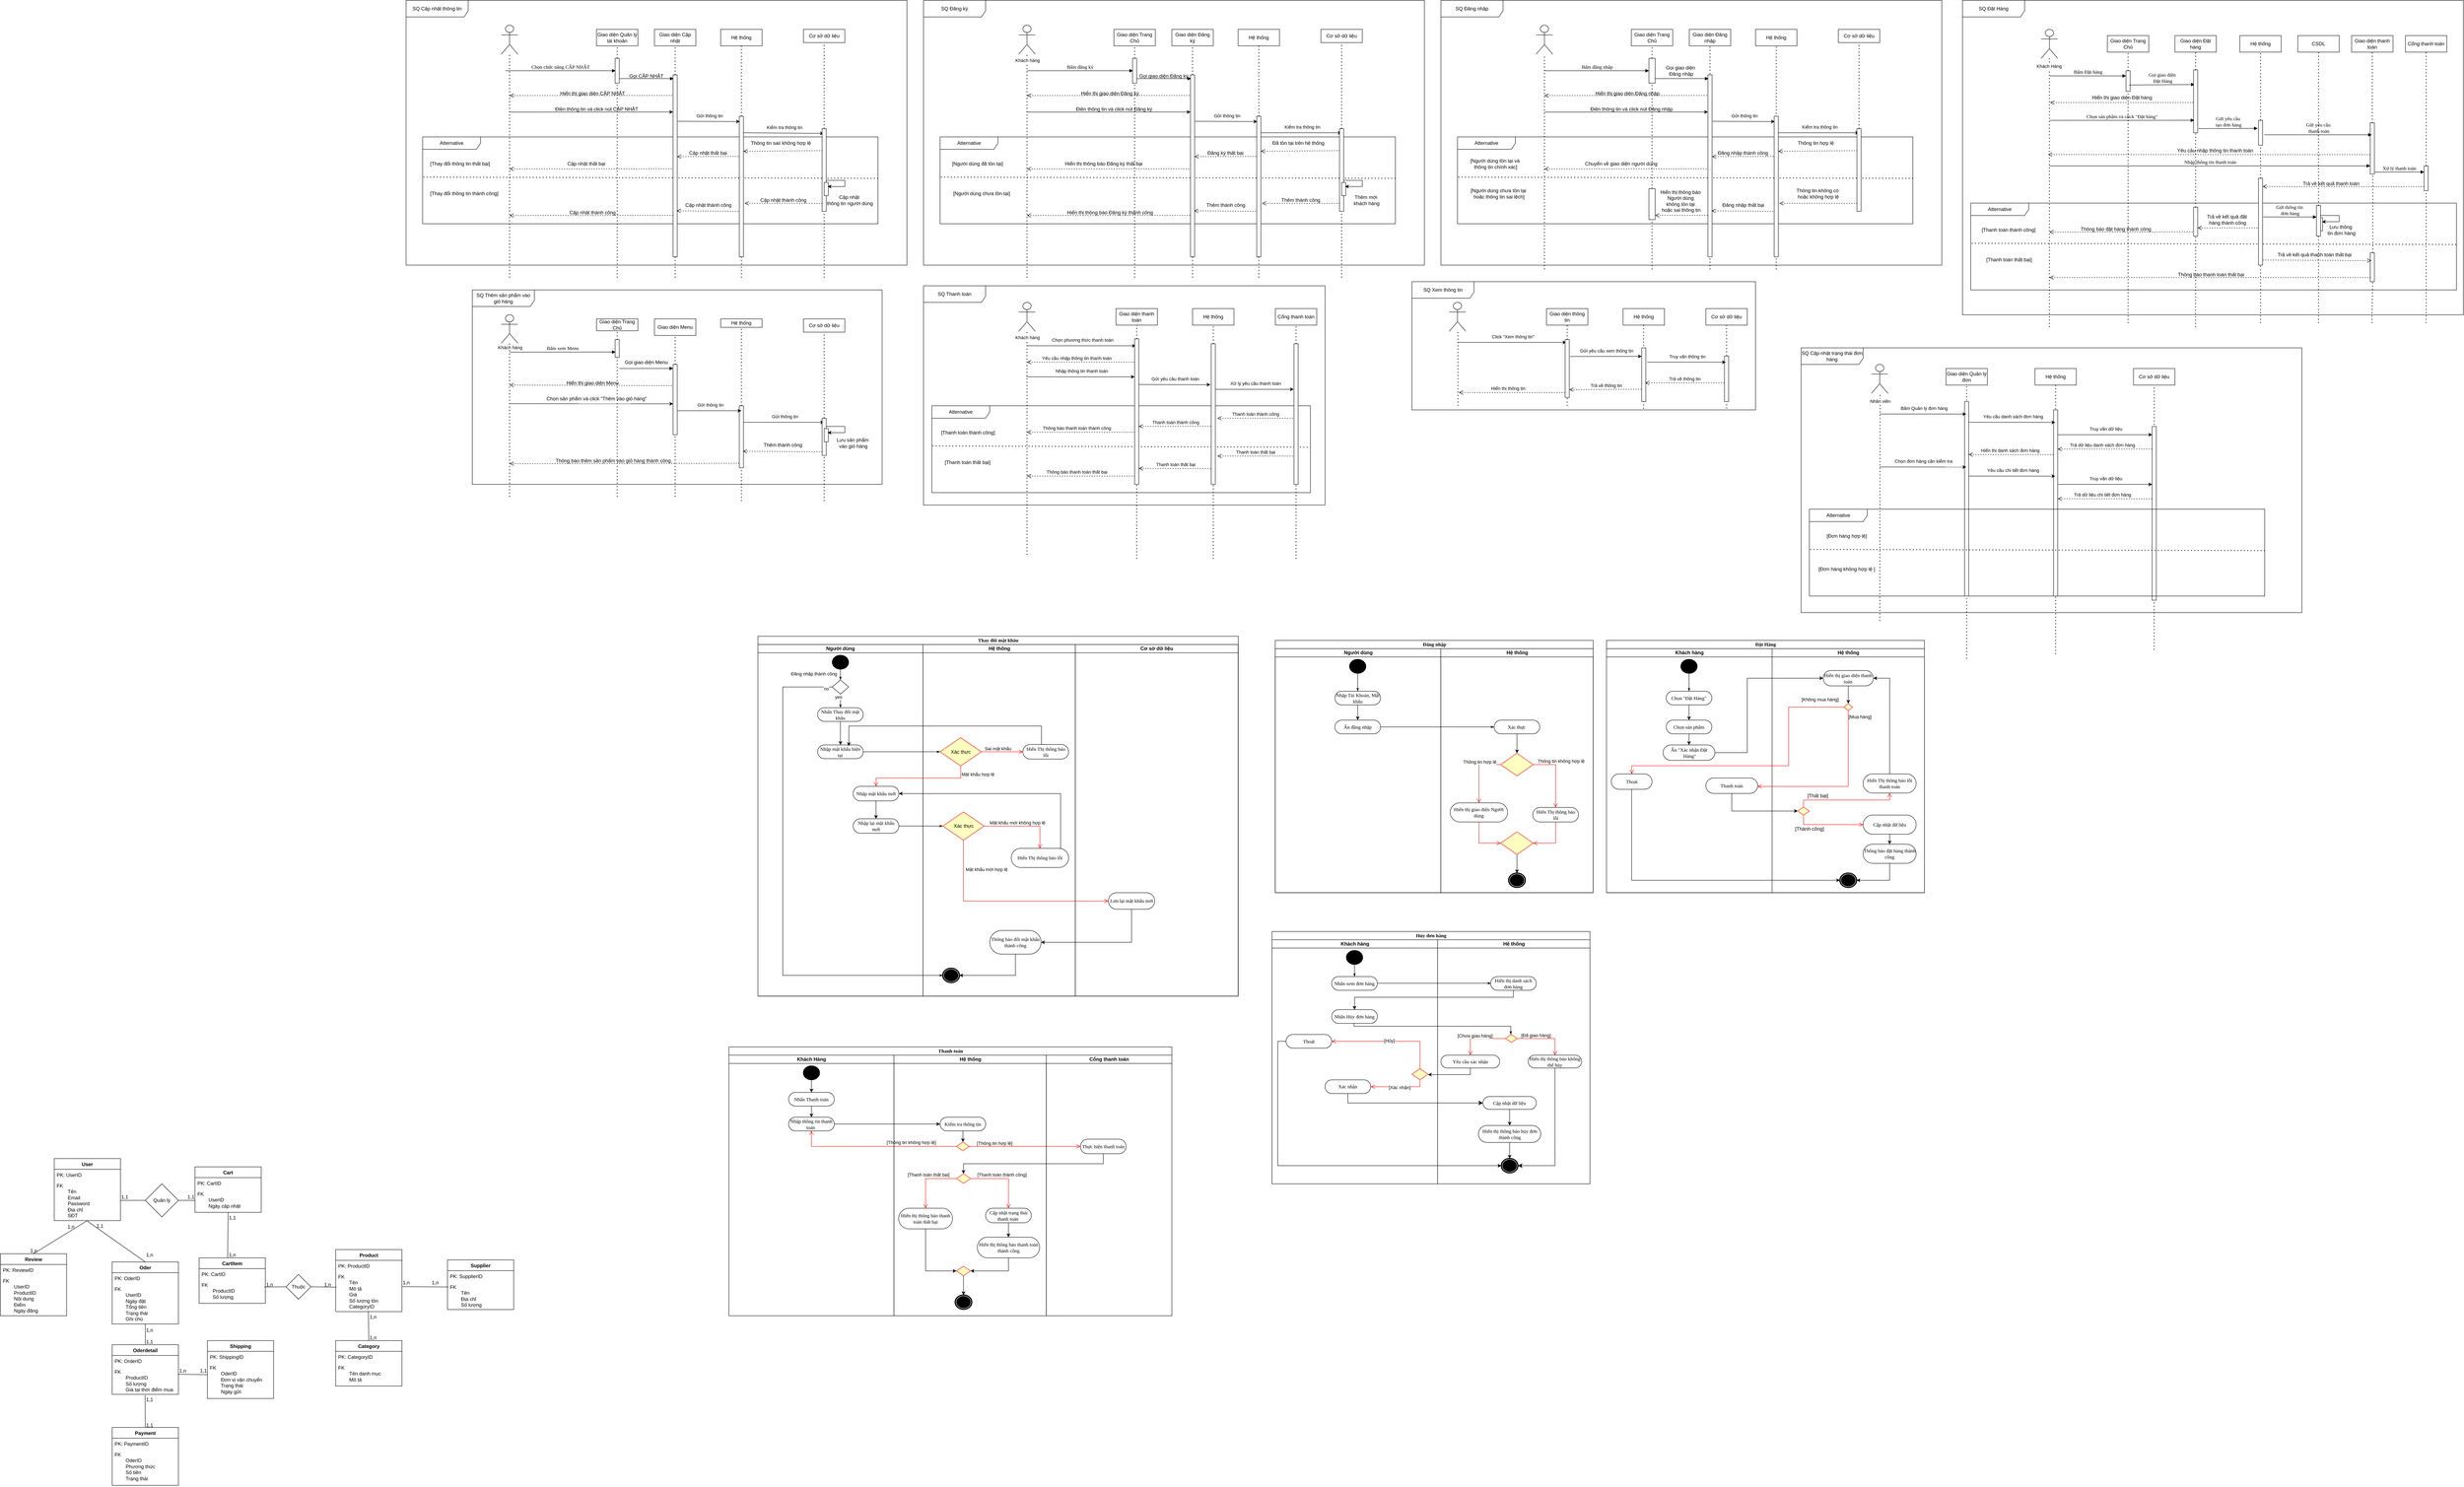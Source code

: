<mxfile version="26.2.15">
  <diagram name="Page-1" id="13e1069c-82ec-6db2-03f1-153e76fe0fe0">
    <mxGraphModel dx="2518" dy="824" grid="1" gridSize="10" guides="1" tooltips="1" connect="1" arrows="1" fold="1" page="1" pageScale="1" pageWidth="1100" pageHeight="850" background="none" math="0" shadow="0">
      <root>
        <mxCell id="0" />
        <mxCell id="1" parent="0" />
        <mxCell id="8aIhsI8xck71k-PTJttV-654" value="" style="endArrow=none;dashed=1;html=1;dashPattern=1 3;strokeWidth=2;rounded=0;entryX=0.5;entryY=1;entryDx=0;entryDy=0;exitX=0.916;exitY=0.989;exitDx=0;exitDy=0;exitPerimeter=0;" edge="1" parent="1">
          <mxGeometry width="50" height="50" relative="1" as="geometry">
            <mxPoint x="2899.58" y="997" as="sourcePoint" />
            <mxPoint x="2899.58" y="795" as="targetPoint" />
          </mxGeometry>
        </mxCell>
        <mxCell id="7baba1c4bc27f4b0-11" value="Chọn chức năng CẬP NHẬT" style="html=1;verticalAlign=bottom;endArrow=block;labelBackgroundColor=none;fontFamily=Verdana;fontSize=12;edgeStyle=elbowEdgeStyle;elbow=horizontal;entryX=0.11;entryY=0.5;entryDx=0;entryDy=0;entryPerimeter=0;" parent="1" target="h6fCOrPABGhP0yhR5lEe-14" edge="1">
          <mxGeometry relative="1" as="geometry">
            <mxPoint x="150" y="180" as="sourcePoint" />
            <mxPoint x="370" y="180" as="targetPoint" />
          </mxGeometry>
        </mxCell>
        <mxCell id="7baba1c4bc27f4b0-14" value="" style="html=1;verticalAlign=bottom;endArrow=block;labelBackgroundColor=none;fontFamily=Verdana;fontSize=12;edgeStyle=elbowEdgeStyle;elbow=vertical;entryX=0.138;entryY=0.019;entryDx=0;entryDy=0;entryPerimeter=0;" parent="1" target="h6fCOrPABGhP0yhR5lEe-17" edge="1">
          <mxGeometry x="-0.133" y="-70" relative="1" as="geometry">
            <mxPoint x="425" y="200" as="sourcePoint" />
            <mxPoint x="560" y="200" as="targetPoint" />
            <mxPoint as="offset" />
          </mxGeometry>
        </mxCell>
        <mxCell id="h6fCOrPABGhP0yhR5lEe-16" value="Gọi CẬP NHẬT" style="text;html=1;align=center;verticalAlign=middle;resizable=0;points=[];autosize=1;strokeColor=none;fillColor=none;" parent="1" vertex="1">
          <mxGeometry x="435" y="178" width="110" height="30" as="geometry" />
        </mxCell>
        <mxCell id="h6fCOrPABGhP0yhR5lEe-20" value="Hiển thị giao diện CẬP NHẬT" style="text;html=1;align=center;verticalAlign=middle;resizable=0;points=[];autosize=1;strokeColor=none;fillColor=none;" parent="1" vertex="1">
          <mxGeometry x="270" y="220" width="180" height="30" as="geometry" />
        </mxCell>
        <mxCell id="h6fCOrPABGhP0yhR5lEe-21" value="" style="endArrow=classic;html=1;rounded=0;entryX=-0.004;entryY=0.204;entryDx=0;entryDy=0;entryPerimeter=0;" parent="1" target="h6fCOrPABGhP0yhR5lEe-17" edge="1">
          <mxGeometry width="50" height="50" relative="1" as="geometry">
            <mxPoint x="160" y="280" as="sourcePoint" />
            <mxPoint x="630" y="490" as="targetPoint" />
          </mxGeometry>
        </mxCell>
        <mxCell id="h6fCOrPABGhP0yhR5lEe-22" value="" style="html=1;verticalAlign=bottom;endArrow=open;dashed=1;endSize=8;labelBackgroundColor=none;fontFamily=Verdana;fontSize=12;elbow=vertical;exitX=0.418;exitY=0.113;exitDx=0;exitDy=0;exitPerimeter=0;" parent="1" source="h6fCOrPABGhP0yhR5lEe-17" edge="1">
          <mxGeometry relative="1" as="geometry">
            <mxPoint x="160" y="240" as="targetPoint" />
            <mxPoint x="880" y="610" as="sourcePoint" />
          </mxGeometry>
        </mxCell>
        <mxCell id="h6fCOrPABGhP0yhR5lEe-23" value="Điền thông tin và click nút CẬP NHẬT" style="text;html=1;align=center;verticalAlign=middle;resizable=0;points=[];autosize=1;strokeColor=none;fillColor=none;" parent="1" vertex="1">
          <mxGeometry x="260" y="258" width="220" height="30" as="geometry" />
        </mxCell>
        <mxCell id="h6fCOrPABGhP0yhR5lEe-33" value="" style="endArrow=classic;html=1;rounded=0;exitX=0.979;exitY=0.148;exitDx=0;exitDy=0;exitPerimeter=0;entryX=0.4;entryY=0.058;entryDx=0;entryDy=0;entryPerimeter=0;" parent="1" target="h6fCOrPABGhP0yhR5lEe-31" edge="1">
          <mxGeometry width="50" height="50" relative="1" as="geometry">
            <mxPoint x="725" y="330.0" as="sourcePoint" />
            <mxPoint x="856.23" y="332.0" as="targetPoint" />
          </mxGeometry>
        </mxCell>
        <mxCell id="h6fCOrPABGhP0yhR5lEe-34" value="Kiểm tra thông tin" style="edgeLabel;html=1;align=center;verticalAlign=middle;resizable=0;points=[];" parent="h6fCOrPABGhP0yhR5lEe-33" vertex="1" connectable="0">
          <mxGeometry x="0.018" y="5" relative="1" as="geometry">
            <mxPoint y="-9" as="offset" />
          </mxGeometry>
        </mxCell>
        <mxCell id="h6fCOrPABGhP0yhR5lEe-41" value="" style="group" parent="1" vertex="1" connectable="0">
          <mxGeometry x="-50" y="340" width="1106.33" height="210" as="geometry" />
        </mxCell>
        <mxCell id="h6fCOrPABGhP0yhR5lEe-35" value="Atternative" style="shape=umlFrame;whiteSpace=wrap;html=1;pointerEvents=0;width=140;height=30;" parent="h6fCOrPABGhP0yhR5lEe-41" vertex="1">
          <mxGeometry width="1100" height="210.0" as="geometry" />
        </mxCell>
        <mxCell id="h6fCOrPABGhP0yhR5lEe-37" value="[Thay đổi thông tin thất bại]" style="text;html=1;align=center;verticalAlign=middle;resizable=0;points=[];autosize=1;strokeColor=none;fillColor=none;" parent="h6fCOrPABGhP0yhR5lEe-41" vertex="1">
          <mxGeometry x="5" y="49.737" width="170" height="30" as="geometry" />
        </mxCell>
        <mxCell id="h6fCOrPABGhP0yhR5lEe-38" value="[Thay đổi thông tin thành công]" style="text;html=1;align=center;verticalAlign=middle;resizable=0;points=[];autosize=1;strokeColor=none;fillColor=none;" parent="h6fCOrPABGhP0yhR5lEe-41" vertex="1">
          <mxGeometry x="5" y="121.579" width="190" height="30" as="geometry" />
        </mxCell>
        <mxCell id="h6fCOrPABGhP0yhR5lEe-36" value="" style="endArrow=none;dashed=1;html=1;dashPattern=1 3;strokeWidth=2;rounded=0;entryX=1;entryY=0.477;entryDx=0;entryDy=0;entryPerimeter=0;exitX=0.002;exitY=0.463;exitDx=0;exitDy=0;exitPerimeter=0;" parent="h6fCOrPABGhP0yhR5lEe-41" source="h6fCOrPABGhP0yhR5lEe-35" target="h6fCOrPABGhP0yhR5lEe-35" edge="1">
          <mxGeometry width="50" height="50" relative="1" as="geometry">
            <mxPoint x="5" y="185.684" as="sourcePoint" />
            <mxPoint x="665" y="408.947" as="targetPoint" />
          </mxGeometry>
        </mxCell>
        <mxCell id="h6fCOrPABGhP0yhR5lEe-48" value="" style="group" parent="h6fCOrPABGhP0yhR5lEe-41" vertex="1" connectable="0">
          <mxGeometry x="775" width="191.33" height="34.705" as="geometry" />
        </mxCell>
        <mxCell id="h6fCOrPABGhP0yhR5lEe-43" value="Thông tin sai/ không hợp lệ" style="text;html=1;align=center;verticalAlign=middle;resizable=0;points=[];autosize=1;strokeColor=none;fillColor=none;" parent="h6fCOrPABGhP0yhR5lEe-48" vertex="1">
          <mxGeometry x="5" width="170" height="30" as="geometry" />
        </mxCell>
        <mxCell id="h6fCOrPABGhP0yhR5lEe-40" value="" style="html=1;verticalAlign=bottom;endArrow=open;dashed=1;endSize=8;labelBackgroundColor=none;fontFamily=Verdana;fontSize=12;elbow=vertical;exitX=0.133;exitY=0.129;exitDx=0;exitDy=0;exitPerimeter=0;entryX=1;entryY=0.21;entryDx=0;entryDy=0;entryPerimeter=0;" parent="h6fCOrPABGhP0yhR5lEe-48" edge="1">
          <mxGeometry relative="1" as="geometry">
            <mxPoint y="34.705" as="targetPoint" />
            <mxPoint x="191.33" y="33.147" as="sourcePoint" />
          </mxGeometry>
        </mxCell>
        <mxCell id="h6fCOrPABGhP0yhR5lEe-61" value="" style="group" parent="h6fCOrPABGhP0yhR5lEe-41" vertex="1" connectable="0">
          <mxGeometry x="430" y="16.579" width="170" height="33.158" as="geometry" />
        </mxCell>
        <mxCell id="h6fCOrPABGhP0yhR5lEe-64" value="" style="html=1;verticalAlign=bottom;endArrow=open;dashed=1;endSize=8;labelBackgroundColor=none;fontFamily=Verdana;fontSize=12;elbow=vertical;" parent="h6fCOrPABGhP0yhR5lEe-61" edge="1">
          <mxGeometry relative="1" as="geometry">
            <mxPoint x="-220" y="60.789" as="targetPoint" />
            <mxPoint x="178" y="60.421" as="sourcePoint" />
          </mxGeometry>
        </mxCell>
        <mxCell id="h6fCOrPABGhP0yhR5lEe-63" value="Cập nhật thất bại" style="text;html=1;align=center;verticalAlign=middle;resizable=0;points=[];autosize=1;strokeColor=none;fillColor=none;" parent="h6fCOrPABGhP0yhR5lEe-41" vertex="1">
          <mxGeometry x="340.003" y="49.737" width="110" height="30" as="geometry" />
        </mxCell>
        <mxCell id="h6fCOrPABGhP0yhR5lEe-71" value="Cập nhật&lt;div&gt;&amp;nbsp;thông tin người dùng&lt;/div&gt;" style="text;html=1;align=center;verticalAlign=middle;resizable=0;points=[];autosize=1;strokeColor=none;fillColor=none;" parent="h6fCOrPABGhP0yhR5lEe-41" vertex="1">
          <mxGeometry x="960" y="132.632" width="140" height="40" as="geometry" />
        </mxCell>
        <mxCell id="h6fCOrPABGhP0yhR5lEe-75" value="Cập nhật thành công" style="text;html=1;align=center;verticalAlign=middle;resizable=0;points=[];autosize=1;strokeColor=none;fillColor=none;" parent="h6fCOrPABGhP0yhR5lEe-41" vertex="1">
          <mxGeometry x="805.66" y="137.627" width="130" height="30" as="geometry" />
        </mxCell>
        <mxCell id="h6fCOrPABGhP0yhR5lEe-80" value="Cập nhật thành công" style="text;html=1;align=center;verticalAlign=middle;resizable=0;points=[];autosize=1;strokeColor=none;fillColor=none;" parent="h6fCOrPABGhP0yhR5lEe-41" vertex="1">
          <mxGeometry x="345" y="167.627" width="130" height="30" as="geometry" />
        </mxCell>
        <mxCell id="h6fCOrPABGhP0yhR5lEe-56" value="" style="group" parent="1" vertex="1" connectable="0">
          <mxGeometry x="370" y="80" width="100" height="600" as="geometry" />
        </mxCell>
        <mxCell id="h6fCOrPABGhP0yhR5lEe-4" value="Giao diện Quản lý tài khoản" style="rounded=0;whiteSpace=wrap;html=1;" parent="h6fCOrPABGhP0yhR5lEe-56" vertex="1">
          <mxGeometry width="100" height="40" as="geometry" />
        </mxCell>
        <mxCell id="h6fCOrPABGhP0yhR5lEe-11" value="" style="endArrow=none;dashed=1;html=1;dashPattern=1 3;strokeWidth=2;rounded=0;entryX=0.5;entryY=1;entryDx=0;entryDy=0;" parent="h6fCOrPABGhP0yhR5lEe-56" source="h6fCOrPABGhP0yhR5lEe-14" target="h6fCOrPABGhP0yhR5lEe-4" edge="1">
          <mxGeometry width="50" height="50" relative="1" as="geometry">
            <mxPoint x="50" y="590" as="sourcePoint" />
            <mxPoint x="260" y="410" as="targetPoint" />
          </mxGeometry>
        </mxCell>
        <mxCell id="h6fCOrPABGhP0yhR5lEe-15" value="" style="endArrow=none;dashed=1;html=1;dashPattern=1 3;strokeWidth=2;rounded=0;entryX=0.5;entryY=1;entryDx=0;entryDy=0;" parent="h6fCOrPABGhP0yhR5lEe-56" target="h6fCOrPABGhP0yhR5lEe-14" edge="1">
          <mxGeometry width="50" height="50" relative="1" as="geometry">
            <mxPoint x="50" y="600" as="sourcePoint" />
            <mxPoint x="50" y="40" as="targetPoint" />
          </mxGeometry>
        </mxCell>
        <mxCell id="h6fCOrPABGhP0yhR5lEe-14" value="" style="html=1;points=[];perimeter=orthogonalPerimeter;rounded=0;shadow=0;comic=0;labelBackgroundColor=none;strokeWidth=1;fontFamily=Verdana;fontSize=12;align=center;" parent="h6fCOrPABGhP0yhR5lEe-56" vertex="1">
          <mxGeometry x="45" y="70" width="10" height="60" as="geometry" />
        </mxCell>
        <mxCell id="h6fCOrPABGhP0yhR5lEe-66" value="" style="group" parent="1" vertex="1" connectable="0">
          <mxGeometry x="510" y="80" width="260" height="600" as="geometry" />
        </mxCell>
        <mxCell id="h6fCOrPABGhP0yhR5lEe-52" value="" style="group" parent="h6fCOrPABGhP0yhR5lEe-66" vertex="1" connectable="0">
          <mxGeometry x="160" width="100" height="600" as="geometry" />
        </mxCell>
        <mxCell id="h6fCOrPABGhP0yhR5lEe-28" value="" style="endArrow=none;dashed=1;html=1;dashPattern=1 3;strokeWidth=2;rounded=0;entryX=0.5;entryY=1;entryDx=0;entryDy=0;" parent="h6fCOrPABGhP0yhR5lEe-52" target="7baba1c4bc27f4b0-28" edge="1">
          <mxGeometry width="50" height="50" relative="1" as="geometry">
            <mxPoint x="50" y="600" as="sourcePoint" />
            <mxPoint x="50" y="40" as="targetPoint" />
          </mxGeometry>
        </mxCell>
        <mxCell id="h6fCOrPABGhP0yhR5lEe-49" value="" style="group" parent="h6fCOrPABGhP0yhR5lEe-52" vertex="1" connectable="0">
          <mxGeometry width="100" height="550" as="geometry" />
        </mxCell>
        <mxCell id="h6fCOrPABGhP0yhR5lEe-9" value="Hệ thống" style="rounded=0;whiteSpace=wrap;html=1;" parent="h6fCOrPABGhP0yhR5lEe-49" vertex="1">
          <mxGeometry width="100" height="40" as="geometry" />
        </mxCell>
        <mxCell id="h6fCOrPABGhP0yhR5lEe-24" value="" style="endArrow=none;dashed=1;html=1;dashPattern=1 3;strokeWidth=2;rounded=0;entryX=0.5;entryY=1;entryDx=0;entryDy=0;" parent="h6fCOrPABGhP0yhR5lEe-49" source="7baba1c4bc27f4b0-28" target="h6fCOrPABGhP0yhR5lEe-9" edge="1">
          <mxGeometry width="50" height="50" relative="1" as="geometry">
            <mxPoint x="50" y="600" as="sourcePoint" />
            <mxPoint x="-40" y="410" as="targetPoint" />
          </mxGeometry>
        </mxCell>
        <mxCell id="7baba1c4bc27f4b0-28" value="" style="html=1;points=[];perimeter=orthogonalPerimeter;rounded=0;shadow=0;comic=0;labelBackgroundColor=none;strokeWidth=1;fontFamily=Verdana;fontSize=12;align=center;" parent="h6fCOrPABGhP0yhR5lEe-49" vertex="1">
          <mxGeometry x="45" y="210" width="10" height="340" as="geometry" />
        </mxCell>
        <mxCell id="h6fCOrPABGhP0yhR5lEe-53" value="" style="group" parent="h6fCOrPABGhP0yhR5lEe-66" vertex="1" connectable="0">
          <mxGeometry width="100" height="600" as="geometry" />
        </mxCell>
        <mxCell id="h6fCOrPABGhP0yhR5lEe-18" value="" style="endArrow=none;dashed=1;html=1;dashPattern=1 3;strokeWidth=2;rounded=0;entryX=0.5;entryY=1;entryDx=0;entryDy=0;" parent="h6fCOrPABGhP0yhR5lEe-53" target="h6fCOrPABGhP0yhR5lEe-17" edge="1">
          <mxGeometry width="50" height="50" relative="1" as="geometry">
            <mxPoint x="50" y="600" as="sourcePoint" />
            <mxPoint x="50" y="40" as="targetPoint" />
          </mxGeometry>
        </mxCell>
        <mxCell id="h6fCOrPABGhP0yhR5lEe-50" value="" style="group" parent="h6fCOrPABGhP0yhR5lEe-53" vertex="1" connectable="0">
          <mxGeometry width="100" height="550" as="geometry" />
        </mxCell>
        <mxCell id="h6fCOrPABGhP0yhR5lEe-7" value="Giao diện Cập nhật" style="rounded=0;whiteSpace=wrap;html=1;" parent="h6fCOrPABGhP0yhR5lEe-50" vertex="1">
          <mxGeometry width="100" height="40" as="geometry" />
        </mxCell>
        <mxCell id="h6fCOrPABGhP0yhR5lEe-8" value="" style="endArrow=none;dashed=1;html=1;dashPattern=1 3;strokeWidth=2;rounded=0;entryX=0.5;entryY=1;entryDx=0;entryDy=0;" parent="h6fCOrPABGhP0yhR5lEe-50" source="h6fCOrPABGhP0yhR5lEe-17" target="h6fCOrPABGhP0yhR5lEe-7" edge="1">
          <mxGeometry width="50" height="50" relative="1" as="geometry">
            <mxPoint x="50" y="580" as="sourcePoint" />
            <mxPoint y="380" as="targetPoint" />
          </mxGeometry>
        </mxCell>
        <mxCell id="h6fCOrPABGhP0yhR5lEe-17" value="" style="html=1;points=[];perimeter=orthogonalPerimeter;rounded=0;shadow=0;comic=0;labelBackgroundColor=none;strokeWidth=1;fontFamily=Verdana;fontSize=12;align=center;" parent="h6fCOrPABGhP0yhR5lEe-50" vertex="1">
          <mxGeometry x="45" y="110" width="10" height="440" as="geometry" />
        </mxCell>
        <mxCell id="h6fCOrPABGhP0yhR5lEe-60" value="" style="group" parent="h6fCOrPABGhP0yhR5lEe-66" vertex="1" connectable="0">
          <mxGeometry x="40" y="284.3" width="170" height="30" as="geometry" />
        </mxCell>
        <mxCell id="h6fCOrPABGhP0yhR5lEe-57" value="" style="group" parent="h6fCOrPABGhP0yhR5lEe-60" vertex="1" connectable="0">
          <mxGeometry width="170" height="30" as="geometry" />
        </mxCell>
        <mxCell id="h6fCOrPABGhP0yhR5lEe-58" value="Cập nhật thất bại" style="text;html=1;align=center;verticalAlign=middle;resizable=0;points=[];autosize=1;strokeColor=none;fillColor=none;" parent="h6fCOrPABGhP0yhR5lEe-57" vertex="1">
          <mxGeometry x="34.443" width="110" height="30" as="geometry" />
        </mxCell>
        <mxCell id="h6fCOrPABGhP0yhR5lEe-25" value="" style="endArrow=classic;html=1;rounded=0;exitX=1.119;exitY=0.255;exitDx=0;exitDy=0;exitPerimeter=0;entryX=0.137;entryY=0.038;entryDx=0;entryDy=0;entryPerimeter=0;" parent="h6fCOrPABGhP0yhR5lEe-66" source="h6fCOrPABGhP0yhR5lEe-17" target="7baba1c4bc27f4b0-28" edge="1">
          <mxGeometry width="50" height="50" relative="1" as="geometry">
            <mxPoint x="70" y="380" as="sourcePoint" />
            <mxPoint x="210" y="222" as="targetPoint" />
          </mxGeometry>
        </mxCell>
        <mxCell id="h6fCOrPABGhP0yhR5lEe-26" value="Gửi thông tin" style="edgeLabel;html=1;align=center;verticalAlign=middle;resizable=0;points=[];" parent="h6fCOrPABGhP0yhR5lEe-25" vertex="1" connectable="0">
          <mxGeometry x="0.018" y="5" relative="1" as="geometry">
            <mxPoint y="-9" as="offset" />
          </mxGeometry>
        </mxCell>
        <mxCell id="h6fCOrPABGhP0yhR5lEe-59" value="" style="html=1;verticalAlign=bottom;endArrow=open;dashed=1;endSize=8;labelBackgroundColor=none;fontFamily=Verdana;fontSize=12;elbow=vertical;exitX=-0.135;exitY=0.286;exitDx=0;exitDy=0;exitPerimeter=0;entryX=1.001;entryY=0.449;entryDx=0;entryDy=0;entryPerimeter=0;" parent="h6fCOrPABGhP0yhR5lEe-66" source="7baba1c4bc27f4b0-28" target="h6fCOrPABGhP0yhR5lEe-17" edge="1">
          <mxGeometry relative="1" as="geometry">
            <mxPoint x="225" y="301.4" as="targetPoint" />
            <mxPoint x="416.33" y="299.99" as="sourcePoint" />
          </mxGeometry>
        </mxCell>
        <mxCell id="h6fCOrPABGhP0yhR5lEe-76" value="" style="html=1;verticalAlign=bottom;endArrow=open;dashed=1;endSize=8;labelBackgroundColor=none;fontFamily=Verdana;fontSize=12;elbow=vertical;exitX=-0.181;exitY=0.676;exitDx=0;exitDy=0;exitPerimeter=0;entryX=0.862;entryY=0.747;entryDx=0;entryDy=0;entryPerimeter=0;" parent="h6fCOrPABGhP0yhR5lEe-66" source="7baba1c4bc27f4b0-28" target="h6fCOrPABGhP0yhR5lEe-17" edge="1">
          <mxGeometry relative="1" as="geometry">
            <mxPoint x="228" y="430" as="targetPoint" />
            <mxPoint x="416" y="431" as="sourcePoint" />
          </mxGeometry>
        </mxCell>
        <mxCell id="h6fCOrPABGhP0yhR5lEe-77" value="Cập nhật thành công" style="text;html=1;align=center;verticalAlign=middle;resizable=0;points=[];autosize=1;strokeColor=none;fillColor=none;" parent="h6fCOrPABGhP0yhR5lEe-66" vertex="1">
          <mxGeometry x="65" y="409.997" width="130" height="30" as="geometry" />
        </mxCell>
        <mxCell id="h6fCOrPABGhP0yhR5lEe-32" value="" style="endArrow=none;dashed=1;html=1;dashPattern=1 3;strokeWidth=2;rounded=0;entryX=0.5;entryY=1;entryDx=0;entryDy=0;" parent="1" target="h6fCOrPABGhP0yhR5lEe-31" edge="1">
          <mxGeometry width="50" height="50" relative="1" as="geometry">
            <mxPoint x="920" y="680" as="sourcePoint" />
            <mxPoint x="860" y="120" as="targetPoint" />
          </mxGeometry>
        </mxCell>
        <mxCell id="h6fCOrPABGhP0yhR5lEe-44" value="" style="group" parent="1" vertex="1" connectable="0">
          <mxGeometry x="870" y="80" width="100" height="440" as="geometry" />
        </mxCell>
        <mxCell id="h6fCOrPABGhP0yhR5lEe-10" value="Cơ sở dữ liệu" style="rounded=0;whiteSpace=wrap;html=1;" parent="h6fCOrPABGhP0yhR5lEe-44" vertex="1">
          <mxGeometry width="100" height="32" as="geometry" />
        </mxCell>
        <mxCell id="h6fCOrPABGhP0yhR5lEe-29" value="" style="endArrow=none;dashed=1;html=1;dashPattern=1 3;strokeWidth=2;rounded=0;entryX=0.5;entryY=1;entryDx=0;entryDy=0;" parent="h6fCOrPABGhP0yhR5lEe-44" source="h6fCOrPABGhP0yhR5lEe-31" target="h6fCOrPABGhP0yhR5lEe-10" edge="1">
          <mxGeometry width="50" height="50" relative="1" as="geometry">
            <mxPoint x="50" y="480" as="sourcePoint" />
            <mxPoint x="-180" y="264" as="targetPoint" />
          </mxGeometry>
        </mxCell>
        <mxCell id="h6fCOrPABGhP0yhR5lEe-31" value="" style="html=1;points=[];perimeter=orthogonalPerimeter;rounded=0;shadow=0;comic=0;labelBackgroundColor=none;strokeWidth=1;fontFamily=Verdana;fontSize=12;align=center;" parent="h6fCOrPABGhP0yhR5lEe-44" vertex="1">
          <mxGeometry x="45" y="240" width="10" height="200" as="geometry" />
        </mxCell>
        <mxCell id="h6fCOrPABGhP0yhR5lEe-67" value="" style="html=1;points=[];perimeter=orthogonalPerimeter;rounded=0;shadow=0;comic=0;labelBackgroundColor=none;strokeWidth=1;fontFamily=Verdana;fontSize=12;align=center;" parent="h6fCOrPABGhP0yhR5lEe-44" vertex="1">
          <mxGeometry x="50" y="370" width="10" height="32" as="geometry" />
        </mxCell>
        <mxCell id="h6fCOrPABGhP0yhR5lEe-68" value="" style="endArrow=classic;html=1;rounded=0;edgeStyle=orthogonalEdgeStyle;entryX=0.841;entryY=0.289;entryDx=0;entryDy=0;entryPerimeter=0;exitX=0.922;exitY=0.625;exitDx=0;exitDy=0;exitPerimeter=0;" parent="h6fCOrPABGhP0yhR5lEe-44" source="h6fCOrPABGhP0yhR5lEe-31" target="h6fCOrPABGhP0yhR5lEe-67" edge="1">
          <mxGeometry width="50" height="50" relative="1" as="geometry">
            <mxPoint x="55" y="360" as="sourcePoint" />
            <mxPoint x="130" y="320" as="targetPoint" />
            <Array as="points">
              <mxPoint x="100" y="365" />
              <mxPoint x="100" y="380" />
              <mxPoint x="58" y="380" />
            </Array>
          </mxGeometry>
        </mxCell>
        <mxCell id="h6fCOrPABGhP0yhR5lEe-74" value="" style="html=1;verticalAlign=bottom;endArrow=open;dashed=1;endSize=8;labelBackgroundColor=none;fontFamily=Verdana;fontSize=12;elbow=vertical;exitX=0.109;exitY=0.903;exitDx=0;exitDy=0;exitPerimeter=0;entryX=1.268;entryY=0.619;entryDx=0;entryDy=0;entryPerimeter=0;" parent="1" source="h6fCOrPABGhP0yhR5lEe-31" target="7baba1c4bc27f4b0-28" edge="1">
          <mxGeometry relative="1" as="geometry">
            <mxPoint x="720" y="500" as="targetPoint" />
            <mxPoint x="926.33" y="379.99" as="sourcePoint" />
          </mxGeometry>
        </mxCell>
        <mxCell id="h6fCOrPABGhP0yhR5lEe-79" value="" style="html=1;verticalAlign=bottom;endArrow=open;dashed=1;endSize=8;labelBackgroundColor=none;fontFamily=Verdana;fontSize=12;elbow=vertical;exitX=-0.007;exitY=0.772;exitDx=0;exitDy=0;exitPerimeter=0;" parent="1" source="h6fCOrPABGhP0yhR5lEe-17" edge="1">
          <mxGeometry relative="1" as="geometry">
            <mxPoint x="160" y="530" as="targetPoint" />
            <mxPoint x="723" y="530" as="sourcePoint" />
          </mxGeometry>
        </mxCell>
        <mxCell id="h6fCOrPABGhP0yhR5lEe-81" value="SQ Cập nhật thông tin" style="shape=umlFrame;whiteSpace=wrap;html=1;pointerEvents=0;width=150;height=40;" parent="1" vertex="1">
          <mxGeometry x="-90" y="10" width="1210" height="640" as="geometry" />
        </mxCell>
        <mxCell id="h6fCOrPABGhP0yhR5lEe-82" value="" style="group" parent="1" vertex="1" connectable="0">
          <mxGeometry x="140" y="70" width="40" height="610" as="geometry" />
        </mxCell>
        <mxCell id="h6fCOrPABGhP0yhR5lEe-5" value="" style="shape=umlActor;verticalLabelPosition=bottom;verticalAlign=top;html=1;outlineConnect=0;" parent="h6fCOrPABGhP0yhR5lEe-82" vertex="1">
          <mxGeometry width="40" height="70" as="geometry" />
        </mxCell>
        <mxCell id="h6fCOrPABGhP0yhR5lEe-6" value="" style="endArrow=none;dashed=1;html=1;dashPattern=1 3;strokeWidth=2;rounded=0;" parent="h6fCOrPABGhP0yhR5lEe-82" target="h6fCOrPABGhP0yhR5lEe-5" edge="1">
          <mxGeometry width="50" height="50" relative="1" as="geometry">
            <mxPoint x="20" y="610" as="sourcePoint" />
            <mxPoint x="370" y="320" as="targetPoint" />
          </mxGeometry>
        </mxCell>
        <mxCell id="h6fCOrPABGhP0yhR5lEe-197" value="User" style="swimlane;fontStyle=1;align=center;verticalAlign=top;childLayout=stackLayout;horizontal=1;startSize=26;horizontalStack=0;resizeParent=1;resizeParentMax=0;resizeLast=0;collapsible=1;marginBottom=0;whiteSpace=wrap;html=1;" parent="1" vertex="1">
          <mxGeometry x="-940" y="2810" width="160" height="150" as="geometry">
            <mxRectangle x="-860" y="2180" width="70" height="30" as="alternateBounds" />
          </mxGeometry>
        </mxCell>
        <mxCell id="h6fCOrPABGhP0yhR5lEe-198" value="PK: UserID" style="text;strokeColor=none;fillColor=none;align=left;verticalAlign=top;spacingLeft=4;spacingRight=4;overflow=hidden;rotatable=0;points=[[0,0.5],[1,0.5]];portConstraint=eastwest;whiteSpace=wrap;html=1;" parent="h6fCOrPABGhP0yhR5lEe-197" vertex="1">
          <mxGeometry y="26" width="160" height="26" as="geometry" />
        </mxCell>
        <mxCell id="h6fCOrPABGhP0yhR5lEe-200" value="FK&amp;nbsp;&lt;div&gt;&lt;span style=&quot;white-space: pre;&quot;&gt;&lt;span style=&quot;white-space: pre;&quot;&gt;&#x9;&lt;/span&gt;Tên&lt;/span&gt;&lt;/div&gt;&lt;div&gt;&lt;span style=&quot;white-space: pre;&quot;&gt;&lt;span style=&quot;white-space: pre;&quot;&gt;&#x9;&lt;/span&gt;Email&lt;/span&gt;&lt;/div&gt;&lt;div&gt;&lt;span style=&quot;white-space: pre;&quot;&gt;&lt;span style=&quot;white-space: pre;&quot;&gt;&#x9;&lt;/span&gt;Password&lt;/span&gt;&lt;/div&gt;&lt;div&gt;&lt;span style=&quot;white-space: pre;&quot;&gt;&lt;span style=&quot;white-space: pre;&quot;&gt;&#x9;&lt;/span&gt;Địa chỉ&lt;/span&gt;&lt;/div&gt;&lt;div&gt;&lt;span style=&quot;white-space: pre;&quot;&gt;&lt;span style=&quot;white-space: pre;&quot;&gt;&#x9;&lt;/span&gt;SĐT&lt;/span&gt;&lt;/div&gt;&lt;div&gt;&lt;span style=&quot;white-space: pre;&quot;&gt;&lt;span style=&quot;white-space: pre;&quot;&gt;&#x9;&lt;/span&gt;&lt;br&gt;&lt;/span&gt;&lt;div&gt;&lt;span style=&quot;white-space: pre;&quot;&gt;&#x9;&lt;/span&gt;&lt;br&gt;&lt;/div&gt;&lt;/div&gt;" style="text;strokeColor=none;fillColor=none;align=left;verticalAlign=top;spacingLeft=4;spacingRight=4;overflow=hidden;rotatable=0;points=[[0,0.5],[1,0.5]];portConstraint=eastwest;whiteSpace=wrap;html=1;" parent="h6fCOrPABGhP0yhR5lEe-197" vertex="1">
          <mxGeometry y="52" width="160" height="98" as="geometry" />
        </mxCell>
        <mxCell id="h6fCOrPABGhP0yhR5lEe-201" value="Oder" style="swimlane;fontStyle=1;align=center;verticalAlign=top;childLayout=stackLayout;horizontal=1;startSize=26;horizontalStack=0;resizeParent=1;resizeParentMax=0;resizeLast=0;collapsible=1;marginBottom=0;whiteSpace=wrap;html=1;" parent="1" vertex="1">
          <mxGeometry x="-800" y="3060" width="160" height="150" as="geometry">
            <mxRectangle x="-860" y="2180" width="70" height="30" as="alternateBounds" />
          </mxGeometry>
        </mxCell>
        <mxCell id="h6fCOrPABGhP0yhR5lEe-202" value="PK: OderID" style="text;strokeColor=none;fillColor=none;align=left;verticalAlign=top;spacingLeft=4;spacingRight=4;overflow=hidden;rotatable=0;points=[[0,0.5],[1,0.5]];portConstraint=eastwest;whiteSpace=wrap;html=1;" parent="h6fCOrPABGhP0yhR5lEe-201" vertex="1">
          <mxGeometry y="26" width="160" height="26" as="geometry" />
        </mxCell>
        <mxCell id="h6fCOrPABGhP0yhR5lEe-203" value="FK&amp;nbsp;&lt;div&gt;&lt;span style=&quot;white-space: pre;&quot;&gt;&lt;span style=&quot;white-space: pre;&quot;&gt;&#x9;&lt;/span&gt;UserID&lt;/span&gt;&lt;/div&gt;&lt;div&gt;&lt;span style=&quot;white-space: pre;&quot;&gt;&lt;span style=&quot;white-space: pre;&quot;&gt;&#x9;&lt;/span&gt;Ngày đặt&lt;br&gt;&lt;/span&gt;&lt;/div&gt;&lt;div&gt;&lt;span style=&quot;white-space: pre;&quot;&gt;&lt;span style=&quot;white-space: pre;&quot;&gt;&#x9;&lt;/span&gt;Tổng tiền&lt;/span&gt;&lt;/div&gt;&lt;div&gt;&lt;span style=&quot;white-space: pre;&quot;&gt;&lt;span style=&quot;white-space: pre;&quot;&gt;&#x9;&lt;/span&gt;Trạng thái&lt;br&gt;&lt;/span&gt;&lt;/div&gt;&lt;div&gt;&lt;span style=&quot;white-space: pre;&quot;&gt;&lt;span style=&quot;white-space: pre;&quot;&gt;&#x9;&lt;/span&gt;Ghi chú&lt;br&gt;&lt;/span&gt;&lt;/div&gt;&lt;div&gt;&lt;span style=&quot;white-space: pre;&quot;&gt;&lt;span style=&quot;white-space: pre;&quot;&gt;&#x9;&lt;/span&gt;&lt;br&gt;&lt;/span&gt;&lt;div&gt;&lt;span style=&quot;white-space: pre;&quot;&gt;&#x9;&lt;/span&gt;&lt;br&gt;&lt;/div&gt;&lt;/div&gt;" style="text;strokeColor=none;fillColor=none;align=left;verticalAlign=top;spacingLeft=4;spacingRight=4;overflow=hidden;rotatable=0;points=[[0,0.5],[1,0.5]];portConstraint=eastwest;whiteSpace=wrap;html=1;" parent="h6fCOrPABGhP0yhR5lEe-201" vertex="1">
          <mxGeometry y="52" width="160" height="98" as="geometry" />
        </mxCell>
        <mxCell id="h6fCOrPABGhP0yhR5lEe-204" value="Product" style="swimlane;fontStyle=1;align=center;verticalAlign=top;childLayout=stackLayout;horizontal=1;startSize=26;horizontalStack=0;resizeParent=1;resizeParentMax=0;resizeLast=0;collapsible=1;marginBottom=0;whiteSpace=wrap;html=1;" parent="1" vertex="1">
          <mxGeometry x="-260" y="3030" width="160" height="150" as="geometry">
            <mxRectangle x="-860" y="2180" width="70" height="30" as="alternateBounds" />
          </mxGeometry>
        </mxCell>
        <mxCell id="h6fCOrPABGhP0yhR5lEe-205" value="PK: ProductID" style="text;strokeColor=none;fillColor=none;align=left;verticalAlign=top;spacingLeft=4;spacingRight=4;overflow=hidden;rotatable=0;points=[[0,0.5],[1,0.5]];portConstraint=eastwest;whiteSpace=wrap;html=1;" parent="h6fCOrPABGhP0yhR5lEe-204" vertex="1">
          <mxGeometry y="26" width="160" height="26" as="geometry" />
        </mxCell>
        <mxCell id="h6fCOrPABGhP0yhR5lEe-206" value="FK&amp;nbsp;&lt;div&gt;&lt;span style=&quot;white-space: pre;&quot;&gt;&lt;span style=&quot;white-space: pre;&quot;&gt;&#x9;&lt;/span&gt;Tên&lt;/span&gt;&lt;/div&gt;&lt;div&gt;&lt;span style=&quot;white-space: pre;&quot;&gt;&lt;span style=&quot;white-space: pre;&quot;&gt;&#x9;&lt;/span&gt;Mô tả&lt;br&gt;&lt;/span&gt;&lt;/div&gt;&lt;div&gt;&lt;span style=&quot;white-space: pre;&quot;&gt;&#x9;&lt;/span&gt;Giá&lt;br&gt;&lt;/div&gt;&lt;div&gt;&lt;span style=&quot;white-space: pre;&quot;&gt;&#x9;&lt;/span&gt;Số lượng tồn&lt;br&gt;&lt;/div&gt;&lt;div&gt;&lt;span style=&quot;white-space: pre;&quot;&gt;&#x9;&lt;/span&gt;CategoryID&lt;br&gt;&lt;/div&gt;&lt;div&gt;&lt;span style=&quot;white-space: pre;&quot;&gt;&lt;span style=&quot;white-space: pre;&quot;&gt;&#x9;&lt;/span&gt;&lt;br&gt;&lt;/span&gt;&lt;div&gt;&lt;span style=&quot;white-space: pre;&quot;&gt;&#x9;&lt;/span&gt;&lt;br&gt;&lt;/div&gt;&lt;/div&gt;" style="text;strokeColor=none;fillColor=none;align=left;verticalAlign=top;spacingLeft=4;spacingRight=4;overflow=hidden;rotatable=0;points=[[0,0.5],[1,0.5]];portConstraint=eastwest;whiteSpace=wrap;html=1;" parent="h6fCOrPABGhP0yhR5lEe-204" vertex="1">
          <mxGeometry y="52" width="160" height="98" as="geometry" />
        </mxCell>
        <mxCell id="h6fCOrPABGhP0yhR5lEe-207" value="Category" style="swimlane;fontStyle=1;align=center;verticalAlign=top;childLayout=stackLayout;horizontal=1;startSize=26;horizontalStack=0;resizeParent=1;resizeParentMax=0;resizeLast=0;collapsible=1;marginBottom=0;whiteSpace=wrap;html=1;" parent="1" vertex="1">
          <mxGeometry x="-260" y="3250" width="160" height="110" as="geometry">
            <mxRectangle x="-860" y="2180" width="70" height="30" as="alternateBounds" />
          </mxGeometry>
        </mxCell>
        <mxCell id="h6fCOrPABGhP0yhR5lEe-208" value="PK: CategoryID" style="text;strokeColor=none;fillColor=none;align=left;verticalAlign=top;spacingLeft=4;spacingRight=4;overflow=hidden;rotatable=0;points=[[0,0.5],[1,0.5]];portConstraint=eastwest;whiteSpace=wrap;html=1;" parent="h6fCOrPABGhP0yhR5lEe-207" vertex="1">
          <mxGeometry y="26" width="160" height="26" as="geometry" />
        </mxCell>
        <mxCell id="h6fCOrPABGhP0yhR5lEe-209" value="FK&amp;nbsp;&lt;div&gt;&lt;span style=&quot;white-space: pre;&quot;&gt;&lt;span style=&quot;white-space: pre;&quot;&gt;&#x9;&lt;/span&gt;Tên danh mục&lt;/span&gt;&lt;/div&gt;&lt;div&gt;&lt;span style=&quot;white-space: pre;&quot;&gt;&lt;span style=&quot;white-space: pre;&quot;&gt;&#x9;&lt;/span&gt;Mô tả&lt;br&gt;&lt;/span&gt;&lt;/div&gt;&lt;div&gt;&lt;div&gt;&lt;span style=&quot;white-space: pre;&quot;&gt;&#x9;&lt;/span&gt;&lt;br&gt;&lt;/div&gt;&lt;/div&gt;" style="text;strokeColor=none;fillColor=none;align=left;verticalAlign=top;spacingLeft=4;spacingRight=4;overflow=hidden;rotatable=0;points=[[0,0.5],[1,0.5]];portConstraint=eastwest;whiteSpace=wrap;html=1;" parent="h6fCOrPABGhP0yhR5lEe-207" vertex="1">
          <mxGeometry y="52" width="160" height="58" as="geometry" />
        </mxCell>
        <mxCell id="h6fCOrPABGhP0yhR5lEe-210" value="Review" style="swimlane;fontStyle=1;align=center;verticalAlign=top;childLayout=stackLayout;horizontal=1;startSize=26;horizontalStack=0;resizeParent=1;resizeParentMax=0;resizeLast=0;collapsible=1;marginBottom=0;whiteSpace=wrap;html=1;" parent="1" vertex="1">
          <mxGeometry x="-1070" y="3040" width="160" height="150" as="geometry">
            <mxRectangle x="-860" y="2180" width="70" height="30" as="alternateBounds" />
          </mxGeometry>
        </mxCell>
        <mxCell id="h6fCOrPABGhP0yhR5lEe-211" value="PK: ReviewID" style="text;strokeColor=none;fillColor=none;align=left;verticalAlign=top;spacingLeft=4;spacingRight=4;overflow=hidden;rotatable=0;points=[[0,0.5],[1,0.5]];portConstraint=eastwest;whiteSpace=wrap;html=1;" parent="h6fCOrPABGhP0yhR5lEe-210" vertex="1">
          <mxGeometry y="26" width="160" height="26" as="geometry" />
        </mxCell>
        <mxCell id="h6fCOrPABGhP0yhR5lEe-212" value="FK&amp;nbsp;&lt;div&gt;&lt;span style=&quot;white-space: pre;&quot;&gt;&lt;span style=&quot;white-space: pre;&quot;&gt;&#x9;&lt;/span&gt;UserID&lt;/span&gt;&lt;/div&gt;&lt;div&gt;&lt;span style=&quot;white-space: pre;&quot;&gt;&lt;span style=&quot;white-space: pre;&quot;&gt;&#x9;&lt;/span&gt;ProductID&lt;/span&gt;&lt;/div&gt;&lt;div&gt;&lt;span style=&quot;white-space: pre;&quot;&gt;&lt;span style=&quot;white-space: pre;&quot;&gt;&#x9;&lt;/span&gt;Nội dung&lt;br&gt;&lt;/span&gt;&lt;/div&gt;&lt;div&gt;&lt;span style=&quot;white-space: pre;&quot;&gt;&lt;span style=&quot;white-space: pre;&quot;&gt;&#x9;&lt;/span&gt;Điểm&lt;br&gt;&lt;/span&gt;&lt;/div&gt;&lt;div&gt;&lt;span style=&quot;white-space: pre;&quot;&gt;&lt;span style=&quot;white-space: pre;&quot;&gt;&#x9;&lt;/span&gt;Ngày đăng&lt;br&gt;&lt;/span&gt;&lt;/div&gt;&lt;div&gt;&lt;span style=&quot;white-space: pre;&quot;&gt;&lt;span style=&quot;white-space: pre;&quot;&gt;&#x9;&lt;/span&gt;&lt;br&gt;&lt;/span&gt;&lt;div&gt;&lt;span style=&quot;white-space: pre;&quot;&gt;&#x9;&lt;/span&gt;&lt;br&gt;&lt;/div&gt;&lt;/div&gt;" style="text;strokeColor=none;fillColor=none;align=left;verticalAlign=top;spacingLeft=4;spacingRight=4;overflow=hidden;rotatable=0;points=[[0,0.5],[1,0.5]];portConstraint=eastwest;whiteSpace=wrap;html=1;" parent="h6fCOrPABGhP0yhR5lEe-210" vertex="1">
          <mxGeometry y="52" width="160" height="98" as="geometry" />
        </mxCell>
        <mxCell id="h6fCOrPABGhP0yhR5lEe-213" value="Oderdetail" style="swimlane;fontStyle=1;align=center;verticalAlign=top;childLayout=stackLayout;horizontal=1;startSize=26;horizontalStack=0;resizeParent=1;resizeParentMax=0;resizeLast=0;collapsible=1;marginBottom=0;whiteSpace=wrap;html=1;" parent="1" vertex="1">
          <mxGeometry x="-800" y="3260" width="160" height="120" as="geometry">
            <mxRectangle x="-860" y="2180" width="70" height="30" as="alternateBounds" />
          </mxGeometry>
        </mxCell>
        <mxCell id="h6fCOrPABGhP0yhR5lEe-214" value="PK: OrderID" style="text;strokeColor=none;fillColor=none;align=left;verticalAlign=top;spacingLeft=4;spacingRight=4;overflow=hidden;rotatable=0;points=[[0,0.5],[1,0.5]];portConstraint=eastwest;whiteSpace=wrap;html=1;" parent="h6fCOrPABGhP0yhR5lEe-213" vertex="1">
          <mxGeometry y="26" width="160" height="26" as="geometry" />
        </mxCell>
        <mxCell id="h6fCOrPABGhP0yhR5lEe-215" value="FK&amp;nbsp;&lt;div&gt;&lt;span style=&quot;white-space: pre;&quot;&gt;&lt;span style=&quot;white-space: pre;&quot;&gt;&#x9;&lt;/span&gt;ProductID&lt;/span&gt;&lt;/div&gt;&lt;div&gt;&lt;span style=&quot;white-space: pre;&quot;&gt;&lt;span style=&quot;white-space: pre;&quot;&gt;&#x9;&lt;/span&gt;Số lượng&lt;br&gt;&lt;/span&gt;&lt;/div&gt;&lt;div&gt;&lt;span style=&quot;white-space: pre;&quot;&gt;&lt;span style=&quot;white-space: pre;&quot;&gt;&#x9;&lt;/span&gt;Giá tại thời điểm mua&lt;br&gt;&lt;/span&gt;&lt;/div&gt;&lt;div&gt;&lt;span style=&quot;white-space: pre;&quot;&gt;&lt;span style=&quot;white-space: pre;&quot;&gt;&#x9;&lt;/span&gt;&lt;br&gt;&lt;/span&gt;&lt;div&gt;&lt;span style=&quot;white-space: pre;&quot;&gt;&#x9;&lt;/span&gt;&lt;br&gt;&lt;/div&gt;&lt;/div&gt;" style="text;strokeColor=none;fillColor=none;align=left;verticalAlign=top;spacingLeft=4;spacingRight=4;overflow=hidden;rotatable=0;points=[[0,0.5],[1,0.5]];portConstraint=eastwest;whiteSpace=wrap;html=1;" parent="h6fCOrPABGhP0yhR5lEe-213" vertex="1">
          <mxGeometry y="52" width="160" height="68" as="geometry" />
        </mxCell>
        <mxCell id="h6fCOrPABGhP0yhR5lEe-216" value="Payment" style="swimlane;fontStyle=1;align=center;verticalAlign=top;childLayout=stackLayout;horizontal=1;startSize=26;horizontalStack=0;resizeParent=1;resizeParentMax=0;resizeLast=0;collapsible=1;marginBottom=0;whiteSpace=wrap;html=1;" parent="1" vertex="1">
          <mxGeometry x="-800" y="3460" width="160" height="140" as="geometry">
            <mxRectangle x="-860" y="2180" width="70" height="30" as="alternateBounds" />
          </mxGeometry>
        </mxCell>
        <mxCell id="h6fCOrPABGhP0yhR5lEe-217" value="PK: PaymentID" style="text;strokeColor=none;fillColor=none;align=left;verticalAlign=top;spacingLeft=4;spacingRight=4;overflow=hidden;rotatable=0;points=[[0,0.5],[1,0.5]];portConstraint=eastwest;whiteSpace=wrap;html=1;" parent="h6fCOrPABGhP0yhR5lEe-216" vertex="1">
          <mxGeometry y="26" width="160" height="26" as="geometry" />
        </mxCell>
        <mxCell id="h6fCOrPABGhP0yhR5lEe-218" value="FK&amp;nbsp;&lt;div&gt;&lt;span style=&quot;white-space: pre;&quot;&gt;&lt;span style=&quot;white-space: pre;&quot;&gt;&#x9;&lt;/span&gt;OderID&lt;/span&gt;&lt;/div&gt;&lt;div&gt;&lt;span style=&quot;white-space: pre;&quot;&gt;&lt;span style=&quot;white-space: pre;&quot;&gt;&#x9;&lt;/span&gt;Phương thức&lt;br&gt;&lt;/span&gt;&lt;/div&gt;&lt;div&gt;&lt;span style=&quot;white-space: pre;&quot;&gt;&lt;span style=&quot;white-space: pre;&quot;&gt;&#x9;&lt;/span&gt;Số tiền&lt;br&gt;&lt;/span&gt;&lt;/div&gt;&lt;div&gt;&lt;span style=&quot;white-space: pre;&quot;&gt;&lt;span style=&quot;white-space: pre;&quot;&gt;&#x9;&lt;/span&gt;Trạng thái&lt;br&gt;&lt;/span&gt;&lt;/div&gt;&lt;div&gt;&lt;span style=&quot;white-space: pre;&quot;&gt;&lt;span style=&quot;white-space: pre;&quot;&gt;&#x9;&lt;/span&gt;&lt;br&gt;&lt;/span&gt;&lt;div&gt;&lt;span style=&quot;white-space: pre;&quot;&gt;&#x9;&lt;/span&gt;&lt;br&gt;&lt;/div&gt;&lt;/div&gt;" style="text;strokeColor=none;fillColor=none;align=left;verticalAlign=top;spacingLeft=4;spacingRight=4;overflow=hidden;rotatable=0;points=[[0,0.5],[1,0.5]];portConstraint=eastwest;whiteSpace=wrap;html=1;" parent="h6fCOrPABGhP0yhR5lEe-216" vertex="1">
          <mxGeometry y="52" width="160" height="88" as="geometry" />
        </mxCell>
        <mxCell id="h6fCOrPABGhP0yhR5lEe-219" value="Shipping" style="swimlane;fontStyle=1;align=center;verticalAlign=top;childLayout=stackLayout;horizontal=1;startSize=26;horizontalStack=0;resizeParent=1;resizeParentMax=0;resizeLast=0;collapsible=1;marginBottom=0;whiteSpace=wrap;html=1;" parent="1" vertex="1">
          <mxGeometry x="-570" y="3250" width="160" height="140" as="geometry">
            <mxRectangle x="-860" y="2180" width="70" height="30" as="alternateBounds" />
          </mxGeometry>
        </mxCell>
        <mxCell id="h6fCOrPABGhP0yhR5lEe-220" value="PK: ShippingID" style="text;strokeColor=none;fillColor=none;align=left;verticalAlign=top;spacingLeft=4;spacingRight=4;overflow=hidden;rotatable=0;points=[[0,0.5],[1,0.5]];portConstraint=eastwest;whiteSpace=wrap;html=1;" parent="h6fCOrPABGhP0yhR5lEe-219" vertex="1">
          <mxGeometry y="26" width="160" height="26" as="geometry" />
        </mxCell>
        <mxCell id="h6fCOrPABGhP0yhR5lEe-221" value="FK&amp;nbsp;&lt;div&gt;&lt;span style=&quot;white-space: pre;&quot;&gt;&lt;span style=&quot;white-space: pre;&quot;&gt;&#x9;&lt;/span&gt;OderID&lt;/span&gt;&lt;/div&gt;&lt;div&gt;&lt;span style=&quot;white-space: pre;&quot;&gt;&lt;span style=&quot;white-space: pre;&quot;&gt;&#x9;&lt;/span&gt;Đơn vị vận chuyển&lt;/span&gt;&lt;/div&gt;&lt;div&gt;&lt;span style=&quot;white-space: pre;&quot;&gt;&lt;span style=&quot;white-space: pre;&quot;&gt;&#x9;&lt;/span&gt;Trạng thái&lt;br&gt;&lt;/span&gt;&lt;/div&gt;&lt;div&gt;&lt;span style=&quot;white-space: pre;&quot;&gt;&#x9;&lt;/span&gt;Ngày gửi&lt;br&gt;&lt;/div&gt;&lt;div&gt;&lt;span style=&quot;white-space: pre;&quot;&gt;&lt;span style=&quot;white-space: pre;&quot;&gt;&#x9;&lt;/span&gt;&lt;br&gt;&lt;/span&gt;&lt;div&gt;&lt;span style=&quot;white-space: pre;&quot;&gt;&#x9;&lt;/span&gt;&lt;br&gt;&lt;/div&gt;&lt;/div&gt;" style="text;strokeColor=none;fillColor=none;align=left;verticalAlign=top;spacingLeft=4;spacingRight=4;overflow=hidden;rotatable=0;points=[[0,0.5],[1,0.5]];portConstraint=eastwest;whiteSpace=wrap;html=1;" parent="h6fCOrPABGhP0yhR5lEe-219" vertex="1">
          <mxGeometry y="52" width="160" height="88" as="geometry" />
        </mxCell>
        <mxCell id="h6fCOrPABGhP0yhR5lEe-225" value="Cart" style="swimlane;fontStyle=1;align=center;verticalAlign=top;childLayout=stackLayout;horizontal=1;startSize=26;horizontalStack=0;resizeParent=1;resizeParentMax=0;resizeLast=0;collapsible=1;marginBottom=0;whiteSpace=wrap;html=1;" parent="1" vertex="1">
          <mxGeometry x="-600" y="2830" width="160" height="110" as="geometry">
            <mxRectangle x="-860" y="2180" width="70" height="30" as="alternateBounds" />
          </mxGeometry>
        </mxCell>
        <mxCell id="h6fCOrPABGhP0yhR5lEe-226" value="PK: CartID" style="text;strokeColor=none;fillColor=none;align=left;verticalAlign=top;spacingLeft=4;spacingRight=4;overflow=hidden;rotatable=0;points=[[0,0.5],[1,0.5]];portConstraint=eastwest;whiteSpace=wrap;html=1;" parent="h6fCOrPABGhP0yhR5lEe-225" vertex="1">
          <mxGeometry y="26" width="160" height="26" as="geometry" />
        </mxCell>
        <mxCell id="h6fCOrPABGhP0yhR5lEe-227" value="FK&amp;nbsp;&lt;div&gt;&lt;span style=&quot;white-space: pre;&quot;&gt;&lt;span style=&quot;white-space: pre;&quot;&gt;&#x9;&lt;/span&gt;UserID&lt;/span&gt;&lt;/div&gt;&lt;div&gt;&lt;span style=&quot;white-space: pre;&quot;&gt;&lt;span style=&quot;white-space: pre;&quot;&gt;&#x9;&lt;/span&gt;Ngày cập nhật&lt;br&gt;&lt;/span&gt;&lt;/div&gt;" style="text;strokeColor=none;fillColor=none;align=left;verticalAlign=top;spacingLeft=4;spacingRight=4;overflow=hidden;rotatable=0;points=[[0,0.5],[1,0.5]];portConstraint=eastwest;whiteSpace=wrap;html=1;" parent="h6fCOrPABGhP0yhR5lEe-225" vertex="1">
          <mxGeometry y="52" width="160" height="58" as="geometry" />
        </mxCell>
        <mxCell id="h6fCOrPABGhP0yhR5lEe-228" value="CartItem" style="swimlane;fontStyle=1;align=center;verticalAlign=top;childLayout=stackLayout;horizontal=1;startSize=26;horizontalStack=0;resizeParent=1;resizeParentMax=0;resizeLast=0;collapsible=1;marginBottom=0;whiteSpace=wrap;html=1;" parent="1" vertex="1">
          <mxGeometry x="-590" y="3050" width="160" height="110" as="geometry">
            <mxRectangle x="-860" y="2180" width="70" height="30" as="alternateBounds" />
          </mxGeometry>
        </mxCell>
        <mxCell id="h6fCOrPABGhP0yhR5lEe-229" value="PK: CartID" style="text;strokeColor=none;fillColor=none;align=left;verticalAlign=top;spacingLeft=4;spacingRight=4;overflow=hidden;rotatable=0;points=[[0,0.5],[1,0.5]];portConstraint=eastwest;whiteSpace=wrap;html=1;" parent="h6fCOrPABGhP0yhR5lEe-228" vertex="1">
          <mxGeometry y="26" width="160" height="26" as="geometry" />
        </mxCell>
        <mxCell id="h6fCOrPABGhP0yhR5lEe-230" value="FK&amp;nbsp;&lt;div&gt;&lt;span style=&quot;white-space: pre;&quot;&gt;&lt;span style=&quot;white-space: pre;&quot;&gt;&#x9;&lt;/span&gt;ProductID&lt;/span&gt;&lt;/div&gt;&lt;div&gt;&lt;span style=&quot;white-space: pre;&quot;&gt;&lt;span style=&quot;white-space: pre;&quot;&gt;&#x9;&lt;/span&gt;Số lượng&lt;br&gt;&lt;/span&gt;&lt;/div&gt;" style="text;strokeColor=none;fillColor=none;align=left;verticalAlign=top;spacingLeft=4;spacingRight=4;overflow=hidden;rotatable=0;points=[[0,0.5],[1,0.5]];portConstraint=eastwest;whiteSpace=wrap;html=1;" parent="h6fCOrPABGhP0yhR5lEe-228" vertex="1">
          <mxGeometry y="52" width="160" height="58" as="geometry" />
        </mxCell>
        <mxCell id="h6fCOrPABGhP0yhR5lEe-231" value="Supplier" style="swimlane;fontStyle=1;align=center;verticalAlign=top;childLayout=stackLayout;horizontal=1;startSize=26;horizontalStack=0;resizeParent=1;resizeParentMax=0;resizeLast=0;collapsible=1;marginBottom=0;whiteSpace=wrap;html=1;" parent="1" vertex="1">
          <mxGeometry x="10" y="3055" width="160" height="120" as="geometry">
            <mxRectangle x="-860" y="2180" width="70" height="30" as="alternateBounds" />
          </mxGeometry>
        </mxCell>
        <mxCell id="h6fCOrPABGhP0yhR5lEe-232" value="PK: SupplierID" style="text;strokeColor=none;fillColor=none;align=left;verticalAlign=top;spacingLeft=4;spacingRight=4;overflow=hidden;rotatable=0;points=[[0,0.5],[1,0.5]];portConstraint=eastwest;whiteSpace=wrap;html=1;" parent="h6fCOrPABGhP0yhR5lEe-231" vertex="1">
          <mxGeometry y="26" width="160" height="26" as="geometry" />
        </mxCell>
        <mxCell id="h6fCOrPABGhP0yhR5lEe-233" value="FK&amp;nbsp;&lt;div&gt;&lt;span style=&quot;white-space: pre;&quot;&gt;&lt;span style=&quot;white-space: pre;&quot;&gt;&#x9;&lt;/span&gt;Tên &lt;/span&gt;&lt;/div&gt;&lt;div&gt;&lt;span style=&quot;white-space: pre;&quot;&gt;&lt;span style=&quot;white-space: pre;&quot;&gt;&#x9;&lt;/span&gt;Địa chỉ&lt;br&gt;&lt;/span&gt;&lt;/div&gt;&lt;div&gt;&lt;span style=&quot;white-space: pre;&quot;&gt;&lt;span style=&quot;white-space: pre;&quot;&gt;&#x9;&lt;/span&gt;Số lượng&lt;br&gt;&lt;/span&gt;&lt;/div&gt;" style="text;strokeColor=none;fillColor=none;align=left;verticalAlign=top;spacingLeft=4;spacingRight=4;overflow=hidden;rotatable=0;points=[[0,0.5],[1,0.5]];portConstraint=eastwest;whiteSpace=wrap;html=1;" parent="h6fCOrPABGhP0yhR5lEe-231" vertex="1">
          <mxGeometry y="52" width="160" height="68" as="geometry" />
        </mxCell>
        <mxCell id="h6fCOrPABGhP0yhR5lEe-238" value="" style="endArrow=none;html=1;rounded=0;exitX=1;exitY=0.5;exitDx=0;exitDy=0;entryX=0;entryY=0.5;entryDx=0;entryDy=0;" parent="1" source="h6fCOrPABGhP0yhR5lEe-239" target="h6fCOrPABGhP0yhR5lEe-227" edge="1">
          <mxGeometry width="50" height="50" relative="1" as="geometry">
            <mxPoint x="-480" y="3210" as="sourcePoint" />
            <mxPoint x="-430" y="3160" as="targetPoint" />
          </mxGeometry>
        </mxCell>
        <mxCell id="h6fCOrPABGhP0yhR5lEe-240" value="" style="endArrow=none;html=1;rounded=0;exitX=1;exitY=0.5;exitDx=0;exitDy=0;entryX=0;entryY=0.5;entryDx=0;entryDy=0;" parent="1" source="h6fCOrPABGhP0yhR5lEe-200" target="h6fCOrPABGhP0yhR5lEe-239" edge="1">
          <mxGeometry width="50" height="50" relative="1" as="geometry">
            <mxPoint x="-780" y="2911" as="sourcePoint" />
            <mxPoint x="-600" y="2911" as="targetPoint" />
          </mxGeometry>
        </mxCell>
        <mxCell id="h6fCOrPABGhP0yhR5lEe-239" value="Quản lý" style="rhombus;whiteSpace=wrap;html=1;" parent="1" vertex="1">
          <mxGeometry x="-720" y="2871" width="80" height="80" as="geometry" />
        </mxCell>
        <mxCell id="h6fCOrPABGhP0yhR5lEe-241" value="1,1" style="text;html=1;align=center;verticalAlign=middle;resizable=0;points=[];autosize=1;strokeColor=none;fillColor=none;" parent="1" vertex="1">
          <mxGeometry x="-790" y="2888" width="40" height="30" as="geometry" />
        </mxCell>
        <mxCell id="h6fCOrPABGhP0yhR5lEe-242" value="1,1" style="text;html=1;align=center;verticalAlign=middle;resizable=0;points=[];autosize=1;strokeColor=none;fillColor=none;" parent="1" vertex="1">
          <mxGeometry x="-630" y="2888" width="40" height="30" as="geometry" />
        </mxCell>
        <mxCell id="h6fCOrPABGhP0yhR5lEe-244" value="Thuộc" style="rhombus;whiteSpace=wrap;html=1;" parent="1" vertex="1">
          <mxGeometry x="-380" y="3090" width="60" height="60" as="geometry" />
        </mxCell>
        <mxCell id="h6fCOrPABGhP0yhR5lEe-254" value="1,n" style="text;html=1;align=center;verticalAlign=middle;resizable=0;points=[];autosize=1;strokeColor=none;fillColor=none;" parent="1" vertex="1">
          <mxGeometry x="-40" y="3095" width="40" height="30" as="geometry" />
        </mxCell>
        <mxCell id="h6fCOrPABGhP0yhR5lEe-255" value="" style="endArrow=none;html=1;rounded=0;entryX=0.5;entryY=1;entryDx=0;entryDy=0;exitX=0.5;exitY=0;exitDx=0;exitDy=0;" parent="1" source="h6fCOrPABGhP0yhR5lEe-210" target="h6fCOrPABGhP0yhR5lEe-197" edge="1">
          <mxGeometry width="50" height="50" relative="1" as="geometry">
            <mxPoint x="-730" y="3090" as="sourcePoint" />
            <mxPoint x="-680" y="3040" as="targetPoint" />
          </mxGeometry>
        </mxCell>
        <mxCell id="h6fCOrPABGhP0yhR5lEe-256" value="" style="endArrow=none;html=1;rounded=0;exitX=0.5;exitY=0;exitDx=0;exitDy=0;entryX=0.502;entryY=1.015;entryDx=0;entryDy=0;entryPerimeter=0;" parent="1" source="h6fCOrPABGhP0yhR5lEe-201" target="h6fCOrPABGhP0yhR5lEe-200" edge="1">
          <mxGeometry width="50" height="50" relative="1" as="geometry">
            <mxPoint x="-730" y="3170" as="sourcePoint" />
            <mxPoint x="-680" y="3120" as="targetPoint" />
          </mxGeometry>
        </mxCell>
        <mxCell id="h6fCOrPABGhP0yhR5lEe-257" value="" style="group" parent="1" vertex="1" connectable="0">
          <mxGeometry x="-300" y="3100" width="40" height="30" as="geometry" />
        </mxCell>
        <mxCell id="h6fCOrPABGhP0yhR5lEe-243" value="" style="endArrow=none;html=1;rounded=0;exitX=1;exitY=0.5;exitDx=0;exitDy=0;entryX=0.011;entryY=0.397;entryDx=0;entryDy=0;entryPerimeter=0;" parent="h6fCOrPABGhP0yhR5lEe-257" source="h6fCOrPABGhP0yhR5lEe-244" target="h6fCOrPABGhP0yhR5lEe-206" edge="1">
          <mxGeometry width="50" height="50" relative="1" as="geometry">
            <mxPoint x="-60" y="-100" as="sourcePoint" />
            <mxPoint x="-10" y="-150" as="targetPoint" />
          </mxGeometry>
        </mxCell>
        <mxCell id="h6fCOrPABGhP0yhR5lEe-251" value="1,n" style="text;html=1;align=center;verticalAlign=middle;resizable=0;points=[];autosize=1;strokeColor=none;fillColor=none;" parent="h6fCOrPABGhP0yhR5lEe-257" vertex="1">
          <mxGeometry width="40" height="30" as="geometry" />
        </mxCell>
        <mxCell id="h6fCOrPABGhP0yhR5lEe-261" value="" style="group" parent="1" vertex="1" connectable="0">
          <mxGeometry x="-440" y="3100" width="40" height="30" as="geometry" />
        </mxCell>
        <mxCell id="h6fCOrPABGhP0yhR5lEe-249" value="" style="endArrow=none;html=1;rounded=0;exitX=0.982;exitY=0.319;exitDx=0;exitDy=0;exitPerimeter=0;entryX=0;entryY=0.5;entryDx=0;entryDy=0;" parent="h6fCOrPABGhP0yhR5lEe-261" source="h6fCOrPABGhP0yhR5lEe-230" target="h6fCOrPABGhP0yhR5lEe-244" edge="1">
          <mxGeometry width="50" height="50" relative="1" as="geometry">
            <mxPoint y="-200" as="sourcePoint" />
            <mxPoint x="152" y="-199" as="targetPoint" />
          </mxGeometry>
        </mxCell>
        <mxCell id="h6fCOrPABGhP0yhR5lEe-250" value="1,n" style="text;html=1;align=center;verticalAlign=middle;resizable=0;points=[];autosize=1;strokeColor=none;fillColor=none;" parent="h6fCOrPABGhP0yhR5lEe-261" vertex="1">
          <mxGeometry width="40" height="30" as="geometry" />
        </mxCell>
        <mxCell id="h6fCOrPABGhP0yhR5lEe-262" value="" style="group" parent="1" vertex="1" connectable="0">
          <mxGeometry x="-110" y="3095" width="40" height="30" as="geometry" />
        </mxCell>
        <mxCell id="h6fCOrPABGhP0yhR5lEe-252" value="" style="endArrow=none;html=1;rounded=0;entryX=0.014;entryY=0.198;entryDx=0;entryDy=0;entryPerimeter=0;exitX=1.005;exitY=0.383;exitDx=0;exitDy=0;exitPerimeter=0;" parent="h6fCOrPABGhP0yhR5lEe-262" source="h6fCOrPABGhP0yhR5lEe-206" target="h6fCOrPABGhP0yhR5lEe-233" edge="1">
          <mxGeometry width="50" height="50" relative="1" as="geometry">
            <mxPoint x="-200" y="-95" as="sourcePoint" />
            <mxPoint x="-150" y="-145" as="targetPoint" />
          </mxGeometry>
        </mxCell>
        <mxCell id="h6fCOrPABGhP0yhR5lEe-253" value="1,n" style="text;html=1;align=center;verticalAlign=middle;resizable=0;points=[];autosize=1;strokeColor=none;fillColor=none;" parent="h6fCOrPABGhP0yhR5lEe-262" vertex="1">
          <mxGeometry width="40" height="30" as="geometry" />
        </mxCell>
        <mxCell id="h6fCOrPABGhP0yhR5lEe-263" value="" style="endArrow=none;html=1;rounded=0;entryX=0.5;entryY=1;entryDx=0;entryDy=0;exitX=0.431;exitY=-0.004;exitDx=0;exitDy=0;exitPerimeter=0;" parent="1" source="h6fCOrPABGhP0yhR5lEe-228" target="h6fCOrPABGhP0yhR5lEe-225" edge="1">
          <mxGeometry width="50" height="50" relative="1" as="geometry">
            <mxPoint x="-440" y="3100" as="sourcePoint" />
            <mxPoint x="-390" y="3050" as="targetPoint" />
          </mxGeometry>
        </mxCell>
        <mxCell id="h6fCOrPABGhP0yhR5lEe-264" value="1,1" style="text;html=1;align=center;verticalAlign=middle;resizable=0;points=[];autosize=1;strokeColor=none;fillColor=none;" parent="1" vertex="1">
          <mxGeometry x="-530" y="2938" width="40" height="30" as="geometry" />
        </mxCell>
        <mxCell id="h6fCOrPABGhP0yhR5lEe-265" value="1,n" style="text;html=1;align=center;verticalAlign=middle;resizable=0;points=[];autosize=1;strokeColor=none;fillColor=none;" parent="1" vertex="1">
          <mxGeometry x="-530" y="3028" width="40" height="30" as="geometry" />
        </mxCell>
        <mxCell id="h6fCOrPABGhP0yhR5lEe-266" value="" style="endArrow=none;html=1;rounded=0;exitX=0.5;exitY=0;exitDx=0;exitDy=0;entryX=0.5;entryY=1;entryDx=0;entryDy=0;" parent="1" source="h6fCOrPABGhP0yhR5lEe-213" target="h6fCOrPABGhP0yhR5lEe-201" edge="1">
          <mxGeometry width="50" height="50" relative="1" as="geometry">
            <mxPoint x="-650" y="3220" as="sourcePoint" />
            <mxPoint x="-600" y="3170" as="targetPoint" />
          </mxGeometry>
        </mxCell>
        <mxCell id="h6fCOrPABGhP0yhR5lEe-267" value="1,n" style="text;html=1;align=center;verticalAlign=middle;resizable=0;points=[];autosize=1;strokeColor=none;fillColor=none;" parent="1" vertex="1">
          <mxGeometry x="-1010" y="3018" width="40" height="30" as="geometry" />
        </mxCell>
        <mxCell id="h6fCOrPABGhP0yhR5lEe-268" value="1,n" style="text;html=1;align=center;verticalAlign=middle;resizable=0;points=[];autosize=1;strokeColor=none;fillColor=none;" parent="1" vertex="1">
          <mxGeometry x="-920" y="2960" width="40" height="30" as="geometry" />
        </mxCell>
        <mxCell id="h6fCOrPABGhP0yhR5lEe-269" value="" style="endArrow=none;html=1;rounded=0;exitX=0.5;exitY=0;exitDx=0;exitDy=0;entryX=0.493;entryY=0.99;entryDx=0;entryDy=0;entryPerimeter=0;" parent="1" source="h6fCOrPABGhP0yhR5lEe-207" target="h6fCOrPABGhP0yhR5lEe-206" edge="1">
          <mxGeometry width="50" height="50" relative="1" as="geometry">
            <mxPoint x="-390" y="3210" as="sourcePoint" />
            <mxPoint x="-340" y="3160" as="targetPoint" />
          </mxGeometry>
        </mxCell>
        <mxCell id="h6fCOrPABGhP0yhR5lEe-270" value="1,n" style="text;html=1;align=center;verticalAlign=middle;resizable=0;points=[];autosize=1;strokeColor=none;fillColor=none;" parent="1" vertex="1">
          <mxGeometry x="-190" y="3228" width="40" height="30" as="geometry" />
        </mxCell>
        <mxCell id="h6fCOrPABGhP0yhR5lEe-271" value="1,n" style="text;html=1;align=center;verticalAlign=middle;resizable=0;points=[];autosize=1;strokeColor=none;fillColor=none;" parent="1" vertex="1">
          <mxGeometry x="-190" y="3178" width="40" height="30" as="geometry" />
        </mxCell>
        <mxCell id="h6fCOrPABGhP0yhR5lEe-272" value="1,1" style="text;html=1;align=center;verticalAlign=middle;resizable=0;points=[];autosize=1;strokeColor=none;fillColor=none;" parent="1" vertex="1">
          <mxGeometry x="-850" y="2958" width="40" height="30" as="geometry" />
        </mxCell>
        <mxCell id="h6fCOrPABGhP0yhR5lEe-273" value="1,n" style="text;html=1;align=center;verticalAlign=middle;resizable=0;points=[];autosize=1;strokeColor=none;fillColor=none;" parent="1" vertex="1">
          <mxGeometry x="-730" y="3028" width="40" height="30" as="geometry" />
        </mxCell>
        <mxCell id="h6fCOrPABGhP0yhR5lEe-274" value="1,1" style="text;html=1;align=center;verticalAlign=middle;resizable=0;points=[];autosize=1;strokeColor=none;fillColor=none;" parent="1" vertex="1">
          <mxGeometry x="-730" y="3238" width="40" height="30" as="geometry" />
        </mxCell>
        <mxCell id="h6fCOrPABGhP0yhR5lEe-275" value="1,n" style="text;html=1;align=center;verticalAlign=middle;resizable=0;points=[];autosize=1;strokeColor=none;fillColor=none;" parent="1" vertex="1">
          <mxGeometry x="-730" y="3210" width="40" height="30" as="geometry" />
        </mxCell>
        <mxCell id="h6fCOrPABGhP0yhR5lEe-276" value="" style="endArrow=none;html=1;rounded=0;exitX=0.99;exitY=0.286;exitDx=0;exitDy=0;exitPerimeter=0;entryX=0.002;entryY=0.345;entryDx=0;entryDy=0;entryPerimeter=0;" parent="1" source="h6fCOrPABGhP0yhR5lEe-215" target="h6fCOrPABGhP0yhR5lEe-221" edge="1">
          <mxGeometry width="50" height="50" relative="1" as="geometry">
            <mxPoint x="-610" y="3280" as="sourcePoint" />
            <mxPoint x="-560" y="3230" as="targetPoint" />
          </mxGeometry>
        </mxCell>
        <mxCell id="h6fCOrPABGhP0yhR5lEe-277" value="1,1" style="text;html=1;align=center;verticalAlign=middle;resizable=0;points=[];autosize=1;strokeColor=none;fillColor=none;" parent="1" vertex="1">
          <mxGeometry x="-600" y="3308" width="40" height="30" as="geometry" />
        </mxCell>
        <mxCell id="h6fCOrPABGhP0yhR5lEe-278" value="1,n" style="text;html=1;align=center;verticalAlign=middle;resizable=0;points=[];autosize=1;strokeColor=none;fillColor=none;" parent="1" vertex="1">
          <mxGeometry x="-650" y="3308" width="40" height="30" as="geometry" />
        </mxCell>
        <mxCell id="h6fCOrPABGhP0yhR5lEe-279" value="" style="endArrow=none;html=1;rounded=0;exitX=0.5;exitY=0;exitDx=0;exitDy=0;entryX=0.497;entryY=1.025;entryDx=0;entryDy=0;entryPerimeter=0;" parent="1" source="h6fCOrPABGhP0yhR5lEe-216" target="h6fCOrPABGhP0yhR5lEe-215" edge="1">
          <mxGeometry width="50" height="50" relative="1" as="geometry">
            <mxPoint x="-570" y="3350" as="sourcePoint" />
            <mxPoint x="-520" y="3300" as="targetPoint" />
          </mxGeometry>
        </mxCell>
        <mxCell id="h6fCOrPABGhP0yhR5lEe-280" value="1,1" style="text;html=1;align=center;verticalAlign=middle;resizable=0;points=[];autosize=1;strokeColor=none;fillColor=none;" parent="1" vertex="1">
          <mxGeometry x="-730" y="3440" width="40" height="30" as="geometry" />
        </mxCell>
        <mxCell id="h6fCOrPABGhP0yhR5lEe-281" value="1,1" style="text;html=1;align=center;verticalAlign=middle;resizable=0;points=[];autosize=1;strokeColor=none;fillColor=none;" parent="1" vertex="1">
          <mxGeometry x="-730" y="3378" width="40" height="30" as="geometry" />
        </mxCell>
        <mxCell id="8aIhsI8xck71k-PTJttV-232" value="Bấm đăng ký" style="html=1;verticalAlign=bottom;endArrow=block;labelBackgroundColor=none;fontFamily=Verdana;fontSize=12;edgeStyle=elbowEdgeStyle;elbow=horizontal;entryX=0.11;entryY=0.5;entryDx=0;entryDy=0;entryPerimeter=0;" edge="1" parent="1" target="8aIhsI8xck71k-PTJttV-259">
          <mxGeometry relative="1" as="geometry">
            <mxPoint x="1410" y="180" as="sourcePoint" />
            <mxPoint x="1620" y="180" as="targetPoint" />
          </mxGeometry>
        </mxCell>
        <mxCell id="8aIhsI8xck71k-PTJttV-233" value="" style="html=1;verticalAlign=bottom;endArrow=block;labelBackgroundColor=none;fontFamily=Verdana;fontSize=12;edgeStyle=elbowEdgeStyle;elbow=vertical;entryX=0.138;entryY=0.019;entryDx=0;entryDy=0;entryPerimeter=0;" edge="1" parent="1" target="8aIhsI8xck71k-PTJttV-272">
          <mxGeometry x="-0.133" y="-70" relative="1" as="geometry">
            <mxPoint x="1675" y="200" as="sourcePoint" />
            <mxPoint x="1810" y="200" as="targetPoint" />
            <mxPoint as="offset" />
          </mxGeometry>
        </mxCell>
        <mxCell id="8aIhsI8xck71k-PTJttV-234" value="Gọi giao diện Đăng ký" style="text;html=1;align=center;verticalAlign=middle;resizable=0;points=[];autosize=1;strokeColor=none;fillColor=none;" vertex="1" parent="1">
          <mxGeometry x="1670" y="178" width="140" height="30" as="geometry" />
        </mxCell>
        <mxCell id="8aIhsI8xck71k-PTJttV-235" value="Hiển thị giao diện Đăng ký" style="text;html=1;align=center;verticalAlign=middle;resizable=0;points=[];autosize=1;strokeColor=none;fillColor=none;" vertex="1" parent="1">
          <mxGeometry x="1530" y="220" width="160" height="30" as="geometry" />
        </mxCell>
        <mxCell id="8aIhsI8xck71k-PTJttV-236" value="" style="endArrow=classic;html=1;rounded=0;entryX=-0.004;entryY=0.204;entryDx=0;entryDy=0;entryPerimeter=0;" edge="1" parent="1" target="8aIhsI8xck71k-PTJttV-272">
          <mxGeometry width="50" height="50" relative="1" as="geometry">
            <mxPoint x="1410" y="280" as="sourcePoint" />
            <mxPoint x="1880" y="490" as="targetPoint" />
          </mxGeometry>
        </mxCell>
        <mxCell id="8aIhsI8xck71k-PTJttV-237" value="" style="html=1;verticalAlign=bottom;endArrow=open;dashed=1;endSize=8;labelBackgroundColor=none;fontFamily=Verdana;fontSize=12;elbow=vertical;exitX=0.418;exitY=0.113;exitDx=0;exitDy=0;exitPerimeter=0;" edge="1" parent="1" source="8aIhsI8xck71k-PTJttV-272">
          <mxGeometry relative="1" as="geometry">
            <mxPoint x="1410" y="240" as="targetPoint" />
            <mxPoint x="2130" y="610" as="sourcePoint" />
          </mxGeometry>
        </mxCell>
        <mxCell id="8aIhsI8xck71k-PTJttV-238" value="Điền thông tin và click nút Đăng ký" style="text;html=1;align=center;verticalAlign=middle;resizable=0;points=[];autosize=1;strokeColor=none;fillColor=none;" vertex="1" parent="1">
          <mxGeometry x="1515" y="258" width="210" height="30" as="geometry" />
        </mxCell>
        <mxCell id="8aIhsI8xck71k-PTJttV-239" value="" style="endArrow=classic;html=1;rounded=0;exitX=0.979;exitY=0.148;exitDx=0;exitDy=0;exitPerimeter=0;" edge="1" parent="1">
          <mxGeometry width="50" height="50" relative="1" as="geometry">
            <mxPoint x="1975" y="330.0" as="sourcePoint" />
            <mxPoint x="2170" y="330" as="targetPoint" />
          </mxGeometry>
        </mxCell>
        <mxCell id="8aIhsI8xck71k-PTJttV-240" value="Kiểm tra thông tin" style="edgeLabel;html=1;align=center;verticalAlign=middle;resizable=0;points=[];" vertex="1" connectable="0" parent="8aIhsI8xck71k-PTJttV-239">
          <mxGeometry x="0.018" y="5" relative="1" as="geometry">
            <mxPoint y="-9" as="offset" />
          </mxGeometry>
        </mxCell>
        <mxCell id="8aIhsI8xck71k-PTJttV-241" value="" style="group" vertex="1" connectable="0" parent="1">
          <mxGeometry x="1200" y="340" width="1106.33" height="210" as="geometry" />
        </mxCell>
        <mxCell id="8aIhsI8xck71k-PTJttV-242" value="Atternative" style="shape=umlFrame;whiteSpace=wrap;html=1;pointerEvents=0;width=140;height=30;" vertex="1" parent="8aIhsI8xck71k-PTJttV-241">
          <mxGeometry width="1100" height="210.0" as="geometry" />
        </mxCell>
        <mxCell id="8aIhsI8xck71k-PTJttV-243" value="[Người dùng đã tồn tại]" style="text;html=1;align=center;verticalAlign=middle;resizable=0;points=[];autosize=1;strokeColor=none;fillColor=none;" vertex="1" parent="8aIhsI8xck71k-PTJttV-241">
          <mxGeometry x="15" y="49.737" width="150" height="30" as="geometry" />
        </mxCell>
        <mxCell id="8aIhsI8xck71k-PTJttV-244" value="[Người dùng chưa tồn tại]" style="text;html=1;align=center;verticalAlign=middle;resizable=0;points=[];autosize=1;strokeColor=none;fillColor=none;" vertex="1" parent="8aIhsI8xck71k-PTJttV-241">
          <mxGeometry x="20" y="121.579" width="160" height="30" as="geometry" />
        </mxCell>
        <mxCell id="8aIhsI8xck71k-PTJttV-245" value="" style="endArrow=none;dashed=1;html=1;dashPattern=1 3;strokeWidth=2;rounded=0;entryX=1;entryY=0.477;entryDx=0;entryDy=0;entryPerimeter=0;exitX=0.002;exitY=0.463;exitDx=0;exitDy=0;exitPerimeter=0;" edge="1" parent="8aIhsI8xck71k-PTJttV-241" source="8aIhsI8xck71k-PTJttV-242" target="8aIhsI8xck71k-PTJttV-242">
          <mxGeometry width="50" height="50" relative="1" as="geometry">
            <mxPoint x="5" y="185.684" as="sourcePoint" />
            <mxPoint x="665" y="408.947" as="targetPoint" />
          </mxGeometry>
        </mxCell>
        <mxCell id="8aIhsI8xck71k-PTJttV-246" value="" style="group" vertex="1" connectable="0" parent="8aIhsI8xck71k-PTJttV-241">
          <mxGeometry x="775" width="191.33" height="34.705" as="geometry" />
        </mxCell>
        <mxCell id="8aIhsI8xck71k-PTJttV-247" value="Đã tồn tại trên hệ thống" style="text;html=1;align=center;verticalAlign=middle;resizable=0;points=[];autosize=1;strokeColor=none;fillColor=none;" vertex="1" parent="8aIhsI8xck71k-PTJttV-246">
          <mxGeometry x="15" width="150" height="30" as="geometry" />
        </mxCell>
        <mxCell id="8aIhsI8xck71k-PTJttV-248" value="" style="html=1;verticalAlign=bottom;endArrow=open;dashed=1;endSize=8;labelBackgroundColor=none;fontFamily=Verdana;fontSize=12;elbow=vertical;exitX=0.133;exitY=0.129;exitDx=0;exitDy=0;exitPerimeter=0;entryX=1;entryY=0.21;entryDx=0;entryDy=0;entryPerimeter=0;" edge="1" parent="8aIhsI8xck71k-PTJttV-246">
          <mxGeometry relative="1" as="geometry">
            <mxPoint y="34.705" as="targetPoint" />
            <mxPoint x="191.33" y="33.147" as="sourcePoint" />
          </mxGeometry>
        </mxCell>
        <mxCell id="8aIhsI8xck71k-PTJttV-249" value="" style="group" vertex="1" connectable="0" parent="8aIhsI8xck71k-PTJttV-241">
          <mxGeometry x="430" y="16.579" width="170" height="33.158" as="geometry" />
        </mxCell>
        <mxCell id="8aIhsI8xck71k-PTJttV-250" value="" style="html=1;verticalAlign=bottom;endArrow=open;dashed=1;endSize=8;labelBackgroundColor=none;fontFamily=Verdana;fontSize=12;elbow=vertical;" edge="1" parent="8aIhsI8xck71k-PTJttV-249">
          <mxGeometry relative="1" as="geometry">
            <mxPoint x="-220" y="60.789" as="targetPoint" />
            <mxPoint x="178" y="60.421" as="sourcePoint" />
          </mxGeometry>
        </mxCell>
        <mxCell id="8aIhsI8xck71k-PTJttV-251" value="Hiển thị thông báo Đăng ký thất bại" style="text;html=1;align=center;verticalAlign=middle;resizable=0;points=[];autosize=1;strokeColor=none;fillColor=none;" vertex="1" parent="8aIhsI8xck71k-PTJttV-241">
          <mxGeometry x="290.003" y="49.737" width="210" height="30" as="geometry" />
        </mxCell>
        <mxCell id="8aIhsI8xck71k-PTJttV-252" value="Thêm mới&amp;nbsp;&lt;div&gt;khách hàng&lt;/div&gt;" style="text;html=1;align=center;verticalAlign=middle;resizable=0;points=[];autosize=1;strokeColor=none;fillColor=none;" vertex="1" parent="8aIhsI8xck71k-PTJttV-241">
          <mxGeometry x="985" y="132.632" width="90" height="40" as="geometry" />
        </mxCell>
        <mxCell id="8aIhsI8xck71k-PTJttV-253" value="Thêm thành công" style="text;html=1;align=center;verticalAlign=middle;resizable=0;points=[];autosize=1;strokeColor=none;fillColor=none;" vertex="1" parent="8aIhsI8xck71k-PTJttV-241">
          <mxGeometry x="810.66" y="137.627" width="120" height="30" as="geometry" />
        </mxCell>
        <mxCell id="8aIhsI8xck71k-PTJttV-254" value="Hiển thị thông báo Đăng ký thành công" style="text;html=1;align=center;verticalAlign=middle;resizable=0;points=[];autosize=1;strokeColor=none;fillColor=none;" vertex="1" parent="8aIhsI8xck71k-PTJttV-241">
          <mxGeometry x="295" y="167.627" width="230" height="30" as="geometry" />
        </mxCell>
        <mxCell id="8aIhsI8xck71k-PTJttV-255" value="" style="group" vertex="1" connectable="0" parent="1">
          <mxGeometry x="1620" y="80" width="100" height="600" as="geometry" />
        </mxCell>
        <mxCell id="8aIhsI8xck71k-PTJttV-256" value="Giao diện Trang Chủ" style="rounded=0;whiteSpace=wrap;html=1;" vertex="1" parent="8aIhsI8xck71k-PTJttV-255">
          <mxGeometry width="100" height="40" as="geometry" />
        </mxCell>
        <mxCell id="8aIhsI8xck71k-PTJttV-257" value="" style="endArrow=none;dashed=1;html=1;dashPattern=1 3;strokeWidth=2;rounded=0;entryX=0.5;entryY=1;entryDx=0;entryDy=0;" edge="1" parent="8aIhsI8xck71k-PTJttV-255" source="8aIhsI8xck71k-PTJttV-259" target="8aIhsI8xck71k-PTJttV-256">
          <mxGeometry width="50" height="50" relative="1" as="geometry">
            <mxPoint x="50" y="590" as="sourcePoint" />
            <mxPoint x="260" y="410" as="targetPoint" />
          </mxGeometry>
        </mxCell>
        <mxCell id="8aIhsI8xck71k-PTJttV-258" value="" style="endArrow=none;dashed=1;html=1;dashPattern=1 3;strokeWidth=2;rounded=0;entryX=0.5;entryY=1;entryDx=0;entryDy=0;" edge="1" parent="8aIhsI8xck71k-PTJttV-255" target="8aIhsI8xck71k-PTJttV-259">
          <mxGeometry width="50" height="50" relative="1" as="geometry">
            <mxPoint x="50" y="600" as="sourcePoint" />
            <mxPoint x="50" y="40" as="targetPoint" />
          </mxGeometry>
        </mxCell>
        <mxCell id="8aIhsI8xck71k-PTJttV-259" value="" style="html=1;points=[];perimeter=orthogonalPerimeter;rounded=0;shadow=0;comic=0;labelBackgroundColor=none;strokeWidth=1;fontFamily=Verdana;fontSize=12;align=center;" vertex="1" parent="8aIhsI8xck71k-PTJttV-255">
          <mxGeometry x="45" y="70" width="10" height="60" as="geometry" />
        </mxCell>
        <mxCell id="8aIhsI8xck71k-PTJttV-260" value="" style="group" vertex="1" connectable="0" parent="1">
          <mxGeometry x="1760" y="80" width="260" height="600" as="geometry" />
        </mxCell>
        <mxCell id="8aIhsI8xck71k-PTJttV-261" value="" style="group" vertex="1" connectable="0" parent="8aIhsI8xck71k-PTJttV-260">
          <mxGeometry x="160" width="100" height="600" as="geometry" />
        </mxCell>
        <mxCell id="8aIhsI8xck71k-PTJttV-262" value="" style="endArrow=none;dashed=1;html=1;dashPattern=1 3;strokeWidth=2;rounded=0;entryX=0.5;entryY=1;entryDx=0;entryDy=0;" edge="1" parent="8aIhsI8xck71k-PTJttV-261" target="8aIhsI8xck71k-PTJttV-266">
          <mxGeometry width="50" height="50" relative="1" as="geometry">
            <mxPoint x="50" y="600" as="sourcePoint" />
            <mxPoint x="50" y="40" as="targetPoint" />
          </mxGeometry>
        </mxCell>
        <mxCell id="8aIhsI8xck71k-PTJttV-263" value="" style="group" vertex="1" connectable="0" parent="8aIhsI8xck71k-PTJttV-261">
          <mxGeometry width="100" height="550" as="geometry" />
        </mxCell>
        <mxCell id="8aIhsI8xck71k-PTJttV-264" value="Hệ thống" style="rounded=0;whiteSpace=wrap;html=1;" vertex="1" parent="8aIhsI8xck71k-PTJttV-263">
          <mxGeometry width="100" height="40" as="geometry" />
        </mxCell>
        <mxCell id="8aIhsI8xck71k-PTJttV-265" value="" style="endArrow=none;dashed=1;html=1;dashPattern=1 3;strokeWidth=2;rounded=0;entryX=0.5;entryY=1;entryDx=0;entryDy=0;" edge="1" parent="8aIhsI8xck71k-PTJttV-263" source="8aIhsI8xck71k-PTJttV-266" target="8aIhsI8xck71k-PTJttV-264">
          <mxGeometry width="50" height="50" relative="1" as="geometry">
            <mxPoint x="50" y="600" as="sourcePoint" />
            <mxPoint x="-40" y="410" as="targetPoint" />
          </mxGeometry>
        </mxCell>
        <mxCell id="8aIhsI8xck71k-PTJttV-266" value="" style="html=1;points=[];perimeter=orthogonalPerimeter;rounded=0;shadow=0;comic=0;labelBackgroundColor=none;strokeWidth=1;fontFamily=Verdana;fontSize=12;align=center;" vertex="1" parent="8aIhsI8xck71k-PTJttV-263">
          <mxGeometry x="45" y="210" width="10" height="340" as="geometry" />
        </mxCell>
        <mxCell id="8aIhsI8xck71k-PTJttV-267" value="" style="group" vertex="1" connectable="0" parent="8aIhsI8xck71k-PTJttV-260">
          <mxGeometry width="100" height="600" as="geometry" />
        </mxCell>
        <mxCell id="8aIhsI8xck71k-PTJttV-268" value="" style="endArrow=none;dashed=1;html=1;dashPattern=1 3;strokeWidth=2;rounded=0;entryX=0.5;entryY=1;entryDx=0;entryDy=0;" edge="1" parent="8aIhsI8xck71k-PTJttV-267" target="8aIhsI8xck71k-PTJttV-272">
          <mxGeometry width="50" height="50" relative="1" as="geometry">
            <mxPoint x="50" y="600" as="sourcePoint" />
            <mxPoint x="50" y="40" as="targetPoint" />
          </mxGeometry>
        </mxCell>
        <mxCell id="8aIhsI8xck71k-PTJttV-269" value="" style="group" vertex="1" connectable="0" parent="8aIhsI8xck71k-PTJttV-267">
          <mxGeometry width="100" height="550" as="geometry" />
        </mxCell>
        <mxCell id="8aIhsI8xck71k-PTJttV-270" value="Giao diện Đăng ký" style="rounded=0;whiteSpace=wrap;html=1;" vertex="1" parent="8aIhsI8xck71k-PTJttV-269">
          <mxGeometry width="100" height="40" as="geometry" />
        </mxCell>
        <mxCell id="8aIhsI8xck71k-PTJttV-271" value="" style="endArrow=none;dashed=1;html=1;dashPattern=1 3;strokeWidth=2;rounded=0;entryX=0.5;entryY=1;entryDx=0;entryDy=0;" edge="1" parent="8aIhsI8xck71k-PTJttV-269" source="8aIhsI8xck71k-PTJttV-272" target="8aIhsI8xck71k-PTJttV-270">
          <mxGeometry width="50" height="50" relative="1" as="geometry">
            <mxPoint x="50" y="580" as="sourcePoint" />
            <mxPoint y="380" as="targetPoint" />
          </mxGeometry>
        </mxCell>
        <mxCell id="8aIhsI8xck71k-PTJttV-272" value="" style="html=1;points=[];perimeter=orthogonalPerimeter;rounded=0;shadow=0;comic=0;labelBackgroundColor=none;strokeWidth=1;fontFamily=Verdana;fontSize=12;align=center;" vertex="1" parent="8aIhsI8xck71k-PTJttV-269">
          <mxGeometry x="45" y="110" width="10" height="440" as="geometry" />
        </mxCell>
        <mxCell id="8aIhsI8xck71k-PTJttV-273" value="" style="group" vertex="1" connectable="0" parent="8aIhsI8xck71k-PTJttV-260">
          <mxGeometry x="40" y="284.3" width="170" height="30" as="geometry" />
        </mxCell>
        <mxCell id="8aIhsI8xck71k-PTJttV-274" value="" style="group" vertex="1" connectable="0" parent="8aIhsI8xck71k-PTJttV-273">
          <mxGeometry width="170" height="30" as="geometry" />
        </mxCell>
        <mxCell id="8aIhsI8xck71k-PTJttV-275" value="Đăng ký thất bại" style="text;html=1;align=center;verticalAlign=middle;resizable=0;points=[];autosize=1;strokeColor=none;fillColor=none;" vertex="1" parent="8aIhsI8xck71k-PTJttV-274">
          <mxGeometry x="34.443" width="110" height="30" as="geometry" />
        </mxCell>
        <mxCell id="8aIhsI8xck71k-PTJttV-276" value="" style="endArrow=classic;html=1;rounded=0;exitX=1.119;exitY=0.255;exitDx=0;exitDy=0;exitPerimeter=0;entryX=0.137;entryY=0.038;entryDx=0;entryDy=0;entryPerimeter=0;" edge="1" parent="8aIhsI8xck71k-PTJttV-260" source="8aIhsI8xck71k-PTJttV-272" target="8aIhsI8xck71k-PTJttV-266">
          <mxGeometry width="50" height="50" relative="1" as="geometry">
            <mxPoint x="70" y="380" as="sourcePoint" />
            <mxPoint x="210" y="222" as="targetPoint" />
          </mxGeometry>
        </mxCell>
        <mxCell id="8aIhsI8xck71k-PTJttV-277" value="Gửi thông tin" style="edgeLabel;html=1;align=center;verticalAlign=middle;resizable=0;points=[];" vertex="1" connectable="0" parent="8aIhsI8xck71k-PTJttV-276">
          <mxGeometry x="0.018" y="5" relative="1" as="geometry">
            <mxPoint y="-9" as="offset" />
          </mxGeometry>
        </mxCell>
        <mxCell id="8aIhsI8xck71k-PTJttV-278" value="" style="html=1;verticalAlign=bottom;endArrow=open;dashed=1;endSize=8;labelBackgroundColor=none;fontFamily=Verdana;fontSize=12;elbow=vertical;exitX=-0.135;exitY=0.286;exitDx=0;exitDy=0;exitPerimeter=0;entryX=1.001;entryY=0.449;entryDx=0;entryDy=0;entryPerimeter=0;" edge="1" parent="8aIhsI8xck71k-PTJttV-260" source="8aIhsI8xck71k-PTJttV-266" target="8aIhsI8xck71k-PTJttV-272">
          <mxGeometry relative="1" as="geometry">
            <mxPoint x="225" y="301.4" as="targetPoint" />
            <mxPoint x="416.33" y="299.99" as="sourcePoint" />
          </mxGeometry>
        </mxCell>
        <mxCell id="8aIhsI8xck71k-PTJttV-279" value="" style="html=1;verticalAlign=bottom;endArrow=open;dashed=1;endSize=8;labelBackgroundColor=none;fontFamily=Verdana;fontSize=12;elbow=vertical;exitX=-0.181;exitY=0.676;exitDx=0;exitDy=0;exitPerimeter=0;entryX=0.862;entryY=0.747;entryDx=0;entryDy=0;entryPerimeter=0;" edge="1" parent="8aIhsI8xck71k-PTJttV-260" source="8aIhsI8xck71k-PTJttV-266" target="8aIhsI8xck71k-PTJttV-272">
          <mxGeometry relative="1" as="geometry">
            <mxPoint x="228" y="430" as="targetPoint" />
            <mxPoint x="416" y="431" as="sourcePoint" />
          </mxGeometry>
        </mxCell>
        <mxCell id="8aIhsI8xck71k-PTJttV-280" value="Thêm thành công" style="text;html=1;align=center;verticalAlign=middle;resizable=0;points=[];autosize=1;strokeColor=none;fillColor=none;" vertex="1" parent="8aIhsI8xck71k-PTJttV-260">
          <mxGeometry x="70" y="409.997" width="120" height="30" as="geometry" />
        </mxCell>
        <mxCell id="8aIhsI8xck71k-PTJttV-281" value="" style="endArrow=none;dashed=1;html=1;dashPattern=1 3;strokeWidth=2;rounded=0;entryX=0.5;entryY=1;entryDx=0;entryDy=0;" edge="1" parent="1" target="8aIhsI8xck71k-PTJttV-285">
          <mxGeometry width="50" height="50" relative="1" as="geometry">
            <mxPoint x="2170" y="680" as="sourcePoint" />
            <mxPoint x="2110" y="120" as="targetPoint" />
          </mxGeometry>
        </mxCell>
        <mxCell id="8aIhsI8xck71k-PTJttV-282" value="" style="group" vertex="1" connectable="0" parent="1">
          <mxGeometry x="2120" y="80" width="100" height="440" as="geometry" />
        </mxCell>
        <mxCell id="8aIhsI8xck71k-PTJttV-283" value="Cơ sở dữ liệu" style="rounded=0;whiteSpace=wrap;html=1;" vertex="1" parent="8aIhsI8xck71k-PTJttV-282">
          <mxGeometry width="100" height="32" as="geometry" />
        </mxCell>
        <mxCell id="8aIhsI8xck71k-PTJttV-284" value="" style="endArrow=none;dashed=1;html=1;dashPattern=1 3;strokeWidth=2;rounded=0;entryX=0.5;entryY=1;entryDx=0;entryDy=0;" edge="1" parent="8aIhsI8xck71k-PTJttV-282" source="8aIhsI8xck71k-PTJttV-285" target="8aIhsI8xck71k-PTJttV-283">
          <mxGeometry width="50" height="50" relative="1" as="geometry">
            <mxPoint x="50" y="480" as="sourcePoint" />
            <mxPoint x="-180" y="264" as="targetPoint" />
          </mxGeometry>
        </mxCell>
        <mxCell id="8aIhsI8xck71k-PTJttV-285" value="" style="html=1;points=[];perimeter=orthogonalPerimeter;rounded=0;shadow=0;comic=0;labelBackgroundColor=none;strokeWidth=1;fontFamily=Verdana;fontSize=12;align=center;" vertex="1" parent="8aIhsI8xck71k-PTJttV-282">
          <mxGeometry x="45" y="240" width="10" height="200" as="geometry" />
        </mxCell>
        <mxCell id="8aIhsI8xck71k-PTJttV-286" value="" style="html=1;points=[];perimeter=orthogonalPerimeter;rounded=0;shadow=0;comic=0;labelBackgroundColor=none;strokeWidth=1;fontFamily=Verdana;fontSize=12;align=center;" vertex="1" parent="8aIhsI8xck71k-PTJttV-282">
          <mxGeometry x="50" y="370" width="10" height="32" as="geometry" />
        </mxCell>
        <mxCell id="8aIhsI8xck71k-PTJttV-287" value="" style="endArrow=classic;html=1;rounded=0;edgeStyle=orthogonalEdgeStyle;entryX=0.841;entryY=0.289;entryDx=0;entryDy=0;entryPerimeter=0;exitX=0.922;exitY=0.625;exitDx=0;exitDy=0;exitPerimeter=0;" edge="1" parent="8aIhsI8xck71k-PTJttV-282" source="8aIhsI8xck71k-PTJttV-285" target="8aIhsI8xck71k-PTJttV-286">
          <mxGeometry width="50" height="50" relative="1" as="geometry">
            <mxPoint x="55" y="360" as="sourcePoint" />
            <mxPoint x="130" y="320" as="targetPoint" />
            <Array as="points">
              <mxPoint x="100" y="365" />
              <mxPoint x="100" y="380" />
              <mxPoint x="58" y="380" />
            </Array>
          </mxGeometry>
        </mxCell>
        <mxCell id="8aIhsI8xck71k-PTJttV-288" value="" style="html=1;verticalAlign=bottom;endArrow=open;dashed=1;endSize=8;labelBackgroundColor=none;fontFamily=Verdana;fontSize=12;elbow=vertical;exitX=0.109;exitY=0.903;exitDx=0;exitDy=0;exitPerimeter=0;entryX=1.268;entryY=0.619;entryDx=0;entryDy=0;entryPerimeter=0;" edge="1" parent="1" source="8aIhsI8xck71k-PTJttV-285" target="8aIhsI8xck71k-PTJttV-266">
          <mxGeometry relative="1" as="geometry">
            <mxPoint x="1970" y="500" as="targetPoint" />
            <mxPoint x="2176.33" y="379.99" as="sourcePoint" />
          </mxGeometry>
        </mxCell>
        <mxCell id="8aIhsI8xck71k-PTJttV-289" value="" style="html=1;verticalAlign=bottom;endArrow=open;dashed=1;endSize=8;labelBackgroundColor=none;fontFamily=Verdana;fontSize=12;elbow=vertical;exitX=-0.007;exitY=0.772;exitDx=0;exitDy=0;exitPerimeter=0;" edge="1" parent="1" source="8aIhsI8xck71k-PTJttV-272">
          <mxGeometry relative="1" as="geometry">
            <mxPoint x="1410" y="530" as="targetPoint" />
            <mxPoint x="1973" y="530" as="sourcePoint" />
          </mxGeometry>
        </mxCell>
        <mxCell id="8aIhsI8xck71k-PTJttV-290" value="SQ Đăng ký" style="shape=umlFrame;whiteSpace=wrap;html=1;pointerEvents=0;width=150;height=40;" vertex="1" parent="1">
          <mxGeometry x="1160" y="10" width="1210" height="640" as="geometry" />
        </mxCell>
        <mxCell id="8aIhsI8xck71k-PTJttV-291" value="" style="group" vertex="1" connectable="0" parent="1">
          <mxGeometry x="1390" y="70" width="40" height="610" as="geometry" />
        </mxCell>
        <mxCell id="8aIhsI8xck71k-PTJttV-292" value="" style="shape=umlActor;verticalLabelPosition=bottom;verticalAlign=top;html=1;outlineConnect=0;" vertex="1" parent="8aIhsI8xck71k-PTJttV-291">
          <mxGeometry width="40" height="70" as="geometry" />
        </mxCell>
        <mxCell id="8aIhsI8xck71k-PTJttV-293" value="" style="endArrow=none;dashed=1;html=1;dashPattern=1 3;strokeWidth=2;rounded=0;" edge="1" parent="8aIhsI8xck71k-PTJttV-291" target="8aIhsI8xck71k-PTJttV-292">
          <mxGeometry width="50" height="50" relative="1" as="geometry">
            <mxPoint x="20" y="610" as="sourcePoint" />
            <mxPoint x="370" y="320" as="targetPoint" />
          </mxGeometry>
        </mxCell>
        <mxCell id="8aIhsI8xck71k-PTJttV-411" value="Khách hàng" style="edgeLabel;html=1;align=center;verticalAlign=middle;resizable=0;points=[];" vertex="1" connectable="0" parent="8aIhsI8xck71k-PTJttV-293">
          <mxGeometry x="0.947" y="-1" relative="1" as="geometry">
            <mxPoint as="offset" />
          </mxGeometry>
        </mxCell>
        <mxCell id="8aIhsI8xck71k-PTJttV-347" value="Bấm đăng nhập" style="html=1;verticalAlign=bottom;endArrow=block;labelBackgroundColor=none;fontFamily=Verdana;fontSize=12;elbow=vertical;" edge="1" parent="1" target="8aIhsI8xck71k-PTJttV-372">
          <mxGeometry relative="1" as="geometry">
            <mxPoint x="2660" y="180" as="sourcePoint" />
            <mxPoint x="2870" y="180" as="targetPoint" />
          </mxGeometry>
        </mxCell>
        <mxCell id="8aIhsI8xck71k-PTJttV-348" value="" style="html=1;verticalAlign=bottom;endArrow=block;labelBackgroundColor=none;fontFamily=Verdana;fontSize=12;edgeStyle=elbowEdgeStyle;elbow=vertical;entryX=0.138;entryY=0.019;entryDx=0;entryDy=0;entryPerimeter=0;" edge="1" parent="1" target="8aIhsI8xck71k-PTJttV-380">
          <mxGeometry x="-0.133" y="-70" relative="1" as="geometry">
            <mxPoint x="2925" y="200" as="sourcePoint" />
            <mxPoint x="3060" y="200" as="targetPoint" />
            <mxPoint as="offset" />
          </mxGeometry>
        </mxCell>
        <mxCell id="8aIhsI8xck71k-PTJttV-349" value="Gọi giao diện&amp;nbsp;&lt;div&gt;Đăng nhập&lt;/div&gt;" style="text;html=1;align=center;verticalAlign=middle;resizable=0;points=[];autosize=1;strokeColor=none;fillColor=none;" vertex="1" parent="1">
          <mxGeometry x="2940" y="160" width="100" height="40" as="geometry" />
        </mxCell>
        <mxCell id="8aIhsI8xck71k-PTJttV-350" value="Hiển thị giao diện Đăng nhập" style="text;html=1;align=center;verticalAlign=middle;resizable=0;points=[];autosize=1;strokeColor=none;fillColor=none;" vertex="1" parent="1">
          <mxGeometry x="2770" y="220" width="180" height="30" as="geometry" />
        </mxCell>
        <mxCell id="8aIhsI8xck71k-PTJttV-351" value="" style="endArrow=classic;html=1;rounded=0;entryX=-0.004;entryY=0.204;entryDx=0;entryDy=0;entryPerimeter=0;" edge="1" parent="1" target="8aIhsI8xck71k-PTJttV-380">
          <mxGeometry width="50" height="50" relative="1" as="geometry">
            <mxPoint x="2660" y="280" as="sourcePoint" />
            <mxPoint x="3130" y="490" as="targetPoint" />
          </mxGeometry>
        </mxCell>
        <mxCell id="8aIhsI8xck71k-PTJttV-352" value="" style="html=1;verticalAlign=bottom;endArrow=open;dashed=1;endSize=8;labelBackgroundColor=none;fontFamily=Verdana;fontSize=12;elbow=vertical;exitX=0.418;exitY=0.113;exitDx=0;exitDy=0;exitPerimeter=0;" edge="1" parent="1" source="8aIhsI8xck71k-PTJttV-380">
          <mxGeometry relative="1" as="geometry">
            <mxPoint x="2660" y="240" as="targetPoint" />
            <mxPoint x="3380" y="610" as="sourcePoint" />
          </mxGeometry>
        </mxCell>
        <mxCell id="8aIhsI8xck71k-PTJttV-353" value="Điền thông tin và click nút Đăng nhập" style="text;html=1;align=center;verticalAlign=middle;resizable=0;points=[];autosize=1;strokeColor=none;fillColor=none;" vertex="1" parent="1">
          <mxGeometry x="2760" y="258" width="220" height="30" as="geometry" />
        </mxCell>
        <mxCell id="8aIhsI8xck71k-PTJttV-354" value="" style="endArrow=classic;html=1;rounded=0;exitX=0.979;exitY=0.148;exitDx=0;exitDy=0;exitPerimeter=0;" edge="1" parent="1">
          <mxGeometry width="50" height="50" relative="1" as="geometry">
            <mxPoint x="3225" y="330.0" as="sourcePoint" />
            <mxPoint x="3420" y="330" as="targetPoint" />
          </mxGeometry>
        </mxCell>
        <mxCell id="8aIhsI8xck71k-PTJttV-355" value="Kiểm tra thông tin" style="edgeLabel;html=1;align=center;verticalAlign=middle;resizable=0;points=[];" vertex="1" connectable="0" parent="8aIhsI8xck71k-PTJttV-354">
          <mxGeometry x="0.018" y="5" relative="1" as="geometry">
            <mxPoint y="-9" as="offset" />
          </mxGeometry>
        </mxCell>
        <mxCell id="8aIhsI8xck71k-PTJttV-356" value="" style="group" vertex="1" connectable="0" parent="1">
          <mxGeometry x="2450" y="340" width="1106.33" height="210" as="geometry" />
        </mxCell>
        <mxCell id="8aIhsI8xck71k-PTJttV-357" value="Atternative" style="shape=umlFrame;whiteSpace=wrap;html=1;pointerEvents=0;width=140;height=30;" vertex="1" parent="8aIhsI8xck71k-PTJttV-356">
          <mxGeometry width="1100" height="210.0" as="geometry" />
        </mxCell>
        <mxCell id="8aIhsI8xck71k-PTJttV-358" value="[Người dùng tồn tại và&lt;div&gt;&amp;nbsp;thông tin chính xác]&lt;/div&gt;" style="text;html=1;align=center;verticalAlign=middle;resizable=0;points=[];autosize=1;strokeColor=none;fillColor=none;" vertex="1" parent="8aIhsI8xck71k-PTJttV-356">
          <mxGeometry x="20" y="44.737" width="140" height="40" as="geometry" />
        </mxCell>
        <mxCell id="8aIhsI8xck71k-PTJttV-359" value="[Người dùng chưa tồn tại&amp;nbsp;&lt;div&gt;hoặc thông tin sai lệch]&lt;/div&gt;" style="text;html=1;align=center;verticalAlign=middle;resizable=0;points=[];autosize=1;strokeColor=none;fillColor=none;" vertex="1" parent="8aIhsI8xck71k-PTJttV-356">
          <mxGeometry x="20" y="116.579" width="160" height="40" as="geometry" />
        </mxCell>
        <mxCell id="8aIhsI8xck71k-PTJttV-360" value="" style="endArrow=none;dashed=1;html=1;dashPattern=1 3;strokeWidth=2;rounded=0;entryX=1;entryY=0.477;entryDx=0;entryDy=0;entryPerimeter=0;exitX=0.002;exitY=0.463;exitDx=0;exitDy=0;exitPerimeter=0;" edge="1" parent="8aIhsI8xck71k-PTJttV-356" source="8aIhsI8xck71k-PTJttV-357" target="8aIhsI8xck71k-PTJttV-357">
          <mxGeometry width="50" height="50" relative="1" as="geometry">
            <mxPoint x="5" y="185.684" as="sourcePoint" />
            <mxPoint x="665" y="408.947" as="targetPoint" />
          </mxGeometry>
        </mxCell>
        <mxCell id="8aIhsI8xck71k-PTJttV-361" value="" style="group" vertex="1" connectable="0" parent="8aIhsI8xck71k-PTJttV-356">
          <mxGeometry x="775" width="191.33" height="34.705" as="geometry" />
        </mxCell>
        <mxCell id="8aIhsI8xck71k-PTJttV-362" value="Thông tin hợp lệ" style="text;html=1;align=center;verticalAlign=middle;resizable=0;points=[];autosize=1;strokeColor=none;fillColor=none;" vertex="1" parent="8aIhsI8xck71k-PTJttV-361">
          <mxGeometry x="35" width="110" height="30" as="geometry" />
        </mxCell>
        <mxCell id="8aIhsI8xck71k-PTJttV-363" value="" style="html=1;verticalAlign=bottom;endArrow=open;dashed=1;endSize=8;labelBackgroundColor=none;fontFamily=Verdana;fontSize=12;elbow=vertical;exitX=0.133;exitY=0.129;exitDx=0;exitDy=0;exitPerimeter=0;entryX=1;entryY=0.21;entryDx=0;entryDy=0;entryPerimeter=0;" edge="1" parent="8aIhsI8xck71k-PTJttV-361">
          <mxGeometry relative="1" as="geometry">
            <mxPoint y="34.705" as="targetPoint" />
            <mxPoint x="191.33" y="33.147" as="sourcePoint" />
          </mxGeometry>
        </mxCell>
        <mxCell id="8aIhsI8xck71k-PTJttV-364" value="" style="group" vertex="1" connectable="0" parent="8aIhsI8xck71k-PTJttV-356">
          <mxGeometry x="430" y="16.579" width="170" height="33.158" as="geometry" />
        </mxCell>
        <mxCell id="8aIhsI8xck71k-PTJttV-365" value="" style="html=1;verticalAlign=bottom;endArrow=open;dashed=1;endSize=8;labelBackgroundColor=none;fontFamily=Verdana;fontSize=12;elbow=vertical;" edge="1" parent="8aIhsI8xck71k-PTJttV-364">
          <mxGeometry relative="1" as="geometry">
            <mxPoint x="-220" y="60.789" as="targetPoint" />
            <mxPoint x="178" y="60.421" as="sourcePoint" />
          </mxGeometry>
        </mxCell>
        <mxCell id="8aIhsI8xck71k-PTJttV-366" value="Chuyển về giao diện người dùng" style="text;html=1;align=center;verticalAlign=middle;resizable=0;points=[];autosize=1;strokeColor=none;fillColor=none;" vertex="1" parent="8aIhsI8xck71k-PTJttV-356">
          <mxGeometry x="295.003" y="49.737" width="200" height="30" as="geometry" />
        </mxCell>
        <mxCell id="8aIhsI8xck71k-PTJttV-368" value="Thông tin không có&amp;nbsp;&lt;div&gt;hoặc không hợp lệ&lt;/div&gt;" style="text;html=1;align=center;verticalAlign=middle;resizable=0;points=[];autosize=1;strokeColor=none;fillColor=none;" vertex="1" parent="8aIhsI8xck71k-PTJttV-356">
          <mxGeometry x="805.67" y="116.577" width="130" height="40" as="geometry" />
        </mxCell>
        <mxCell id="8aIhsI8xck71k-PTJttV-369" value="Hiển thị thông báo&amp;nbsp;&lt;div&gt;Người dùng&amp;nbsp;&lt;div&gt;không tồn tại&amp;nbsp;&lt;/div&gt;&lt;div&gt;hoặc sai thông tin&lt;/div&gt;&lt;/div&gt;" style="text;html=1;align=center;verticalAlign=middle;resizable=0;points=[];autosize=1;strokeColor=none;fillColor=none;" vertex="1" parent="8aIhsI8xck71k-PTJttV-356">
          <mxGeometry x="480" y="119.997" width="120" height="70" as="geometry" />
        </mxCell>
        <mxCell id="8aIhsI8xck71k-PTJttV-370" value="Giao diện Trang Chủ" style="rounded=0;whiteSpace=wrap;html=1;" vertex="1" parent="1">
          <mxGeometry x="2870" y="80" width="100" height="40" as="geometry" />
        </mxCell>
        <mxCell id="8aIhsI8xck71k-PTJttV-371" value="" style="endArrow=none;dashed=1;html=1;dashPattern=1 3;strokeWidth=2;rounded=0;entryX=0.5;entryY=1;entryDx=0;entryDy=0;" edge="1" parent="1" source="8aIhsI8xck71k-PTJttV-372" target="8aIhsI8xck71k-PTJttV-370">
          <mxGeometry width="50" height="50" relative="1" as="geometry">
            <mxPoint x="2920" y="710" as="sourcePoint" />
            <mxPoint x="3130" y="490" as="targetPoint" />
          </mxGeometry>
        </mxCell>
        <mxCell id="8aIhsI8xck71k-PTJttV-373" value="" style="group" vertex="1" connectable="0" parent="1">
          <mxGeometry x="3170" y="80" width="100" height="550" as="geometry" />
        </mxCell>
        <mxCell id="8aIhsI8xck71k-PTJttV-374" value="Hệ thống" style="rounded=0;whiteSpace=wrap;html=1;" vertex="1" parent="8aIhsI8xck71k-PTJttV-373">
          <mxGeometry width="100" height="40" as="geometry" />
        </mxCell>
        <mxCell id="8aIhsI8xck71k-PTJttV-375" value="" style="endArrow=none;dashed=1;html=1;dashPattern=1 3;strokeWidth=2;rounded=0;entryX=0.5;entryY=1;entryDx=0;entryDy=0;" edge="1" parent="8aIhsI8xck71k-PTJttV-373" target="8aIhsI8xck71k-PTJttV-374">
          <mxGeometry width="50" height="50" relative="1" as="geometry">
            <mxPoint x="50" y="580" as="sourcePoint" />
            <mxPoint x="-40" y="410" as="targetPoint" />
          </mxGeometry>
        </mxCell>
        <mxCell id="8aIhsI8xck71k-PTJttV-376" value="" style="html=1;points=[];perimeter=orthogonalPerimeter;rounded=0;shadow=0;comic=0;labelBackgroundColor=none;strokeWidth=1;fontFamily=Verdana;fontSize=12;align=center;" vertex="1" parent="8aIhsI8xck71k-PTJttV-373">
          <mxGeometry x="45" y="210" width="10" height="340" as="geometry" />
        </mxCell>
        <mxCell id="8aIhsI8xck71k-PTJttV-377" value="" style="group" vertex="1" connectable="0" parent="1">
          <mxGeometry x="3010" y="80" width="100" height="567" as="geometry" />
        </mxCell>
        <mxCell id="8aIhsI8xck71k-PTJttV-378" value="Giao diện Đăng nhập" style="rounded=0;whiteSpace=wrap;html=1;" vertex="1" parent="8aIhsI8xck71k-PTJttV-377">
          <mxGeometry width="100" height="40" as="geometry" />
        </mxCell>
        <mxCell id="8aIhsI8xck71k-PTJttV-379" value="" style="endArrow=none;dashed=1;html=1;dashPattern=1 3;strokeWidth=2;rounded=0;entryX=0.5;entryY=1;entryDx=0;entryDy=0;" edge="1" parent="8aIhsI8xck71k-PTJttV-377" target="8aIhsI8xck71k-PTJttV-378">
          <mxGeometry width="50" height="50" relative="1" as="geometry">
            <mxPoint x="50" y="580" as="sourcePoint" />
            <mxPoint y="380" as="targetPoint" />
          </mxGeometry>
        </mxCell>
        <mxCell id="8aIhsI8xck71k-PTJttV-380" value="" style="html=1;points=[];perimeter=orthogonalPerimeter;rounded=0;shadow=0;comic=0;labelBackgroundColor=none;strokeWidth=1;fontFamily=Verdana;fontSize=12;align=center;" vertex="1" parent="8aIhsI8xck71k-PTJttV-377">
          <mxGeometry x="45" y="110" width="10" height="440" as="geometry" />
        </mxCell>
        <mxCell id="8aIhsI8xck71k-PTJttV-381" value="" style="group" vertex="1" connectable="0" parent="1">
          <mxGeometry x="3050" y="364.3" width="170" height="30" as="geometry" />
        </mxCell>
        <mxCell id="8aIhsI8xck71k-PTJttV-382" value="" style="group" vertex="1" connectable="0" parent="8aIhsI8xck71k-PTJttV-381">
          <mxGeometry width="170" height="30" as="geometry" />
        </mxCell>
        <mxCell id="8aIhsI8xck71k-PTJttV-383" value="Đăng nhập thành công" style="text;html=1;align=center;verticalAlign=middle;resizable=0;points=[];autosize=1;strokeColor=none;fillColor=none;" vertex="1" parent="8aIhsI8xck71k-PTJttV-382">
          <mxGeometry x="19.443" width="140" height="30" as="geometry" />
        </mxCell>
        <mxCell id="8aIhsI8xck71k-PTJttV-384" value="" style="endArrow=classic;html=1;rounded=0;exitX=1.119;exitY=0.255;exitDx=0;exitDy=0;exitPerimeter=0;entryX=0.137;entryY=0.038;entryDx=0;entryDy=0;entryPerimeter=0;" edge="1" parent="1" source="8aIhsI8xck71k-PTJttV-380" target="8aIhsI8xck71k-PTJttV-376">
          <mxGeometry width="50" height="50" relative="1" as="geometry">
            <mxPoint x="3080" y="460" as="sourcePoint" />
            <mxPoint x="3220" y="302" as="targetPoint" />
          </mxGeometry>
        </mxCell>
        <mxCell id="8aIhsI8xck71k-PTJttV-385" value="Gửi thông tin" style="edgeLabel;html=1;align=center;verticalAlign=middle;resizable=0;points=[];" vertex="1" connectable="0" parent="8aIhsI8xck71k-PTJttV-384">
          <mxGeometry x="0.018" y="5" relative="1" as="geometry">
            <mxPoint y="-9" as="offset" />
          </mxGeometry>
        </mxCell>
        <mxCell id="8aIhsI8xck71k-PTJttV-386" value="" style="html=1;verticalAlign=bottom;endArrow=open;dashed=1;endSize=8;labelBackgroundColor=none;fontFamily=Verdana;fontSize=12;elbow=vertical;exitX=-0.135;exitY=0.286;exitDx=0;exitDy=0;exitPerimeter=0;entryX=1.001;entryY=0.449;entryDx=0;entryDy=0;entryPerimeter=0;" edge="1" parent="1" source="8aIhsI8xck71k-PTJttV-376" target="8aIhsI8xck71k-PTJttV-380">
          <mxGeometry relative="1" as="geometry">
            <mxPoint x="3235" y="381.4" as="targetPoint" />
            <mxPoint x="3426.33" y="379.99" as="sourcePoint" />
          </mxGeometry>
        </mxCell>
        <mxCell id="8aIhsI8xck71k-PTJttV-387" value="" style="html=1;verticalAlign=bottom;endArrow=open;dashed=1;endSize=8;labelBackgroundColor=none;fontFamily=Verdana;fontSize=12;elbow=vertical;exitX=-0.181;exitY=0.676;exitDx=0;exitDy=0;exitPerimeter=0;entryX=0.862;entryY=0.747;entryDx=0;entryDy=0;entryPerimeter=0;" edge="1" parent="1" source="8aIhsI8xck71k-PTJttV-376" target="8aIhsI8xck71k-PTJttV-380">
          <mxGeometry relative="1" as="geometry">
            <mxPoint x="3238" y="510" as="targetPoint" />
            <mxPoint x="3426" y="511" as="sourcePoint" />
          </mxGeometry>
        </mxCell>
        <mxCell id="8aIhsI8xck71k-PTJttV-388" value="Đăng nhập thất bại" style="text;html=1;align=center;verticalAlign=middle;resizable=0;points=[];autosize=1;strokeColor=none;fillColor=none;" vertex="1" parent="1">
          <mxGeometry x="3080" y="489.997" width="120" height="30" as="geometry" />
        </mxCell>
        <mxCell id="8aIhsI8xck71k-PTJttV-389" value="" style="group" vertex="1" connectable="0" parent="1">
          <mxGeometry x="3370" y="80" width="100" height="440" as="geometry" />
        </mxCell>
        <mxCell id="8aIhsI8xck71k-PTJttV-390" value="Cơ sở dữ liệu" style="rounded=0;whiteSpace=wrap;html=1;" vertex="1" parent="8aIhsI8xck71k-PTJttV-389">
          <mxGeometry width="100" height="32" as="geometry" />
        </mxCell>
        <mxCell id="8aIhsI8xck71k-PTJttV-391" value="" style="endArrow=none;dashed=1;html=1;dashPattern=1 3;strokeWidth=2;rounded=0;entryX=0.5;entryY=1;entryDx=0;entryDy=0;" edge="1" parent="8aIhsI8xck71k-PTJttV-389" source="8aIhsI8xck71k-PTJttV-392" target="8aIhsI8xck71k-PTJttV-390">
          <mxGeometry width="50" height="50" relative="1" as="geometry">
            <mxPoint x="50" y="480" as="sourcePoint" />
            <mxPoint x="-180" y="264" as="targetPoint" />
          </mxGeometry>
        </mxCell>
        <mxCell id="8aIhsI8xck71k-PTJttV-392" value="" style="html=1;points=[];perimeter=orthogonalPerimeter;rounded=0;shadow=0;comic=0;labelBackgroundColor=none;strokeWidth=1;fontFamily=Verdana;fontSize=12;align=center;" vertex="1" parent="8aIhsI8xck71k-PTJttV-389">
          <mxGeometry x="45" y="240" width="10" height="200" as="geometry" />
        </mxCell>
        <mxCell id="8aIhsI8xck71k-PTJttV-395" value="" style="html=1;verticalAlign=bottom;endArrow=open;dashed=1;endSize=8;labelBackgroundColor=none;fontFamily=Verdana;fontSize=12;elbow=vertical;exitX=0.109;exitY=0.903;exitDx=0;exitDy=0;exitPerimeter=0;entryX=1.268;entryY=0.619;entryDx=0;entryDy=0;entryPerimeter=0;" edge="1" parent="1" source="8aIhsI8xck71k-PTJttV-392" target="8aIhsI8xck71k-PTJttV-376">
          <mxGeometry relative="1" as="geometry">
            <mxPoint x="3220" y="500" as="targetPoint" />
            <mxPoint x="3426.33" y="379.99" as="sourcePoint" />
          </mxGeometry>
        </mxCell>
        <mxCell id="8aIhsI8xck71k-PTJttV-396" value="" style="html=1;verticalAlign=bottom;endArrow=open;dashed=1;endSize=8;labelBackgroundColor=none;fontFamily=Verdana;fontSize=12;elbow=vertical;exitX=-0.007;exitY=0.772;exitDx=0;exitDy=0;exitPerimeter=0;" edge="1" parent="1" source="8aIhsI8xck71k-PTJttV-380" target="8aIhsI8xck71k-PTJttV-409">
          <mxGeometry relative="1" as="geometry">
            <mxPoint x="2810" y="490" as="targetPoint" />
            <mxPoint x="3223" y="530" as="sourcePoint" />
          </mxGeometry>
        </mxCell>
        <mxCell id="8aIhsI8xck71k-PTJttV-397" value="SQ Đăng nhập" style="shape=umlFrame;whiteSpace=wrap;html=1;pointerEvents=0;width=150;height=40;" vertex="1" parent="1">
          <mxGeometry x="2410" y="10" width="1210" height="640" as="geometry" />
        </mxCell>
        <mxCell id="8aIhsI8xck71k-PTJttV-398" value="" style="shape=umlActor;verticalLabelPosition=bottom;verticalAlign=top;html=1;outlineConnect=0;" vertex="1" parent="1">
          <mxGeometry x="2640" y="70" width="40" height="70" as="geometry" />
        </mxCell>
        <mxCell id="8aIhsI8xck71k-PTJttV-399" value="" style="endArrow=none;dashed=1;html=1;dashPattern=1 3;strokeWidth=2;rounded=0;" edge="1" parent="1" target="8aIhsI8xck71k-PTJttV-398">
          <mxGeometry width="50" height="50" relative="1" as="geometry">
            <mxPoint x="2660" y="660" as="sourcePoint" />
            <mxPoint x="3010" y="390" as="targetPoint" />
          </mxGeometry>
        </mxCell>
        <mxCell id="8aIhsI8xck71k-PTJttV-408" value="" style="endArrow=none;dashed=1;html=1;dashPattern=1 3;strokeWidth=2;rounded=0;entryX=0.5;entryY=1;entryDx=0;entryDy=0;" edge="1" parent="1" source="8aIhsI8xck71k-PTJttV-409" target="8aIhsI8xck71k-PTJttV-372">
          <mxGeometry width="50" height="50" relative="1" as="geometry">
            <mxPoint x="2920" y="710" as="sourcePoint" />
            <mxPoint x="2920" y="120" as="targetPoint" />
          </mxGeometry>
        </mxCell>
        <mxCell id="8aIhsI8xck71k-PTJttV-372" value="" style="html=1;points=[];perimeter=orthogonalPerimeter;rounded=0;shadow=0;comic=0;labelBackgroundColor=none;strokeWidth=1;fontFamily=Verdana;fontSize=12;align=center;" vertex="1" parent="1">
          <mxGeometry x="2912.5" y="150" width="15" height="60" as="geometry" />
        </mxCell>
        <mxCell id="8aIhsI8xck71k-PTJttV-410" value="" style="endArrow=none;dashed=1;html=1;dashPattern=1 3;strokeWidth=2;rounded=0;entryX=0.5;entryY=1;entryDx=0;entryDy=0;" edge="1" parent="1" target="8aIhsI8xck71k-PTJttV-409">
          <mxGeometry width="50" height="50" relative="1" as="geometry">
            <mxPoint x="2920" y="660" as="sourcePoint" />
            <mxPoint x="2920" y="210" as="targetPoint" />
          </mxGeometry>
        </mxCell>
        <mxCell id="8aIhsI8xck71k-PTJttV-409" value="" style="html=1;points=[];perimeter=orthogonalPerimeter;rounded=0;shadow=0;comic=0;labelBackgroundColor=none;strokeWidth=1;fontFamily=Verdana;fontSize=12;align=center;" vertex="1" parent="1">
          <mxGeometry x="2912.5" y="465" width="15" height="75" as="geometry" />
        </mxCell>
        <mxCell id="8aIhsI8xck71k-PTJttV-412" value="SQ Đặt Hàng" style="shape=umlFrame;whiteSpace=wrap;html=1;pointerEvents=0;width=150;height=40;" vertex="1" parent="1">
          <mxGeometry x="3670" y="10" width="1210" height="760" as="geometry" />
        </mxCell>
        <mxCell id="8aIhsI8xck71k-PTJttV-413" value="" style="shape=umlActor;verticalLabelPosition=bottom;verticalAlign=top;html=1;outlineConnect=0;" vertex="1" parent="1">
          <mxGeometry x="3860" y="80" width="40" height="70" as="geometry" />
        </mxCell>
        <mxCell id="8aIhsI8xck71k-PTJttV-414" value="" style="endArrow=none;dashed=1;html=1;dashPattern=1 3;strokeWidth=2;rounded=0;" edge="1" parent="1" target="8aIhsI8xck71k-PTJttV-413">
          <mxGeometry width="50" height="50" relative="1" as="geometry">
            <mxPoint x="3880" y="800" as="sourcePoint" />
            <mxPoint x="4230" y="400" as="targetPoint" />
          </mxGeometry>
        </mxCell>
        <mxCell id="8aIhsI8xck71k-PTJttV-428" value="Khách Hàng" style="edgeLabel;html=1;align=center;verticalAlign=middle;resizable=0;points=[];" vertex="1" connectable="0" parent="8aIhsI8xck71k-PTJttV-414">
          <mxGeometry x="0.943" y="1" relative="1" as="geometry">
            <mxPoint as="offset" />
          </mxGeometry>
        </mxCell>
        <mxCell id="8aIhsI8xck71k-PTJttV-415" value="" style="group" vertex="1" connectable="0" parent="1">
          <mxGeometry x="3690" y="500" width="1180" height="210" as="geometry" />
        </mxCell>
        <mxCell id="8aIhsI8xck71k-PTJttV-416" value="Atternative" style="shape=umlFrame;whiteSpace=wrap;html=1;pointerEvents=0;width=140;height=30;" vertex="1" parent="8aIhsI8xck71k-PTJttV-415">
          <mxGeometry width="1173.248" height="210.0" as="geometry" />
        </mxCell>
        <mxCell id="8aIhsI8xck71k-PTJttV-417" value="[Thanh toán thành công&lt;span style=&quot;background-color: transparent; color: light-dark(rgb(0, 0, 0), rgb(255, 255, 255));&quot;&gt;]&lt;/span&gt;" style="text;html=1;align=center;verticalAlign=middle;resizable=0;points=[];autosize=1;strokeColor=none;fillColor=none;" vertex="1" parent="8aIhsI8xck71k-PTJttV-415">
          <mxGeometry x="15.999" y="49.737" width="150" height="30" as="geometry" />
        </mxCell>
        <mxCell id="8aIhsI8xck71k-PTJttV-418" value="[Thanh toán thất bại&lt;span style=&quot;background-color: transparent; color: light-dark(rgb(0, 0, 0), rgb(255, 255, 255));&quot;&gt;]&lt;/span&gt;" style="text;html=1;align=center;verticalAlign=middle;resizable=0;points=[];autosize=1;strokeColor=none;fillColor=none;" vertex="1" parent="8aIhsI8xck71k-PTJttV-415">
          <mxGeometry x="26.665" y="121.579" width="130" height="30" as="geometry" />
        </mxCell>
        <mxCell id="8aIhsI8xck71k-PTJttV-419" value="" style="endArrow=none;dashed=1;html=1;dashPattern=1 3;strokeWidth=2;rounded=0;entryX=1;entryY=0.477;entryDx=0;entryDy=0;entryPerimeter=0;exitX=0.002;exitY=0.463;exitDx=0;exitDy=0;exitPerimeter=0;" edge="1" parent="8aIhsI8xck71k-PTJttV-415" source="8aIhsI8xck71k-PTJttV-416" target="8aIhsI8xck71k-PTJttV-416">
          <mxGeometry width="50" height="50" relative="1" as="geometry">
            <mxPoint x="5.333" y="185.684" as="sourcePoint" />
            <mxPoint x="709.282" y="408.947" as="targetPoint" />
          </mxGeometry>
        </mxCell>
        <mxCell id="8aIhsI8xck71k-PTJttV-473" value="" style="endArrow=classic;html=1;rounded=0;edgeStyle=orthogonalEdgeStyle;entryX=0.841;entryY=0.289;entryDx=0;entryDy=0;entryPerimeter=0;exitX=0.922;exitY=0.625;exitDx=0;exitDy=0;exitPerimeter=0;" edge="1" parent="8aIhsI8xck71k-PTJttV-415" target="8aIhsI8xck71k-PTJttV-472">
          <mxGeometry width="50" height="50" relative="1" as="geometry">
            <mxPoint x="844" y="30" as="sourcePoint" />
            <mxPoint x="920" y="-15" as="targetPoint" />
            <Array as="points">
              <mxPoint x="890" y="30" />
              <mxPoint x="890" y="45" />
              <mxPoint x="848" y="45" />
            </Array>
          </mxGeometry>
        </mxCell>
        <mxCell id="8aIhsI8xck71k-PTJttV-472" value="" style="html=1;points=[];perimeter=orthogonalPerimeter;rounded=0;shadow=0;comic=0;labelBackgroundColor=none;strokeWidth=1;fontFamily=Verdana;fontSize=12;align=center;" vertex="1" parent="8aIhsI8xck71k-PTJttV-415">
          <mxGeometry x="840" y="35" width="10" height="32" as="geometry" />
        </mxCell>
        <mxCell id="8aIhsI8xck71k-PTJttV-474" value="Lưu thông&amp;nbsp;&lt;div&gt;tin đơn hàng&lt;/div&gt;" style="text;html=1;align=center;verticalAlign=middle;resizable=0;points=[];autosize=1;strokeColor=none;fillColor=none;" vertex="1" parent="8aIhsI8xck71k-PTJttV-415">
          <mxGeometry x="850" y="44.74" width="90" height="40" as="geometry" />
        </mxCell>
        <mxCell id="8aIhsI8xck71k-PTJttV-479" value="Trả về kết quả đặt&amp;nbsp;&lt;div&gt;hàng thành công&lt;/div&gt;" style="text;html=1;align=center;verticalAlign=middle;resizable=0;points=[];autosize=1;strokeColor=none;fillColor=none;" vertex="1" parent="8aIhsI8xck71k-PTJttV-415">
          <mxGeometry x="560" y="20" width="120" height="40" as="geometry" />
        </mxCell>
        <mxCell id="8aIhsI8xck71k-PTJttV-485" value="Trả về kết quả thanh toán thất bại" style="text;html=1;align=center;verticalAlign=middle;resizable=0;points=[];autosize=1;strokeColor=none;fillColor=none;" vertex="1" parent="8aIhsI8xck71k-PTJttV-415">
          <mxGeometry x="730" y="110" width="200" height="30" as="geometry" />
        </mxCell>
        <mxCell id="8aIhsI8xck71k-PTJttV-487" value="Thông báo thanh toán thất bại" style="text;html=1;align=center;verticalAlign=middle;resizable=0;points=[];autosize=1;strokeColor=none;fillColor=none;" vertex="1" parent="8aIhsI8xck71k-PTJttV-415">
          <mxGeometry x="490" y="158" width="180" height="30" as="geometry" />
        </mxCell>
        <mxCell id="8aIhsI8xck71k-PTJttV-429" value="Giao diện Trang Chủ" style="rounded=0;whiteSpace=wrap;html=1;" vertex="1" parent="1">
          <mxGeometry x="4020" y="95" width="100" height="40" as="geometry" />
        </mxCell>
        <mxCell id="8aIhsI8xck71k-PTJttV-430" value="Giao diện Đặt hàng" style="rounded=0;whiteSpace=wrap;html=1;" vertex="1" parent="1">
          <mxGeometry x="4183.17" y="95" width="100" height="40" as="geometry" />
        </mxCell>
        <mxCell id="8aIhsI8xck71k-PTJttV-431" value="Hệ thống" style="rounded=0;whiteSpace=wrap;html=1;" vertex="1" parent="1">
          <mxGeometry x="4340" y="95" width="100" height="40" as="geometry" />
        </mxCell>
        <mxCell id="8aIhsI8xck71k-PTJttV-432" value="CSDL" style="rounded=0;whiteSpace=wrap;html=1;" vertex="1" parent="1">
          <mxGeometry x="4480" y="95" width="100" height="40" as="geometry" />
        </mxCell>
        <mxCell id="8aIhsI8xck71k-PTJttV-433" value="Giao diện thanh toán" style="rounded=0;whiteSpace=wrap;html=1;" vertex="1" parent="1">
          <mxGeometry x="4610" y="95" width="100" height="40" as="geometry" />
        </mxCell>
        <mxCell id="8aIhsI8xck71k-PTJttV-434" value="Cổng thanh toán" style="rounded=0;whiteSpace=wrap;html=1;" vertex="1" parent="1">
          <mxGeometry x="4740" y="95" width="100" height="40" as="geometry" />
        </mxCell>
        <mxCell id="8aIhsI8xck71k-PTJttV-435" value="" style="endArrow=none;dashed=1;html=1;dashPattern=1 3;strokeWidth=2;rounded=0;entryX=0.5;entryY=1;entryDx=0;entryDy=0;" edge="1" parent="1" source="8aIhsI8xck71k-PTJttV-445" target="8aIhsI8xck71k-PTJttV-429">
          <mxGeometry width="50" height="50" relative="1" as="geometry">
            <mxPoint x="4070" y="690" as="sourcePoint" />
            <mxPoint x="4070" y="150" as="targetPoint" />
          </mxGeometry>
        </mxCell>
        <mxCell id="8aIhsI8xck71k-PTJttV-439" value="" style="endArrow=none;dashed=1;html=1;dashPattern=1 3;strokeWidth=2;rounded=0;entryX=0.5;entryY=1;entryDx=0;entryDy=0;" edge="1" parent="1" source="8aIhsI8xck71k-PTJttV-448" target="8aIhsI8xck71k-PTJttV-430">
          <mxGeometry width="50" height="50" relative="1" as="geometry">
            <mxPoint x="4232.61" y="705" as="sourcePoint" />
            <mxPoint x="4232.61" y="150" as="targetPoint" />
          </mxGeometry>
        </mxCell>
        <mxCell id="8aIhsI8xck71k-PTJttV-440" value="" style="endArrow=none;dashed=1;html=1;dashPattern=1 3;strokeWidth=2;rounded=0;entryX=0.5;entryY=1;entryDx=0;entryDy=0;" edge="1" parent="1" source="8aIhsI8xck71k-PTJttV-454" target="8aIhsI8xck71k-PTJttV-431">
          <mxGeometry width="50" height="50" relative="1" as="geometry">
            <mxPoint x="4389.44" y="690" as="sourcePoint" />
            <mxPoint x="4389.44" y="135" as="targetPoint" />
          </mxGeometry>
        </mxCell>
        <mxCell id="8aIhsI8xck71k-PTJttV-441" value="" style="endArrow=none;dashed=1;html=1;dashPattern=1 3;strokeWidth=2;rounded=0;entryX=0.5;entryY=1;entryDx=0;entryDy=0;" edge="1" parent="1" source="8aIhsI8xck71k-PTJttV-469" target="8aIhsI8xck71k-PTJttV-432">
          <mxGeometry width="50" height="50" relative="1" as="geometry">
            <mxPoint x="4529.44" y="705" as="sourcePoint" />
            <mxPoint x="4530" y="150" as="targetPoint" />
          </mxGeometry>
        </mxCell>
        <mxCell id="8aIhsI8xck71k-PTJttV-442" value="" style="endArrow=none;dashed=1;html=1;dashPattern=1 3;strokeWidth=2;rounded=0;entryX=0.5;entryY=1;entryDx=0;entryDy=0;" edge="1" parent="1" source="8aIhsI8xck71k-PTJttV-456" target="8aIhsI8xck71k-PTJttV-433">
          <mxGeometry width="50" height="50" relative="1" as="geometry">
            <mxPoint x="4659.44" y="703" as="sourcePoint" />
            <mxPoint x="4660" y="148" as="targetPoint" />
          </mxGeometry>
        </mxCell>
        <mxCell id="8aIhsI8xck71k-PTJttV-443" value="" style="endArrow=none;dashed=1;html=1;dashPattern=1 3;strokeWidth=2;rounded=0;entryX=0.5;entryY=1;entryDx=0;entryDy=0;" edge="1" parent="1" source="8aIhsI8xck71k-PTJttV-463" target="8aIhsI8xck71k-PTJttV-434">
          <mxGeometry width="50" height="50" relative="1" as="geometry">
            <mxPoint x="4789.44" y="705" as="sourcePoint" />
            <mxPoint x="4790" y="150" as="targetPoint" />
          </mxGeometry>
        </mxCell>
        <mxCell id="8aIhsI8xck71k-PTJttV-444" value="Bấm Đặt hàng" style="html=1;verticalAlign=bottom;endArrow=block;labelBackgroundColor=none;fontFamily=Verdana;fontSize=12;elbow=vertical;entryX=-0.104;entryY=0.234;entryDx=0;entryDy=0;entryPerimeter=0;" edge="1" parent="1">
          <mxGeometry relative="1" as="geometry">
            <mxPoint x="3881.04" y="192.44" as="sourcePoint" />
            <mxPoint x="4065.0" y="192.54" as="targetPoint" />
          </mxGeometry>
        </mxCell>
        <mxCell id="8aIhsI8xck71k-PTJttV-446" value="" style="endArrow=none;dashed=1;html=1;dashPattern=1 3;strokeWidth=2;rounded=0;entryX=0.5;entryY=1;entryDx=0;entryDy=0;" edge="1" parent="1" target="8aIhsI8xck71k-PTJttV-445">
          <mxGeometry width="50" height="50" relative="1" as="geometry">
            <mxPoint x="4070" y="790" as="sourcePoint" />
            <mxPoint x="4070" y="135" as="targetPoint" />
          </mxGeometry>
        </mxCell>
        <mxCell id="8aIhsI8xck71k-PTJttV-445" value="" style="html=1;points=[];perimeter=orthogonalPerimeter;rounded=0;shadow=0;comic=0;labelBackgroundColor=none;strokeWidth=1;fontFamily=Verdana;fontSize=12;align=center;" vertex="1" parent="1">
          <mxGeometry x="4065" y="180" width="10" height="50" as="geometry" />
        </mxCell>
        <mxCell id="8aIhsI8xck71k-PTJttV-447" value="Gọi giao diện&lt;div&gt;&amp;nbsp;Đặt Hàng&lt;/div&gt;" style="html=1;verticalAlign=bottom;endArrow=block;labelBackgroundColor=none;fontFamily=Verdana;fontSize=12;elbow=vertical;entryX=0.276;entryY=0.232;entryDx=0;entryDy=0;entryPerimeter=0;exitX=0.711;exitY=0.692;exitDx=0;exitDy=0;exitPerimeter=0;" edge="1" parent="1" source="8aIhsI8xck71k-PTJttV-445" target="8aIhsI8xck71k-PTJttV-448">
          <mxGeometry relative="1" as="geometry">
            <mxPoint x="4020" y="218.89" as="sourcePoint" />
            <mxPoint x="4203.96" y="218.99" as="targetPoint" />
          </mxGeometry>
        </mxCell>
        <mxCell id="8aIhsI8xck71k-PTJttV-449" value="" style="endArrow=none;dashed=1;html=1;dashPattern=1 3;strokeWidth=2;rounded=0;entryX=0.5;entryY=1;entryDx=0;entryDy=0;" edge="1" parent="1" source="8aIhsI8xck71k-PTJttV-475" target="8aIhsI8xck71k-PTJttV-448">
          <mxGeometry width="50" height="50" relative="1" as="geometry">
            <mxPoint x="4232.61" y="705" as="sourcePoint" />
            <mxPoint x="4233" y="135" as="targetPoint" />
          </mxGeometry>
        </mxCell>
        <mxCell id="8aIhsI8xck71k-PTJttV-448" value="" style="html=1;points=[];perimeter=orthogonalPerimeter;rounded=0;shadow=0;comic=0;labelBackgroundColor=none;strokeWidth=1;fontFamily=Verdana;fontSize=12;align=center;" vertex="1" parent="1">
          <mxGeometry x="4228.17" y="178" width="10" height="152" as="geometry" />
        </mxCell>
        <mxCell id="8aIhsI8xck71k-PTJttV-450" value="" style="html=1;verticalAlign=bottom;endArrow=open;dashed=1;endSize=8;labelBackgroundColor=none;fontFamily=Verdana;fontSize=12;elbow=vertical;exitX=-0.198;exitY=0.598;exitDx=0;exitDy=0;exitPerimeter=0;" edge="1" parent="1">
          <mxGeometry relative="1" as="geometry">
            <mxPoint x="3881.98" y="256.89" as="targetPoint" />
            <mxPoint x="4228.17" y="256.886" as="sourcePoint" />
          </mxGeometry>
        </mxCell>
        <mxCell id="8aIhsI8xck71k-PTJttV-451" value="Hiển thị giao diện Đặt hàng" style="text;html=1;align=center;verticalAlign=middle;resizable=0;points=[];autosize=1;strokeColor=none;fillColor=none;" vertex="1" parent="1">
          <mxGeometry x="3970" y="230" width="170" height="30" as="geometry" />
        </mxCell>
        <mxCell id="8aIhsI8xck71k-PTJttV-452" value="Chọn sản phẩm và click &quot;Đặt hàng&quot;" style="html=1;verticalAlign=bottom;endArrow=block;labelBackgroundColor=none;fontFamily=Verdana;fontSize=12;elbow=vertical;entryX=0.17;entryY=0.801;entryDx=0;entryDy=0;entryPerimeter=0;" edge="1" parent="1" target="8aIhsI8xck71k-PTJttV-448">
          <mxGeometry relative="1" as="geometry">
            <mxPoint x="3880" y="300" as="sourcePoint" />
            <mxPoint x="4220" y="300" as="targetPoint" />
          </mxGeometry>
        </mxCell>
        <mxCell id="8aIhsI8xck71k-PTJttV-453" value="Gửi yêu cầu&lt;div&gt;&amp;nbsp;tạo đơn hàng&lt;/div&gt;" style="html=1;verticalAlign=bottom;endArrow=block;labelBackgroundColor=none;fontFamily=Verdana;fontSize=12;elbow=vertical;entryX=-0.207;entryY=0.324;entryDx=0;entryDy=0;entryPerimeter=0;" edge="1" parent="1" target="8aIhsI8xck71k-PTJttV-454">
          <mxGeometry relative="1" as="geometry">
            <mxPoint x="4240" y="320" as="sourcePoint" />
            <mxPoint x="4390" y="320" as="targetPoint" />
          </mxGeometry>
        </mxCell>
        <mxCell id="8aIhsI8xck71k-PTJttV-455" value="" style="endArrow=none;dashed=1;html=1;dashPattern=1 3;strokeWidth=2;rounded=0;entryX=0.5;entryY=1;entryDx=0;entryDy=0;" edge="1" parent="1" source="8aIhsI8xck71k-PTJttV-465" target="8aIhsI8xck71k-PTJttV-454">
          <mxGeometry width="50" height="50" relative="1" as="geometry">
            <mxPoint x="4389.44" y="690" as="sourcePoint" />
            <mxPoint x="4390" y="135" as="targetPoint" />
          </mxGeometry>
        </mxCell>
        <mxCell id="8aIhsI8xck71k-PTJttV-454" value="" style="html=1;points=[];perimeter=orthogonalPerimeter;rounded=0;shadow=0;comic=0;labelBackgroundColor=none;strokeWidth=1;fontFamily=Verdana;fontSize=12;align=center;" vertex="1" parent="1">
          <mxGeometry x="4385" y="300" width="10" height="60" as="geometry" />
        </mxCell>
        <mxCell id="8aIhsI8xck71k-PTJttV-457" value="" style="endArrow=none;dashed=1;html=1;dashPattern=1 3;strokeWidth=2;rounded=0;entryX=0.633;entryY=0.728;entryDx=0;entryDy=0;entryPerimeter=0;" edge="1" parent="1" source="8aIhsI8xck71k-PTJttV-482" target="8aIhsI8xck71k-PTJttV-456">
          <mxGeometry width="50" height="50" relative="1" as="geometry">
            <mxPoint x="4659.44" y="703" as="sourcePoint" />
            <mxPoint x="4660" y="135" as="targetPoint" />
          </mxGeometry>
        </mxCell>
        <mxCell id="8aIhsI8xck71k-PTJttV-456" value="" style="html=1;points=[];perimeter=orthogonalPerimeter;rounded=0;shadow=0;comic=0;labelBackgroundColor=none;strokeWidth=1;fontFamily=Verdana;fontSize=12;align=center;" vertex="1" parent="1">
          <mxGeometry x="4655" y="306" width="10" height="124" as="geometry" />
        </mxCell>
        <mxCell id="8aIhsI8xck71k-PTJttV-458" value="Gửi yêu cầu&lt;div&gt;&amp;nbsp;thanh toán&lt;/div&gt;" style="html=1;verticalAlign=bottom;endArrow=block;labelBackgroundColor=none;fontFamily=Verdana;fontSize=12;elbow=vertical;exitX=1.393;exitY=0.582;exitDx=0;exitDy=0;exitPerimeter=0;entryX=0.367;entryY=0.233;entryDx=0;entryDy=0;entryPerimeter=0;" edge="1" parent="1" source="8aIhsI8xck71k-PTJttV-454" target="8aIhsI8xck71k-PTJttV-456">
          <mxGeometry relative="1" as="geometry">
            <mxPoint x="4396" y="338" as="sourcePoint" />
            <mxPoint x="4650" y="335" as="targetPoint" />
          </mxGeometry>
        </mxCell>
        <mxCell id="8aIhsI8xck71k-PTJttV-459" value="" style="html=1;verticalAlign=bottom;endArrow=open;dashed=1;endSize=8;labelBackgroundColor=none;fontFamily=Verdana;fontSize=12;elbow=vertical;exitX=0.313;exitY=0.43;exitDx=0;exitDy=0;exitPerimeter=0;" edge="1" parent="1">
          <mxGeometry relative="1" as="geometry">
            <mxPoint x="3876.87" y="382.6" as="targetPoint" />
            <mxPoint x="4655" y="382.82" as="sourcePoint" />
          </mxGeometry>
        </mxCell>
        <mxCell id="8aIhsI8xck71k-PTJttV-460" value="Yêu cầu nhập thông tin thanh toán" style="text;html=1;align=center;verticalAlign=middle;resizable=0;points=[];autosize=1;strokeColor=none;fillColor=none;" vertex="1" parent="1">
          <mxGeometry x="4175" y="358" width="210" height="30" as="geometry" />
        </mxCell>
        <mxCell id="8aIhsI8xck71k-PTJttV-461" value="Nhập thông tin thanh toán" style="html=1;verticalAlign=bottom;endArrow=block;labelBackgroundColor=none;fontFamily=Verdana;fontSize=12;elbow=vertical;" edge="1" parent="1" target="8aIhsI8xck71k-PTJttV-456">
          <mxGeometry relative="1" as="geometry">
            <mxPoint x="3880" y="410" as="sourcePoint" />
            <mxPoint x="4650" y="410" as="targetPoint" />
          </mxGeometry>
        </mxCell>
        <mxCell id="8aIhsI8xck71k-PTJttV-462" value="Xử lý thanh toán" style="html=1;verticalAlign=bottom;endArrow=block;labelBackgroundColor=none;fontFamily=Verdana;fontSize=12;elbow=vertical;exitX=1.044;exitY=0.962;exitDx=0;exitDy=0;exitPerimeter=0;entryX=0.022;entryY=0.248;entryDx=0;entryDy=0;entryPerimeter=0;" edge="1" parent="1" source="8aIhsI8xck71k-PTJttV-456" target="8aIhsI8xck71k-PTJttV-463">
          <mxGeometry relative="1" as="geometry">
            <mxPoint x="4670" y="425" as="sourcePoint" />
            <mxPoint x="4790" y="425" as="targetPoint" />
          </mxGeometry>
        </mxCell>
        <mxCell id="8aIhsI8xck71k-PTJttV-464" value="" style="endArrow=none;dashed=1;html=1;dashPattern=1 3;strokeWidth=2;rounded=0;entryX=0.5;entryY=1;entryDx=0;entryDy=0;" edge="1" parent="1" target="8aIhsI8xck71k-PTJttV-463">
          <mxGeometry width="50" height="50" relative="1" as="geometry">
            <mxPoint x="4790" y="790" as="sourcePoint" />
            <mxPoint x="4790" y="135" as="targetPoint" />
          </mxGeometry>
        </mxCell>
        <mxCell id="8aIhsI8xck71k-PTJttV-463" value="" style="html=1;points=[];perimeter=orthogonalPerimeter;rounded=0;shadow=0;comic=0;labelBackgroundColor=none;strokeWidth=1;fontFamily=Verdana;fontSize=12;align=center;" vertex="1" parent="1">
          <mxGeometry x="4785" y="410" width="10" height="60" as="geometry" />
        </mxCell>
        <mxCell id="8aIhsI8xck71k-PTJttV-466" value="" style="endArrow=none;dashed=1;html=1;dashPattern=1 3;strokeWidth=2;rounded=0;entryX=0.5;entryY=1;entryDx=0;entryDy=0;" edge="1" parent="1" target="8aIhsI8xck71k-PTJttV-465">
          <mxGeometry width="50" height="50" relative="1" as="geometry">
            <mxPoint x="4390" y="790" as="sourcePoint" />
            <mxPoint x="4390" y="360" as="targetPoint" />
          </mxGeometry>
        </mxCell>
        <mxCell id="8aIhsI8xck71k-PTJttV-465" value="" style="html=1;points=[];perimeter=orthogonalPerimeter;rounded=0;shadow=0;comic=0;labelBackgroundColor=none;strokeWidth=1;fontFamily=Verdana;fontSize=12;align=center;" vertex="1" parent="1">
          <mxGeometry x="4385" y="440" width="10" height="210" as="geometry" />
        </mxCell>
        <mxCell id="8aIhsI8xck71k-PTJttV-467" value="" style="html=1;verticalAlign=bottom;endArrow=open;dashed=1;endSize=8;labelBackgroundColor=none;fontFamily=Verdana;fontSize=12;elbow=vertical;exitX=0.051;exitY=0.836;exitDx=0;exitDy=0;exitPerimeter=0;" edge="1" parent="1" source="8aIhsI8xck71k-PTJttV-463">
          <mxGeometry relative="1" as="geometry">
            <mxPoint x="4395" y="460" as="targetPoint" />
            <mxPoint x="4779.06" y="460.22" as="sourcePoint" />
          </mxGeometry>
        </mxCell>
        <mxCell id="8aIhsI8xck71k-PTJttV-468" value="Trả về kết quả thanh toán" style="text;html=1;align=center;verticalAlign=middle;resizable=0;points=[];autosize=1;strokeColor=none;fillColor=none;" vertex="1" parent="1">
          <mxGeometry x="4480" y="438" width="160" height="30" as="geometry" />
        </mxCell>
        <mxCell id="8aIhsI8xck71k-PTJttV-470" value="" style="endArrow=none;dashed=1;html=1;dashPattern=1 3;strokeWidth=2;rounded=0;entryX=0.5;entryY=1;entryDx=0;entryDy=0;" edge="1" parent="1" target="8aIhsI8xck71k-PTJttV-469">
          <mxGeometry width="50" height="50" relative="1" as="geometry">
            <mxPoint x="4530" y="790" as="sourcePoint" />
            <mxPoint x="4530" y="135" as="targetPoint" />
          </mxGeometry>
        </mxCell>
        <mxCell id="8aIhsI8xck71k-PTJttV-469" value="" style="html=1;points=[];perimeter=orthogonalPerimeter;rounded=0;shadow=0;comic=0;labelBackgroundColor=none;strokeWidth=1;fontFamily=Verdana;fontSize=12;align=center;" vertex="1" parent="1">
          <mxGeometry x="4525" y="506" width="10" height="74" as="geometry" />
        </mxCell>
        <mxCell id="8aIhsI8xck71k-PTJttV-471" value="Gửi thông tin&amp;nbsp;&lt;div&gt;đơn hàng&lt;/div&gt;" style="html=1;verticalAlign=bottom;endArrow=block;labelBackgroundColor=none;fontFamily=Verdana;fontSize=12;elbow=vertical;exitX=1.163;exitY=0.445;exitDx=0;exitDy=0;exitPerimeter=0;entryX=0.036;entryY=0.374;entryDx=0;entryDy=0;entryPerimeter=0;" edge="1" parent="1" source="8aIhsI8xck71k-PTJttV-465" target="8aIhsI8xck71k-PTJttV-469">
          <mxGeometry relative="1" as="geometry">
            <mxPoint x="4395.67" y="531.39" as="sourcePoint" />
            <mxPoint x="4523.67" y="530.004" as="targetPoint" />
          </mxGeometry>
        </mxCell>
        <mxCell id="8aIhsI8xck71k-PTJttV-476" value="" style="endArrow=none;dashed=1;html=1;dashPattern=1 3;strokeWidth=2;rounded=0;entryX=0.5;entryY=1;entryDx=0;entryDy=0;" edge="1" parent="1" target="8aIhsI8xck71k-PTJttV-475">
          <mxGeometry width="50" height="50" relative="1" as="geometry">
            <mxPoint x="4233" y="800" as="sourcePoint" />
            <mxPoint x="4233" y="330" as="targetPoint" />
          </mxGeometry>
        </mxCell>
        <mxCell id="8aIhsI8xck71k-PTJttV-475" value="" style="html=1;points=[];perimeter=orthogonalPerimeter;rounded=0;shadow=0;comic=0;labelBackgroundColor=none;strokeWidth=1;fontFamily=Verdana;fontSize=12;align=center;" vertex="1" parent="1">
          <mxGeometry x="4228.17" y="510" width="10" height="70" as="geometry" />
        </mxCell>
        <mxCell id="8aIhsI8xck71k-PTJttV-478" value="" style="html=1;verticalAlign=bottom;endArrow=open;dashed=1;endSize=8;labelBackgroundColor=none;fontFamily=Verdana;fontSize=12;elbow=vertical;" edge="1" parent="1">
          <mxGeometry relative="1" as="geometry">
            <mxPoint x="4238" y="560" as="targetPoint" />
            <mxPoint x="4383" y="560" as="sourcePoint" />
          </mxGeometry>
        </mxCell>
        <mxCell id="8aIhsI8xck71k-PTJttV-480" value="" style="html=1;verticalAlign=bottom;endArrow=open;dashed=1;endSize=8;labelBackgroundColor=none;fontFamily=Verdana;fontSize=12;elbow=vertical;exitX=-0.191;exitY=0.849;exitDx=0;exitDy=0;exitPerimeter=0;" edge="1" parent="1" source="8aIhsI8xck71k-PTJttV-475">
          <mxGeometry relative="1" as="geometry">
            <mxPoint x="3880" y="570" as="targetPoint" />
            <mxPoint x="4393" y="570" as="sourcePoint" />
          </mxGeometry>
        </mxCell>
        <mxCell id="8aIhsI8xck71k-PTJttV-481" value="Thông báo đặt hàng thành công" style="text;html=1;align=center;verticalAlign=middle;resizable=0;points=[];autosize=1;strokeColor=none;fillColor=none;" vertex="1" parent="1">
          <mxGeometry x="3945" y="548" width="190" height="30" as="geometry" />
        </mxCell>
        <mxCell id="8aIhsI8xck71k-PTJttV-483" value="" style="endArrow=none;dashed=1;html=1;dashPattern=1 3;strokeWidth=2;rounded=0;entryX=0.633;entryY=0.728;entryDx=0;entryDy=0;entryPerimeter=0;" edge="1" parent="1" target="8aIhsI8xck71k-PTJttV-482">
          <mxGeometry width="50" height="50" relative="1" as="geometry">
            <mxPoint x="4659" y="790" as="sourcePoint" />
            <mxPoint x="4661" y="396" as="targetPoint" />
          </mxGeometry>
        </mxCell>
        <mxCell id="8aIhsI8xck71k-PTJttV-482" value="" style="html=1;points=[];perimeter=orthogonalPerimeter;rounded=0;shadow=0;comic=0;labelBackgroundColor=none;strokeWidth=1;fontFamily=Verdana;fontSize=12;align=center;" vertex="1" parent="1">
          <mxGeometry x="4655" y="620" width="10" height="70" as="geometry" />
        </mxCell>
        <mxCell id="8aIhsI8xck71k-PTJttV-484" value="" style="html=1;verticalAlign=bottom;endArrow=open;dashed=1;endSize=8;labelBackgroundColor=none;fontFamily=Verdana;fontSize=12;elbow=vertical;exitX=1.015;exitY=0.941;exitDx=0;exitDy=0;exitPerimeter=0;entryX=0.286;entryY=0.272;entryDx=0;entryDy=0;entryPerimeter=0;" edge="1" parent="1" source="8aIhsI8xck71k-PTJttV-465" target="8aIhsI8xck71k-PTJttV-482">
          <mxGeometry relative="1" as="geometry">
            <mxPoint x="4248" y="570" as="targetPoint" />
            <mxPoint x="4393" y="570" as="sourcePoint" />
          </mxGeometry>
        </mxCell>
        <mxCell id="8aIhsI8xck71k-PTJttV-486" value="" style="html=1;verticalAlign=bottom;endArrow=open;dashed=1;endSize=8;labelBackgroundColor=none;fontFamily=Verdana;fontSize=12;elbow=vertical;exitX=0.138;exitY=0.857;exitDx=0;exitDy=0;exitPerimeter=0;" edge="1" parent="1" source="8aIhsI8xck71k-PTJttV-482">
          <mxGeometry relative="1" as="geometry">
            <mxPoint x="3880" y="680" as="targetPoint" />
            <mxPoint x="4408" y="648" as="sourcePoint" />
          </mxGeometry>
        </mxCell>
        <mxCell id="h6fCOrPABGhP0yhR5lEe-136" value="" style="group" parent="1" vertex="1" connectable="0">
          <mxGeometry x="900" y="1590" width="1170.723" height="1660" as="geometry" />
        </mxCell>
        <mxCell id="h6fCOrPABGhP0yhR5lEe-83" value="Thay đổi mật khâu" style="swimlane;html=1;childLayout=stackLayout;startSize=20;rounded=0;shadow=0;comic=0;labelBackgroundColor=none;strokeWidth=1;fontFamily=Verdana;fontSize=12;align=center;" parent="h6fCOrPABGhP0yhR5lEe-136" vertex="1">
          <mxGeometry x="-140.0" y="-42.784" width="1160.364" height="870" as="geometry" />
        </mxCell>
        <mxCell id="h6fCOrPABGhP0yhR5lEe-103" value="Người dùng" style="swimlane;html=1;startSize=20;" parent="h6fCOrPABGhP0yhR5lEe-83" vertex="1">
          <mxGeometry y="20" width="398.627" height="850" as="geometry" />
        </mxCell>
        <mxCell id="h6fCOrPABGhP0yhR5lEe-104" style="edgeStyle=orthogonalEdgeStyle;rounded=0;html=1;labelBackgroundColor=none;startArrow=none;startFill=0;startSize=5;endArrow=classicThin;endFill=1;endSize=5;jettySize=auto;orthogonalLoop=1;strokeWidth=1;fontFamily=Verdana;fontSize=12" parent="h6fCOrPABGhP0yhR5lEe-103" source="h6fCOrPABGhP0yhR5lEe-113" target="h6fCOrPABGhP0yhR5lEe-107" edge="1">
          <mxGeometry relative="1" as="geometry" />
        </mxCell>
        <mxCell id="h6fCOrPABGhP0yhR5lEe-105" value="yes&amp;nbsp;" style="edgeLabel;html=1;align=center;verticalAlign=middle;resizable=0;points=[];" parent="h6fCOrPABGhP0yhR5lEe-104" connectable="0" vertex="1">
          <mxGeometry x="-0.596" y="-4" relative="1" as="geometry">
            <mxPoint as="offset" />
          </mxGeometry>
        </mxCell>
        <mxCell id="h6fCOrPABGhP0yhR5lEe-106" value="" style="ellipse;whiteSpace=wrap;html=1;rounded=0;shadow=0;comic=0;labelBackgroundColor=none;strokeWidth=1;fillColor=#000000;fontFamily=Verdana;fontSize=12;align=center;" parent="h6fCOrPABGhP0yhR5lEe-103" vertex="1">
          <mxGeometry x="179.382" y="25.67" width="39.863" height="34.227" as="geometry" />
        </mxCell>
        <mxCell id="h6fCOrPABGhP0yhR5lEe-107" value="Nhấn Thay đổi mật khẩu" style="rounded=1;whiteSpace=wrap;html=1;shadow=0;comic=0;labelBackgroundColor=none;strokeWidth=1;fontFamily=Verdana;fontSize=12;align=center;arcSize=50;" parent="h6fCOrPABGhP0yhR5lEe-103" vertex="1">
          <mxGeometry x="144.13" y="152.78" width="110.36" height="33.09" as="geometry" />
        </mxCell>
        <mxCell id="h6fCOrPABGhP0yhR5lEe-113" value="" style="rhombus;whiteSpace=wrap;html=1;" parent="h6fCOrPABGhP0yhR5lEe-103" vertex="1">
          <mxGeometry x="179.384" y="85.567" width="39.863" height="34.227" as="geometry" />
        </mxCell>
        <mxCell id="h6fCOrPABGhP0yhR5lEe-114" value="" style="edgeStyle=orthogonalEdgeStyle;rounded=0;html=1;labelBackgroundColor=none;startArrow=none;startFill=0;startSize=5;endArrow=classicThin;endFill=1;endSize=5;jettySize=auto;orthogonalLoop=1;strokeWidth=1;fontFamily=Verdana;fontSize=12" parent="h6fCOrPABGhP0yhR5lEe-103" source="h6fCOrPABGhP0yhR5lEe-106" target="h6fCOrPABGhP0yhR5lEe-113" edge="1">
          <mxGeometry relative="1" as="geometry">
            <mxPoint x="637.804" y="102.68" as="sourcePoint" />
            <mxPoint x="637.804" y="179.691" as="targetPoint" />
          </mxGeometry>
        </mxCell>
        <mxCell id="h6fCOrPABGhP0yhR5lEe-115" value="Đăng nhập thành công&lt;div&gt;&lt;br&gt;&lt;/div&gt;" style="edgeLabel;html=1;align=center;verticalAlign=middle;resizable=0;points=[];" parent="h6fCOrPABGhP0yhR5lEe-114" connectable="0" vertex="1">
          <mxGeometry x="-0.051" y="5" relative="1" as="geometry">
            <mxPoint x="-60" y="4" as="offset" />
          </mxGeometry>
        </mxCell>
        <mxCell id="h6fCOrPABGhP0yhR5lEe-139" value="Nhập mật khẩu hiện tại" style="rounded=1;whiteSpace=wrap;html=1;shadow=0;comic=0;labelBackgroundColor=none;strokeWidth=1;fontFamily=Verdana;fontSize=12;align=center;arcSize=50;" parent="h6fCOrPABGhP0yhR5lEe-103" vertex="1">
          <mxGeometry x="144.14" y="242.78" width="110.36" height="33.09" as="geometry" />
        </mxCell>
        <mxCell id="h6fCOrPABGhP0yhR5lEe-140" value="" style="endArrow=classic;html=1;rounded=0;entryX=0.5;entryY=0;entryDx=0;entryDy=0;exitX=0.5;exitY=1;exitDx=0;exitDy=0;" parent="h6fCOrPABGhP0yhR5lEe-103" source="h6fCOrPABGhP0yhR5lEe-107" target="h6fCOrPABGhP0yhR5lEe-139" edge="1">
          <mxGeometry width="50" height="50" relative="1" as="geometry">
            <mxPoint x="129.64" y="312.784" as="sourcePoint" />
            <mxPoint x="179.64" y="262.784" as="targetPoint" />
          </mxGeometry>
        </mxCell>
        <mxCell id="h6fCOrPABGhP0yhR5lEe-144" value="Nhập mật khẩu mới" style="rounded=1;whiteSpace=wrap;html=1;shadow=0;comic=0;labelBackgroundColor=none;strokeWidth=1;fontFamily=Verdana;fontSize=12;align=center;arcSize=50;" parent="h6fCOrPABGhP0yhR5lEe-103" vertex="1">
          <mxGeometry x="230" y="342.78" width="110.51" height="35.21" as="geometry" />
        </mxCell>
        <mxCell id="h6fCOrPABGhP0yhR5lEe-147" value="Nhập lại mật khẩu mới" style="rounded=1;whiteSpace=wrap;html=1;shadow=0;comic=0;labelBackgroundColor=none;strokeWidth=1;fontFamily=Verdana;fontSize=12;align=center;arcSize=50;" parent="h6fCOrPABGhP0yhR5lEe-103" vertex="1">
          <mxGeometry x="230" y="421.24" width="110.51" height="35.21" as="geometry" />
        </mxCell>
        <mxCell id="h6fCOrPABGhP0yhR5lEe-148" value="" style="endArrow=classic;html=1;rounded=0;exitX=0.5;exitY=1;exitDx=0;exitDy=0;entryX=0.5;entryY=0;entryDx=0;entryDy=0;" parent="h6fCOrPABGhP0yhR5lEe-103" source="h6fCOrPABGhP0yhR5lEe-144" target="h6fCOrPABGhP0yhR5lEe-147" edge="1">
          <mxGeometry width="50" height="50" relative="1" as="geometry">
            <mxPoint x="280.0" y="392.784" as="sourcePoint" />
            <mxPoint x="330.0" y="342.784" as="targetPoint" />
          </mxGeometry>
        </mxCell>
        <mxCell id="h6fCOrPABGhP0yhR5lEe-84" value="Hệ thống" style="swimlane;html=1;startSize=20;" parent="h6fCOrPABGhP0yhR5lEe-83" vertex="1">
          <mxGeometry x="398.627" y="20" width="368.043" height="850" as="geometry" />
        </mxCell>
        <mxCell id="h6fCOrPABGhP0yhR5lEe-141" value="Xác thực" style="rhombus;whiteSpace=wrap;html=1;fontColor=#000000;fillColor=#ffffc0;strokeColor=#ff0000;" parent="h6fCOrPABGhP0yhR5lEe-84" vertex="1">
          <mxGeometry x="41.376" y="225.102" width="99.657" height="68.454" as="geometry" />
        </mxCell>
        <mxCell id="h6fCOrPABGhP0yhR5lEe-145" value="Hiển Thị thông báo lỗi" style="rounded=1;whiteSpace=wrap;html=1;shadow=0;comic=0;labelBackgroundColor=none;strokeWidth=1;fontFamily=Verdana;fontSize=12;align=center;arcSize=50;" parent="h6fCOrPABGhP0yhR5lEe-84" vertex="1">
          <mxGeometry x="241.373" y="241.72" width="110.51" height="35.21" as="geometry" />
        </mxCell>
        <mxCell id="h6fCOrPABGhP0yhR5lEe-142" value="Sai mật khẩu" style="html=1;align=left;verticalAlign=bottom;endArrow=open;endSize=8;strokeColor=#ff0000;rounded=0;exitX=1;exitY=0.5;exitDx=0;exitDy=0;edgeStyle=orthogonalEdgeStyle;entryX=0;entryY=0.5;entryDx=0;entryDy=0;" parent="h6fCOrPABGhP0yhR5lEe-84" source="h6fCOrPABGhP0yhR5lEe-141" target="h6fCOrPABGhP0yhR5lEe-145" edge="1">
          <mxGeometry x="-0.88" y="-1" relative="1" as="geometry">
            <mxPoint x="151.012" y="132.784" as="targetPoint" />
            <mxPoint x="-318.99" y="322.78" as="sourcePoint" />
            <mxPoint as="offset" />
          </mxGeometry>
        </mxCell>
        <mxCell id="h6fCOrPABGhP0yhR5lEe-108" value="" style="shape=mxgraph.bpmn.shape;html=1;verticalLabelPosition=bottom;labelBackgroundColor=#ffffff;verticalAlign=top;perimeter=ellipsePerimeter;outline=end;symbol=terminate;rounded=0;shadow=0;comic=0;strokeWidth=1;fontFamily=Verdana;fontSize=12;align=center;" parent="h6fCOrPABGhP0yhR5lEe-84" vertex="1">
          <mxGeometry x="48.143" y="782.779" width="39.863" height="34.227" as="geometry" />
        </mxCell>
        <mxCell id="h6fCOrPABGhP0yhR5lEe-150" value="Xác thực" style="rhombus;whiteSpace=wrap;html=1;fontColor=#000000;fillColor=#ffffc0;strokeColor=#ff0000;" parent="h6fCOrPABGhP0yhR5lEe-84" vertex="1">
          <mxGeometry x="48.146" y="404.622" width="99.657" height="68.454" as="geometry" />
        </mxCell>
        <mxCell id="h6fCOrPABGhP0yhR5lEe-154" value="Thông báo đổi mật khẩu thành công" style="rounded=1;whiteSpace=wrap;html=1;shadow=0;comic=0;labelBackgroundColor=none;strokeWidth=1;fontFamily=Verdana;fontSize=12;align=center;arcSize=50;" parent="h6fCOrPABGhP0yhR5lEe-84" vertex="1">
          <mxGeometry x="161.37" y="691.28" width="124.05" height="57.22" as="geometry" />
        </mxCell>
        <mxCell id="h6fCOrPABGhP0yhR5lEe-156" value="Hiển Thị thông báo lỗi" style="rounded=1;whiteSpace=wrap;html=1;shadow=0;comic=0;labelBackgroundColor=none;strokeWidth=1;fontFamily=Verdana;fontSize=12;align=center;arcSize=50;" parent="h6fCOrPABGhP0yhR5lEe-84" vertex="1">
          <mxGeometry x="213.25" y="492.78" width="138.63" height="46.22" as="geometry" />
        </mxCell>
        <mxCell id="h6fCOrPABGhP0yhR5lEe-155" value="Mật khẩu mới không hợp lệ" style="html=1;align=left;verticalAlign=bottom;endArrow=open;endSize=8;strokeColor=#ff0000;rounded=0;exitX=1;exitY=0.5;exitDx=0;exitDy=0;edgeStyle=orthogonalEdgeStyle;entryX=0.5;entryY=0;entryDx=0;entryDy=0;" parent="h6fCOrPABGhP0yhR5lEe-84" source="h6fCOrPABGhP0yhR5lEe-150" target="h6fCOrPABGhP0yhR5lEe-156" edge="1">
          <mxGeometry x="-0.88" y="-1" relative="1" as="geometry">
            <mxPoint x="281.372" y="442.784" as="targetPoint" />
            <mxPoint x="151" y="239" as="sourcePoint" />
            <mxPoint as="offset" />
          </mxGeometry>
        </mxCell>
        <mxCell id="h6fCOrPABGhP0yhR5lEe-193" value="" style="endArrow=classic;html=1;rounded=0;exitX=0.5;exitY=1;exitDx=0;exitDy=0;entryX=1;entryY=0.5;entryDx=0;entryDy=0;edgeStyle=orthogonalEdgeStyle;" parent="h6fCOrPABGhP0yhR5lEe-84" source="h6fCOrPABGhP0yhR5lEe-154" target="h6fCOrPABGhP0yhR5lEe-108" edge="1">
          <mxGeometry width="50" height="50" relative="1" as="geometry">
            <mxPoint x="514.373" y="650" as="sourcePoint" />
            <mxPoint x="295.373" y="730" as="targetPoint" />
          </mxGeometry>
        </mxCell>
        <mxCell id="h6fCOrPABGhP0yhR5lEe-121" value="Cơ sở dữ liệu" style="swimlane;html=1;startSize=20;" parent="h6fCOrPABGhP0yhR5lEe-83" vertex="1">
          <mxGeometry x="766.67" y="20" width="393.33" height="850" as="geometry" />
        </mxCell>
        <mxCell id="h6fCOrPABGhP0yhR5lEe-191" value="Lưu lại mật khẩu mới" style="rounded=1;whiteSpace=wrap;html=1;shadow=0;comic=0;labelBackgroundColor=none;strokeWidth=1;fontFamily=Verdana;fontSize=12;align=center;arcSize=50;" parent="h6fCOrPABGhP0yhR5lEe-121" vertex="1">
          <mxGeometry x="80" y="600" width="111.83" height="40" as="geometry" />
        </mxCell>
        <mxCell id="h6fCOrPABGhP0yhR5lEe-118" style="edgeStyle=orthogonalEdgeStyle;rounded=0;html=1;labelBackgroundColor=none;startArrow=none;startFill=0;startSize=5;endArrow=classicThin;endFill=1;endSize=5;jettySize=auto;orthogonalLoop=1;strokeWidth=1;fontFamily=Verdana;fontSize=12;exitX=1;exitY=0.5;exitDx=0;exitDy=0;entryX=0;entryY=0.5;entryDx=0;entryDy=0;" parent="h6fCOrPABGhP0yhR5lEe-83" source="h6fCOrPABGhP0yhR5lEe-139" target="h6fCOrPABGhP0yhR5lEe-141" edge="1">
          <mxGeometry relative="1" as="geometry">
            <mxPoint x="347.28" y="122.78" as="sourcePoint" />
            <mxPoint x="369.64" y="282.784" as="targetPoint" />
            <Array as="points" />
          </mxGeometry>
        </mxCell>
        <mxCell id="h6fCOrPABGhP0yhR5lEe-143" value="Mật khẩu hợp lệ" style="html=1;align=left;verticalAlign=bottom;endArrow=open;endSize=8;strokeColor=#ff0000;rounded=0;exitX=0.5;exitY=1;exitDx=0;exitDy=0;edgeStyle=orthogonalEdgeStyle;entryX=0.5;entryY=0;entryDx=0;entryDy=0;" parent="h6fCOrPABGhP0yhR5lEe-83" source="h6fCOrPABGhP0yhR5lEe-141" target="h6fCOrPABGhP0yhR5lEe-144" edge="1">
          <mxGeometry x="-0.768" relative="1" as="geometry">
            <mxPoint x="299.64" y="332.784" as="targetPoint" />
            <mxPoint x="563.64" y="338.82" as="sourcePoint" />
            <Array as="points">
              <mxPoint x="490" y="343" />
              <mxPoint x="285" y="343" />
            </Array>
            <mxPoint as="offset" />
          </mxGeometry>
        </mxCell>
        <mxCell id="h6fCOrPABGhP0yhR5lEe-116" style="edgeStyle=orthogonalEdgeStyle;rounded=0;html=1;entryX=0;entryY=0.5;labelBackgroundColor=none;startArrow=none;startFill=0;startSize=5;endArrow=classicThin;endFill=1;endSize=5;jettySize=auto;orthogonalLoop=1;strokeWidth=1;fontFamily=Verdana;fontSize=12;entryDx=0;entryDy=0;exitX=0;exitY=0.5;exitDx=0;exitDy=0;" parent="h6fCOrPABGhP0yhR5lEe-83" source="h6fCOrPABGhP0yhR5lEe-113" target="h6fCOrPABGhP0yhR5lEe-108" edge="1">
          <mxGeometry relative="1" as="geometry">
            <mxPoint x="60.824" y="122.68" as="sourcePoint" />
            <mxPoint x="-170.362" y="738.763" as="targetPoint" />
            <Array as="points">
              <mxPoint x="60" y="123" />
              <mxPoint x="60" y="820" />
            </Array>
          </mxGeometry>
        </mxCell>
        <mxCell id="h6fCOrPABGhP0yhR5lEe-117" value="no" style="edgeLabel;html=1;align=center;verticalAlign=middle;resizable=0;points=[];" parent="h6fCOrPABGhP0yhR5lEe-116" connectable="0" vertex="1">
          <mxGeometry x="-0.973" y="4" relative="1" as="geometry">
            <mxPoint x="1" as="offset" />
          </mxGeometry>
        </mxCell>
        <mxCell id="h6fCOrPABGhP0yhR5lEe-152" style="edgeStyle=orthogonalEdgeStyle;rounded=0;html=1;labelBackgroundColor=none;startArrow=none;startFill=0;startSize=5;endArrow=classicThin;endFill=1;endSize=5;jettySize=auto;orthogonalLoop=1;strokeWidth=1;fontFamily=Verdana;fontSize=12;exitX=1;exitY=0.5;exitDx=0;exitDy=0;entryX=0;entryY=0.5;entryDx=0;entryDy=0;" parent="h6fCOrPABGhP0yhR5lEe-83" source="h6fCOrPABGhP0yhR5lEe-147" target="h6fCOrPABGhP0yhR5lEe-150" edge="1">
          <mxGeometry relative="1" as="geometry">
            <mxPoint x="264" y="259" as="sourcePoint" />
            <mxPoint x="450" y="259" as="targetPoint" />
            <Array as="points" />
          </mxGeometry>
        </mxCell>
        <mxCell id="h6fCOrPABGhP0yhR5lEe-146" value="" style="endArrow=classic;html=1;rounded=0;entryX=0.684;entryY=0.081;entryDx=0;entryDy=0;entryPerimeter=0;edgeStyle=orthogonalEdgeStyle;elbow=vertical;exitX=0.5;exitY=0;exitDx=0;exitDy=0;" parent="h6fCOrPABGhP0yhR5lEe-83" source="h6fCOrPABGhP0yhR5lEe-145" target="h6fCOrPABGhP0yhR5lEe-139" edge="1">
          <mxGeometry width="50" height="50" relative="1" as="geometry">
            <mxPoint x="680.0" y="232.784" as="sourcePoint" />
            <mxPoint x="219.308" y="232.777" as="targetPoint" />
            <Array as="points">
              <mxPoint x="685" y="262" />
              <mxPoint x="685" y="217" />
              <mxPoint x="220" y="217" />
            </Array>
          </mxGeometry>
        </mxCell>
        <mxCell id="h6fCOrPABGhP0yhR5lEe-158" value="" style="endArrow=classic;html=1;rounded=0;exitX=0.861;exitY=0.027;exitDx=0;exitDy=0;entryX=1;entryY=0.5;entryDx=0;entryDy=0;exitPerimeter=0;edgeStyle=orthogonalEdgeStyle;" parent="h6fCOrPABGhP0yhR5lEe-83" source="h6fCOrPABGhP0yhR5lEe-156" target="h6fCOrPABGhP0yhR5lEe-144" edge="1">
          <mxGeometry width="50" height="50" relative="1" as="geometry">
            <mxPoint x="295" y="408" as="sourcePoint" />
            <mxPoint x="295" y="451" as="targetPoint" />
            <Array as="points">
              <mxPoint x="731" y="380" />
            </Array>
          </mxGeometry>
        </mxCell>
        <mxCell id="h6fCOrPABGhP0yhR5lEe-153" value="Mật khẩu mới hợp lệ" style="html=1;align=left;verticalAlign=bottom;endArrow=open;endSize=8;strokeColor=#ff0000;rounded=0;exitX=0.5;exitY=1;exitDx=0;exitDy=0;entryX=0;entryY=0.5;entryDx=0;entryDy=0;edgeStyle=orthogonalEdgeStyle;" parent="h6fCOrPABGhP0yhR5lEe-83" source="h6fCOrPABGhP0yhR5lEe-150" target="h6fCOrPABGhP0yhR5lEe-191" edge="1">
          <mxGeometry x="-0.679" y="3" relative="1" as="geometry">
            <mxPoint x="265" y="337" as="targetPoint" />
            <mxPoint x="500" y="294" as="sourcePoint" />
            <Array as="points">
              <mxPoint x="497" y="640" />
            </Array>
            <mxPoint as="offset" />
          </mxGeometry>
        </mxCell>
        <mxCell id="h6fCOrPABGhP0yhR5lEe-192" value="" style="endArrow=classic;html=1;rounded=0;exitX=0.5;exitY=1;exitDx=0;exitDy=0;entryX=1;entryY=0.5;entryDx=0;entryDy=0;edgeStyle=orthogonalEdgeStyle;" parent="h6fCOrPABGhP0yhR5lEe-83" source="h6fCOrPABGhP0yhR5lEe-191" target="h6fCOrPABGhP0yhR5lEe-154" edge="1">
          <mxGeometry width="50" height="50" relative="1" as="geometry">
            <mxPoint x="740.0" y="672.784" as="sourcePoint" />
            <mxPoint x="790.0" y="622.784" as="targetPoint" />
          </mxGeometry>
        </mxCell>
        <mxCell id="8aIhsI8xck71k-PTJttV-859" value="" style="edgeStyle=orthogonalEdgeStyle;rounded=0;orthogonalLoop=1;jettySize=auto;html=1;" edge="1" parent="h6fCOrPABGhP0yhR5lEe-136" source="8aIhsI8xck71k-PTJttV-858" target="8aIhsI8xck71k-PTJttV-837">
          <mxGeometry relative="1" as="geometry" />
        </mxCell>
        <mxCell id="8aIhsI8xck71k-PTJttV-858" value="Kiểm tra thông tin" style="rounded=1;whiteSpace=wrap;html=1;shadow=0;comic=0;labelBackgroundColor=none;strokeWidth=1;fontFamily=Verdana;fontSize=12;align=center;arcSize=50;" vertex="1" parent="h6fCOrPABGhP0yhR5lEe-136">
          <mxGeometry x="300.0" y="1119.996" width="110.36" height="33.09" as="geometry" />
        </mxCell>
        <mxCell id="8aIhsI8xck71k-PTJttV-837" value="" style="rhombus;whiteSpace=wrap;html=1;fontColor=#000000;fillColor=#ffffc0;strokeColor=#ff0000;" vertex="1" parent="h6fCOrPABGhP0yhR5lEe-136">
          <mxGeometry x="339.648" y="1179.996" width="31.07" height="21.34" as="geometry" />
        </mxCell>
        <mxCell id="8aIhsI8xck71k-PTJttV-838" value="Thực hiện thanh toán" style="rounded=1;whiteSpace=wrap;html=1;shadow=0;comic=0;labelBackgroundColor=none;strokeWidth=1;fontFamily=Verdana;fontSize=12;align=center;arcSize=50;" vertex="1" parent="h6fCOrPABGhP0yhR5lEe-136">
          <mxGeometry x="639.0" y="1173.056" width="110.51" height="35.21" as="geometry" />
        </mxCell>
        <mxCell id="8aIhsI8xck71k-PTJttV-839" value="[Thông tin hợp lệ]" style="html=1;align=left;verticalAlign=bottom;endArrow=open;endSize=8;strokeColor=#ff0000;rounded=0;exitX=1;exitY=0.5;exitDx=0;exitDy=0;edgeStyle=orthogonalEdgeStyle;entryX=0;entryY=0.5;entryDx=0;entryDy=0;" edge="1" parent="h6fCOrPABGhP0yhR5lEe-136" source="8aIhsI8xck71k-PTJttV-837" target="8aIhsI8xck71k-PTJttV-838">
          <mxGeometry x="-0.88" y="-1" relative="1" as="geometry">
            <mxPoint x="339.64" y="1102.78" as="targetPoint" />
            <mxPoint x="-130.362" y="1292.776" as="sourcePoint" />
            <mxPoint as="offset" />
          </mxGeometry>
        </mxCell>
        <mxCell id="8aIhsI8xck71k-PTJttV-841" value="" style="rhombus;whiteSpace=wrap;html=1;fontColor=#000000;fillColor=#ffffc0;strokeColor=#ff0000;" vertex="1" parent="h6fCOrPABGhP0yhR5lEe-136">
          <mxGeometry x="339.65" y="1256.74" width="33.86" height="23.26" as="geometry" />
        </mxCell>
        <mxCell id="8aIhsI8xck71k-PTJttV-844" value="[Thanh toán thất bại]" style="html=1;align=left;verticalAlign=bottom;endArrow=open;endSize=8;strokeColor=#ff0000;rounded=0;exitX=0;exitY=0.5;exitDx=0;exitDy=0;edgeStyle=orthogonalEdgeStyle;entryX=0.5;entryY=0;entryDx=0;entryDy=0;" edge="1" parent="h6fCOrPABGhP0yhR5lEe-136" source="8aIhsI8xck71k-PTJttV-841" target="8aIhsI8xck71k-PTJttV-833">
          <mxGeometry x="0.021" y="-45" relative="1" as="geometry">
            <mxPoint x="280" y="1253" as="targetPoint" />
            <mxPoint x="522.857" y="1081.78" as="sourcePoint" />
            <mxPoint as="offset" />
          </mxGeometry>
        </mxCell>
        <mxCell id="8aIhsI8xck71k-PTJttV-855" value="[Thanh toán thành công]" style="html=1;align=left;verticalAlign=bottom;endArrow=open;endSize=8;strokeColor=#ff0000;rounded=0;exitX=1;exitY=0.5;exitDx=0;exitDy=0;edgeStyle=orthogonalEdgeStyle;entryX=0.5;entryY=0;entryDx=0;entryDy=0;" edge="1" parent="h6fCOrPABGhP0yhR5lEe-136" source="8aIhsI8xck71k-PTJttV-841" target="8aIhsI8xck71k-PTJttV-834">
          <mxGeometry x="-0.82" relative="1" as="geometry">
            <mxPoint x="270" y="1430" as="targetPoint" />
            <mxPoint x="473.23" y="1116.78" as="sourcePoint" />
            <mxPoint as="offset" />
          </mxGeometry>
        </mxCell>
        <mxCell id="8aIhsI8xck71k-PTJttV-862" value="" style="endArrow=classic;html=1;rounded=0;exitX=0.5;exitY=1;exitDx=0;exitDy=0;entryX=0.5;entryY=0;entryDx=0;entryDy=0;edgeStyle=orthogonalEdgeStyle;" edge="1" parent="h6fCOrPABGhP0yhR5lEe-136" source="8aIhsI8xck71k-PTJttV-838" target="8aIhsI8xck71k-PTJttV-841">
          <mxGeometry width="50" height="50" relative="1" as="geometry">
            <mxPoint x="531" y="1474" as="sourcePoint" />
            <mxPoint x="141" y="1340" as="targetPoint" />
          </mxGeometry>
        </mxCell>
        <mxCell id="8aIhsI8xck71k-PTJttV-833" value="Hiển thị thông báo thanh toán thất bại" style="rounded=1;whiteSpace=wrap;html=1;shadow=0;comic=0;labelBackgroundColor=none;strokeWidth=1;fontFamily=Verdana;fontSize=12;align=center;arcSize=50;" vertex="1" parent="h6fCOrPABGhP0yhR5lEe-136">
          <mxGeometry x="200" y="1340" width="130" height="50" as="geometry" />
        </mxCell>
        <mxCell id="8aIhsI8xck71k-PTJttV-864" value="" style="edgeStyle=orthogonalEdgeStyle;rounded=0;orthogonalLoop=1;jettySize=auto;html=1;" edge="1" parent="h6fCOrPABGhP0yhR5lEe-136" source="8aIhsI8xck71k-PTJttV-834" target="8aIhsI8xck71k-PTJttV-863">
          <mxGeometry relative="1" as="geometry" />
        </mxCell>
        <mxCell id="8aIhsI8xck71k-PTJttV-834" value="Cập nhật trạng thái thanh toán&amp;nbsp;" style="rounded=1;whiteSpace=wrap;html=1;shadow=0;comic=0;labelBackgroundColor=none;strokeWidth=1;fontFamily=Verdana;fontSize=12;align=center;arcSize=50;" vertex="1" parent="h6fCOrPABGhP0yhR5lEe-136">
          <mxGeometry x="410" y="1340" width="110.51" height="35.21" as="geometry" />
        </mxCell>
        <mxCell id="8aIhsI8xck71k-PTJttV-863" value="Hiển thị thông báo thanh toán thành công" style="rounded=1;whiteSpace=wrap;html=1;shadow=0;comic=0;labelBackgroundColor=none;strokeWidth=1;fontFamily=Verdana;fontSize=12;align=center;arcSize=50;" vertex="1" parent="h6fCOrPABGhP0yhR5lEe-136">
          <mxGeometry x="390" y="1410" width="150.51" height="50" as="geometry" />
        </mxCell>
        <mxCell id="8aIhsI8xck71k-PTJttV-840" value="" style="shape=mxgraph.bpmn.shape;html=1;verticalLabelPosition=bottom;labelBackgroundColor=#ffffff;verticalAlign=top;perimeter=ellipsePerimeter;outline=end;symbol=terminate;rounded=0;shadow=0;comic=0;strokeWidth=1;fontFamily=Verdana;fontSize=12;align=center;" vertex="1" parent="h6fCOrPABGhP0yhR5lEe-136">
          <mxGeometry x="336.65" y="1549.999" width="39.863" height="34.227" as="geometry" />
        </mxCell>
        <mxCell id="8aIhsI8xck71k-PTJttV-845" value="" style="endArrow=classic;html=1;rounded=0;exitX=0.5;exitY=1;exitDx=0;exitDy=0;entryX=1;entryY=0.5;entryDx=0;entryDy=0;edgeStyle=orthogonalEdgeStyle;" edge="1" parent="h6fCOrPABGhP0yhR5lEe-136" source="8aIhsI8xck71k-PTJttV-863" target="8aIhsI8xck71k-PTJttV-867">
          <mxGeometry width="50" height="50" relative="1" as="geometry">
            <mxPoint x="412.022" y="1718.5" as="sourcePoint" />
            <mxPoint x="484.0" y="1700" as="targetPoint" />
          </mxGeometry>
        </mxCell>
        <mxCell id="8aIhsI8xck71k-PTJttV-865" value="" style="endArrow=classic;html=1;rounded=0;exitX=0.5;exitY=1;exitDx=0;exitDy=0;entryX=0;entryY=0.5;entryDx=0;entryDy=0;edgeStyle=orthogonalEdgeStyle;" edge="1" parent="h6fCOrPABGhP0yhR5lEe-136" source="8aIhsI8xck71k-PTJttV-833" target="8aIhsI8xck71k-PTJttV-867">
          <mxGeometry width="50" height="50" relative="1" as="geometry">
            <mxPoint x="475" y="1470" as="sourcePoint" />
            <mxPoint x="390" y="1557" as="targetPoint" />
          </mxGeometry>
        </mxCell>
        <mxCell id="8aIhsI8xck71k-PTJttV-831" value="Nhập thông tin thanh toán&amp;nbsp;" style="rounded=1;whiteSpace=wrap;html=1;shadow=0;comic=0;labelBackgroundColor=none;strokeWidth=1;fontFamily=Verdana;fontSize=12;align=center;arcSize=50;" vertex="1" parent="h6fCOrPABGhP0yhR5lEe-136">
          <mxGeometry x="-65.87" y="1119.996" width="110.36" height="33.09" as="geometry" />
        </mxCell>
        <mxCell id="8aIhsI8xck71k-PTJttV-866" value="" style="endArrow=classic;html=1;rounded=0;entryX=0;entryY=0.5;entryDx=0;entryDy=0;exitX=1;exitY=0.5;exitDx=0;exitDy=0;" edge="1" parent="h6fCOrPABGhP0yhR5lEe-136" source="8aIhsI8xck71k-PTJttV-831" target="8aIhsI8xck71k-PTJttV-858">
          <mxGeometry width="50" height="50" relative="1" as="geometry">
            <mxPoint x="-1" y="1103" as="sourcePoint" />
            <mxPoint x="-1" y="1130" as="targetPoint" />
          </mxGeometry>
        </mxCell>
        <mxCell id="8aIhsI8xck71k-PTJttV-849" value="[Thông tin không hợp lệ]" style="html=1;align=left;verticalAlign=bottom;endArrow=open;endSize=8;strokeColor=#ff0000;rounded=0;exitX=0;exitY=0.5;exitDx=0;exitDy=0;edgeStyle=orthogonalEdgeStyle;entryX=0.5;entryY=1;entryDx=0;entryDy=0;" edge="1" parent="h6fCOrPABGhP0yhR5lEe-136" source="8aIhsI8xck71k-PTJttV-837" target="8aIhsI8xck71k-PTJttV-831">
          <mxGeometry x="-0.121" y="-1" relative="1" as="geometry">
            <mxPoint x="110" y="1310" as="targetPoint" />
            <mxPoint x="353.64" y="1288.816" as="sourcePoint" />
            <mxPoint as="offset" />
          </mxGeometry>
        </mxCell>
        <mxCell id="8aIhsI8xck71k-PTJttV-868" value="" style="edgeStyle=orthogonalEdgeStyle;rounded=0;orthogonalLoop=1;jettySize=auto;html=1;" edge="1" parent="h6fCOrPABGhP0yhR5lEe-136" source="8aIhsI8xck71k-PTJttV-867" target="8aIhsI8xck71k-PTJttV-840">
          <mxGeometry relative="1" as="geometry" />
        </mxCell>
        <mxCell id="8aIhsI8xck71k-PTJttV-867" value="" style="rhombus;whiteSpace=wrap;html=1;fontColor=#000000;fillColor=#ffffc0;strokeColor=#ff0000;" vertex="1" parent="h6fCOrPABGhP0yhR5lEe-136">
          <mxGeometry x="339.65" y="1480" width="33.86" height="23.26" as="geometry" />
        </mxCell>
        <mxCell id="8aIhsI8xck71k-PTJttV-488" value="Bấm xem Menu" style="html=1;verticalAlign=bottom;endArrow=block;labelBackgroundColor=none;fontFamily=Verdana;fontSize=12;elbow=horizontal;entryX=0.11;entryY=0.5;entryDx=0;entryDy=0;entryPerimeter=0;" edge="1" parent="1">
          <mxGeometry relative="1" as="geometry">
            <mxPoint x="160" y="860.33" as="sourcePoint" />
            <mxPoint x="416.1" y="859.997" as="targetPoint" />
          </mxGeometry>
        </mxCell>
        <mxCell id="8aIhsI8xck71k-PTJttV-489" value="" style="html=1;verticalAlign=bottom;endArrow=block;labelBackgroundColor=none;fontFamily=Verdana;fontSize=12;elbow=vertical;entryX=0.012;entryY=0.057;entryDx=0;entryDy=0;entryPerimeter=0;" edge="1" parent="1" target="8aIhsI8xck71k-PTJttV-528">
          <mxGeometry x="-0.133" y="-70" relative="1" as="geometry">
            <mxPoint x="425" y="900" as="sourcePoint" />
            <mxPoint x="560" y="900" as="targetPoint" />
            <mxPoint as="offset" />
          </mxGeometry>
        </mxCell>
        <mxCell id="8aIhsI8xck71k-PTJttV-490" value="Gọi giao diện Menu" style="text;html=1;align=center;verticalAlign=middle;resizable=0;points=[];autosize=1;strokeColor=none;fillColor=none;" vertex="1" parent="1">
          <mxGeometry x="425" y="870" width="130" height="30" as="geometry" />
        </mxCell>
        <mxCell id="8aIhsI8xck71k-PTJttV-491" value="Hiển thị giao diện Menu" style="text;html=1;align=center;verticalAlign=middle;resizable=0;points=[];autosize=1;strokeColor=none;fillColor=none;" vertex="1" parent="1">
          <mxGeometry x="285" y="920" width="150" height="30" as="geometry" />
        </mxCell>
        <mxCell id="8aIhsI8xck71k-PTJttV-492" value="" style="endArrow=classic;html=1;rounded=0;entryX=0.03;entryY=0.56;entryDx=0;entryDy=0;entryPerimeter=0;" edge="1" parent="1" target="8aIhsI8xck71k-PTJttV-528">
          <mxGeometry width="50" height="50" relative="1" as="geometry">
            <mxPoint x="160" y="985" as="sourcePoint" />
            <mxPoint x="630" y="1190" as="targetPoint" />
          </mxGeometry>
        </mxCell>
        <mxCell id="8aIhsI8xck71k-PTJttV-493" value="" style="html=1;verticalAlign=bottom;endArrow=open;dashed=1;endSize=8;labelBackgroundColor=none;fontFamily=Verdana;fontSize=12;elbow=vertical;exitX=-0.212;exitY=0.303;exitDx=0;exitDy=0;exitPerimeter=0;" edge="1" parent="1" source="8aIhsI8xck71k-PTJttV-528">
          <mxGeometry relative="1" as="geometry">
            <mxPoint x="160" y="940" as="targetPoint" />
            <mxPoint x="880" y="1310" as="sourcePoint" />
          </mxGeometry>
        </mxCell>
        <mxCell id="8aIhsI8xck71k-PTJttV-494" value="Chọn sản phẩm và click &quot;Thêm vào giỏ hàng&quot;" style="text;html=1;align=center;verticalAlign=middle;resizable=0;points=[];autosize=1;strokeColor=none;fillColor=none;" vertex="1" parent="1">
          <mxGeometry x="235" y="958" width="270" height="30" as="geometry" />
        </mxCell>
        <mxCell id="8aIhsI8xck71k-PTJttV-495" value="" style="endArrow=classic;html=1;rounded=0;exitX=0.979;exitY=0.148;exitDx=0;exitDy=0;exitPerimeter=0;" edge="1" parent="1">
          <mxGeometry width="50" height="50" relative="1" as="geometry">
            <mxPoint x="725" y="1030" as="sourcePoint" />
            <mxPoint x="920" y="1030" as="targetPoint" />
          </mxGeometry>
        </mxCell>
        <mxCell id="8aIhsI8xck71k-PTJttV-496" value="Gửi thông tin" style="edgeLabel;html=1;align=center;verticalAlign=middle;resizable=0;points=[];" vertex="1" connectable="0" parent="8aIhsI8xck71k-PTJttV-495">
          <mxGeometry x="0.018" y="5" relative="1" as="geometry">
            <mxPoint y="-9" as="offset" />
          </mxGeometry>
        </mxCell>
        <mxCell id="8aIhsI8xck71k-PTJttV-511" value="" style="group" vertex="1" connectable="0" parent="1">
          <mxGeometry x="370" y="780" width="100" height="430" as="geometry" />
        </mxCell>
        <mxCell id="8aIhsI8xck71k-PTJttV-512" value="Giao diện Trang Chủ" style="rounded=0;whiteSpace=wrap;html=1;" vertex="1" parent="8aIhsI8xck71k-PTJttV-511">
          <mxGeometry width="100" height="28.667" as="geometry" />
        </mxCell>
        <mxCell id="8aIhsI8xck71k-PTJttV-513" value="" style="endArrow=none;dashed=1;html=1;dashPattern=1 3;strokeWidth=2;rounded=0;entryX=0.5;entryY=1;entryDx=0;entryDy=0;" edge="1" parent="8aIhsI8xck71k-PTJttV-511" source="8aIhsI8xck71k-PTJttV-515" target="8aIhsI8xck71k-PTJttV-512">
          <mxGeometry width="50" height="50" relative="1" as="geometry">
            <mxPoint x="50" y="422.833" as="sourcePoint" />
            <mxPoint x="260" y="293.833" as="targetPoint" />
          </mxGeometry>
        </mxCell>
        <mxCell id="8aIhsI8xck71k-PTJttV-514" value="" style="endArrow=none;dashed=1;html=1;dashPattern=1 3;strokeWidth=2;rounded=0;entryX=0.5;entryY=1;entryDx=0;entryDy=0;" edge="1" parent="8aIhsI8xck71k-PTJttV-511" target="8aIhsI8xck71k-PTJttV-515">
          <mxGeometry width="50" height="50" relative="1" as="geometry">
            <mxPoint x="50" y="430" as="sourcePoint" />
            <mxPoint x="50" y="28.667" as="targetPoint" />
          </mxGeometry>
        </mxCell>
        <mxCell id="8aIhsI8xck71k-PTJttV-515" value="" style="html=1;points=[];perimeter=orthogonalPerimeter;rounded=0;shadow=0;comic=0;labelBackgroundColor=none;strokeWidth=1;fontFamily=Verdana;fontSize=12;align=center;" vertex="1" parent="8aIhsI8xck71k-PTJttV-511">
          <mxGeometry x="45" y="50.167" width="10" height="43" as="geometry" />
        </mxCell>
        <mxCell id="8aIhsI8xck71k-PTJttV-516" value="" style="group" vertex="1" connectable="0" parent="1">
          <mxGeometry x="510" y="780" width="260" height="600" as="geometry" />
        </mxCell>
        <mxCell id="8aIhsI8xck71k-PTJttV-517" value="" style="group" vertex="1" connectable="0" parent="8aIhsI8xck71k-PTJttV-516">
          <mxGeometry x="160" width="100" height="600" as="geometry" />
        </mxCell>
        <mxCell id="8aIhsI8xck71k-PTJttV-518" value="" style="endArrow=none;dashed=1;html=1;dashPattern=1 3;strokeWidth=2;rounded=0;entryX=0.5;entryY=1;entryDx=0;entryDy=0;" edge="1" parent="8aIhsI8xck71k-PTJttV-517" target="8aIhsI8xck71k-PTJttV-522">
          <mxGeometry width="50" height="50" relative="1" as="geometry">
            <mxPoint x="50" y="440" as="sourcePoint" />
            <mxPoint x="50" y="40" as="targetPoint" />
          </mxGeometry>
        </mxCell>
        <mxCell id="8aIhsI8xck71k-PTJttV-519" value="" style="group" vertex="1" connectable="0" parent="8aIhsI8xck71k-PTJttV-517">
          <mxGeometry width="100" height="360" as="geometry" />
        </mxCell>
        <mxCell id="8aIhsI8xck71k-PTJttV-520" value="Hệ thống" style="rounded=0;whiteSpace=wrap;html=1;" vertex="1" parent="8aIhsI8xck71k-PTJttV-519">
          <mxGeometry width="100" height="20.364" as="geometry" />
        </mxCell>
        <mxCell id="8aIhsI8xck71k-PTJttV-521" value="" style="endArrow=none;dashed=1;html=1;dashPattern=1 3;strokeWidth=2;rounded=0;entryX=0.5;entryY=1;entryDx=0;entryDy=0;" edge="1" parent="8aIhsI8xck71k-PTJttV-519" source="8aIhsI8xck71k-PTJttV-522" target="8aIhsI8xck71k-PTJttV-520">
          <mxGeometry width="50" height="50" relative="1" as="geometry">
            <mxPoint x="50" y="305.455" as="sourcePoint" />
            <mxPoint x="-40" y="208.727" as="targetPoint" />
          </mxGeometry>
        </mxCell>
        <mxCell id="8aIhsI8xck71k-PTJttV-522" value="" style="html=1;points=[];perimeter=orthogonalPerimeter;rounded=0;shadow=0;comic=0;labelBackgroundColor=none;strokeWidth=1;fontFamily=Verdana;fontSize=12;align=center;" vertex="1" parent="8aIhsI8xck71k-PTJttV-519">
          <mxGeometry x="45" y="210" width="10" height="150" as="geometry" />
        </mxCell>
        <mxCell id="8aIhsI8xck71k-PTJttV-523" value="" style="group" vertex="1" connectable="0" parent="8aIhsI8xck71k-PTJttV-516">
          <mxGeometry width="100" height="600" as="geometry" />
        </mxCell>
        <mxCell id="8aIhsI8xck71k-PTJttV-524" value="" style="endArrow=none;dashed=1;html=1;dashPattern=1 3;strokeWidth=2;rounded=0;entryX=0.5;entryY=1;entryDx=0;entryDy=0;" edge="1" parent="8aIhsI8xck71k-PTJttV-523" target="8aIhsI8xck71k-PTJttV-528">
          <mxGeometry width="50" height="50" relative="1" as="geometry">
            <mxPoint x="50" y="430" as="sourcePoint" />
            <mxPoint x="50" y="40" as="targetPoint" />
          </mxGeometry>
        </mxCell>
        <mxCell id="8aIhsI8xck71k-PTJttV-525" value="" style="group" vertex="1" connectable="0" parent="8aIhsI8xck71k-PTJttV-523">
          <mxGeometry width="100" height="550" as="geometry" />
        </mxCell>
        <mxCell id="8aIhsI8xck71k-PTJttV-526" value="Giao diện Menu" style="rounded=0;whiteSpace=wrap;html=1;" vertex="1" parent="8aIhsI8xck71k-PTJttV-525">
          <mxGeometry width="100" height="40" as="geometry" />
        </mxCell>
        <mxCell id="8aIhsI8xck71k-PTJttV-527" value="" style="endArrow=none;dashed=1;html=1;dashPattern=1 3;strokeWidth=2;rounded=0;entryX=0.5;entryY=1;entryDx=0;entryDy=0;" edge="1" parent="8aIhsI8xck71k-PTJttV-525" source="8aIhsI8xck71k-PTJttV-528" target="8aIhsI8xck71k-PTJttV-526">
          <mxGeometry width="50" height="50" relative="1" as="geometry">
            <mxPoint x="50" y="580" as="sourcePoint" />
            <mxPoint y="380" as="targetPoint" />
          </mxGeometry>
        </mxCell>
        <mxCell id="8aIhsI8xck71k-PTJttV-528" value="" style="html=1;points=[];perimeter=orthogonalPerimeter;rounded=0;shadow=0;comic=0;labelBackgroundColor=none;strokeWidth=1;fontFamily=Verdana;fontSize=12;align=center;" vertex="1" parent="8aIhsI8xck71k-PTJttV-525">
          <mxGeometry x="45" y="110" width="10" height="170" as="geometry" />
        </mxCell>
        <mxCell id="8aIhsI8xck71k-PTJttV-532" value="" style="endArrow=classic;html=1;rounded=0;entryX=0.5;entryY=0.08;entryDx=0;entryDy=0;entryPerimeter=0;" edge="1" parent="8aIhsI8xck71k-PTJttV-516" target="8aIhsI8xck71k-PTJttV-522">
          <mxGeometry width="50" height="50" relative="1" as="geometry">
            <mxPoint x="56" y="222" as="sourcePoint" />
            <mxPoint x="200" y="220" as="targetPoint" />
          </mxGeometry>
        </mxCell>
        <mxCell id="8aIhsI8xck71k-PTJttV-533" value="Gửi thông tin" style="edgeLabel;html=1;align=center;verticalAlign=middle;resizable=0;points=[];" vertex="1" connectable="0" parent="8aIhsI8xck71k-PTJttV-532">
          <mxGeometry x="0.018" y="5" relative="1" as="geometry">
            <mxPoint y="-9" as="offset" />
          </mxGeometry>
        </mxCell>
        <mxCell id="8aIhsI8xck71k-PTJttV-537" value="" style="endArrow=none;dashed=1;html=1;dashPattern=1 3;strokeWidth=2;rounded=0;entryX=0.5;entryY=1;entryDx=0;entryDy=0;" edge="1" parent="1" target="8aIhsI8xck71k-PTJttV-541">
          <mxGeometry width="50" height="50" relative="1" as="geometry">
            <mxPoint x="920" y="1220" as="sourcePoint" />
            <mxPoint x="860" y="820" as="targetPoint" />
          </mxGeometry>
        </mxCell>
        <mxCell id="8aIhsI8xck71k-PTJttV-538" value="" style="group" vertex="1" connectable="0" parent="1">
          <mxGeometry x="870" y="780" width="100" height="440" as="geometry" />
        </mxCell>
        <mxCell id="8aIhsI8xck71k-PTJttV-539" value="Cơ sở dữ liệu" style="rounded=0;whiteSpace=wrap;html=1;" vertex="1" parent="8aIhsI8xck71k-PTJttV-538">
          <mxGeometry width="100" height="32" as="geometry" />
        </mxCell>
        <mxCell id="8aIhsI8xck71k-PTJttV-540" value="" style="endArrow=none;dashed=1;html=1;dashPattern=1 3;strokeWidth=2;rounded=0;entryX=0.5;entryY=1;entryDx=0;entryDy=0;" edge="1" parent="8aIhsI8xck71k-PTJttV-538" source="8aIhsI8xck71k-PTJttV-541" target="8aIhsI8xck71k-PTJttV-539">
          <mxGeometry width="50" height="50" relative="1" as="geometry">
            <mxPoint x="50" y="480" as="sourcePoint" />
            <mxPoint x="-180" y="264" as="targetPoint" />
          </mxGeometry>
        </mxCell>
        <mxCell id="8aIhsI8xck71k-PTJttV-541" value="" style="html=1;points=[];perimeter=orthogonalPerimeter;rounded=0;shadow=0;comic=0;labelBackgroundColor=none;strokeWidth=1;fontFamily=Verdana;fontSize=12;align=center;" vertex="1" parent="8aIhsI8xck71k-PTJttV-538">
          <mxGeometry x="45" y="240" width="10" height="90" as="geometry" />
        </mxCell>
        <mxCell id="8aIhsI8xck71k-PTJttV-542" value="" style="html=1;points=[];perimeter=orthogonalPerimeter;rounded=0;shadow=0;comic=0;labelBackgroundColor=none;strokeWidth=1;fontFamily=Verdana;fontSize=12;align=center;" vertex="1" parent="8aIhsI8xck71k-PTJttV-538">
          <mxGeometry x="50" y="265" width="10" height="32" as="geometry" />
        </mxCell>
        <mxCell id="8aIhsI8xck71k-PTJttV-543" value="" style="endArrow=classic;html=1;rounded=0;edgeStyle=orthogonalEdgeStyle;entryX=0.841;entryY=0.289;entryDx=0;entryDy=0;entryPerimeter=0;exitX=0.922;exitY=0.625;exitDx=0;exitDy=0;exitPerimeter=0;" edge="1" parent="8aIhsI8xck71k-PTJttV-538" target="8aIhsI8xck71k-PTJttV-542">
          <mxGeometry width="50" height="50" relative="1" as="geometry">
            <mxPoint x="54.22" y="260" as="sourcePoint" />
            <mxPoint x="130" y="215" as="targetPoint" />
            <Array as="points">
              <mxPoint x="100" y="260" />
              <mxPoint x="100" y="275" />
              <mxPoint x="58" y="275" />
            </Array>
          </mxGeometry>
        </mxCell>
        <mxCell id="8aIhsI8xck71k-PTJttV-544" value="" style="html=1;verticalAlign=bottom;endArrow=open;dashed=1;endSize=8;labelBackgroundColor=none;fontFamily=Verdana;fontSize=12;elbow=vertical;exitX=0.109;exitY=0.903;exitDx=0;exitDy=0;exitPerimeter=0;" edge="1" parent="1" source="8aIhsI8xck71k-PTJttV-541">
          <mxGeometry relative="1" as="geometry">
            <mxPoint x="724" y="1100" as="targetPoint" />
            <mxPoint x="926.33" y="1079.99" as="sourcePoint" />
          </mxGeometry>
        </mxCell>
        <mxCell id="8aIhsI8xck71k-PTJttV-546" value="SQ Thêm sản phẩm vào giỏ hàng" style="shape=umlFrame;whiteSpace=wrap;html=1;pointerEvents=0;width=150;height=40;" vertex="1" parent="1">
          <mxGeometry x="70" y="710" width="990" height="470" as="geometry" />
        </mxCell>
        <mxCell id="8aIhsI8xck71k-PTJttV-547" value="" style="group" vertex="1" connectable="0" parent="1">
          <mxGeometry x="140" y="770" width="40" height="600" as="geometry" />
        </mxCell>
        <mxCell id="8aIhsI8xck71k-PTJttV-548" value="" style="shape=umlActor;verticalLabelPosition=bottom;verticalAlign=top;html=1;outlineConnect=0;" vertex="1" parent="8aIhsI8xck71k-PTJttV-547">
          <mxGeometry width="40" height="68.852" as="geometry" />
        </mxCell>
        <mxCell id="8aIhsI8xck71k-PTJttV-549" value="" style="endArrow=none;dashed=1;html=1;dashPattern=1 3;strokeWidth=2;rounded=0;" edge="1" parent="8aIhsI8xck71k-PTJttV-547" target="8aIhsI8xck71k-PTJttV-548">
          <mxGeometry width="50" height="50" relative="1" as="geometry">
            <mxPoint x="20" y="440" as="sourcePoint" />
            <mxPoint x="370" y="314.754" as="targetPoint" />
          </mxGeometry>
        </mxCell>
        <mxCell id="8aIhsI8xck71k-PTJttV-550" value="Khách hàng" style="edgeLabel;html=1;align=center;verticalAlign=middle;resizable=0;points=[];" vertex="1" connectable="0" parent="8aIhsI8xck71k-PTJttV-549">
          <mxGeometry x="0.947" y="-1" relative="1" as="geometry">
            <mxPoint as="offset" />
          </mxGeometry>
        </mxCell>
        <mxCell id="8aIhsI8xck71k-PTJttV-552" value="Lưu sản phẩm&amp;nbsp;&lt;div&gt;vào giỏ hàng&lt;/div&gt;" style="text;html=1;align=center;verticalAlign=middle;resizable=0;points=[];autosize=1;strokeColor=none;fillColor=none;" vertex="1" parent="1">
          <mxGeometry x="940" y="1060" width="100" height="40" as="geometry" />
        </mxCell>
        <mxCell id="8aIhsI8xck71k-PTJttV-553" value="Thêm thành công" style="text;html=1;align=center;verticalAlign=middle;resizable=0;points=[];autosize=1;strokeColor=none;fillColor=none;" vertex="1" parent="1">
          <mxGeometry x="760" y="1070" width="120" height="30" as="geometry" />
        </mxCell>
        <mxCell id="8aIhsI8xck71k-PTJttV-555" value="" style="html=1;verticalAlign=bottom;endArrow=open;dashed=1;endSize=8;labelBackgroundColor=none;fontFamily=Verdana;fontSize=12;elbow=vertical;exitX=0.031;exitY=0.927;exitDx=0;exitDy=0;exitPerimeter=0;" edge="1" parent="1" source="8aIhsI8xck71k-PTJttV-522">
          <mxGeometry relative="1" as="geometry">
            <mxPoint x="160" y="1130" as="targetPoint" />
            <mxPoint x="617" y="1131" as="sourcePoint" />
          </mxGeometry>
        </mxCell>
        <mxCell id="8aIhsI8xck71k-PTJttV-556" value="Thông báo thêm sản phẩm vào giỏ hàng thành công" style="text;html=1;align=center;verticalAlign=middle;resizable=0;points=[];autosize=1;strokeColor=none;fillColor=none;" vertex="1" parent="1">
          <mxGeometry x="260" y="1108" width="300" height="30" as="geometry" />
        </mxCell>
        <mxCell id="8aIhsI8xck71k-PTJttV-558" value="SQ Thanh toán" style="shape=umlFrame;whiteSpace=wrap;html=1;pointerEvents=0;width=150;height=40;" vertex="1" parent="1">
          <mxGeometry x="1160" y="700" width="970" height="530" as="geometry" />
        </mxCell>
        <mxCell id="8aIhsI8xck71k-PTJttV-559" value="" style="group" vertex="1" connectable="0" parent="1">
          <mxGeometry x="1390" y="740" width="40" height="610" as="geometry" />
        </mxCell>
        <mxCell id="8aIhsI8xck71k-PTJttV-560" value="" style="shape=umlActor;verticalLabelPosition=bottom;verticalAlign=top;html=1;outlineConnect=0;" vertex="1" parent="8aIhsI8xck71k-PTJttV-559">
          <mxGeometry width="40" height="70" as="geometry" />
        </mxCell>
        <mxCell id="8aIhsI8xck71k-PTJttV-561" value="" style="endArrow=none;dashed=1;html=1;dashPattern=1 3;strokeWidth=2;rounded=0;" edge="1" parent="8aIhsI8xck71k-PTJttV-559" target="8aIhsI8xck71k-PTJttV-560">
          <mxGeometry width="50" height="50" relative="1" as="geometry">
            <mxPoint x="20" y="610" as="sourcePoint" />
            <mxPoint x="370" y="320" as="targetPoint" />
          </mxGeometry>
        </mxCell>
        <mxCell id="8aIhsI8xck71k-PTJttV-562" value="Khách hàng" style="edgeLabel;html=1;align=center;verticalAlign=middle;resizable=0;points=[];" vertex="1" connectable="0" parent="8aIhsI8xck71k-PTJttV-561">
          <mxGeometry x="0.947" y="-1" relative="1" as="geometry">
            <mxPoint as="offset" />
          </mxGeometry>
        </mxCell>
        <mxCell id="8aIhsI8xck71k-PTJttV-563" value="" style="group" vertex="1" connectable="0" parent="1">
          <mxGeometry x="1180" y="990" width="920" height="210" as="geometry" />
        </mxCell>
        <mxCell id="8aIhsI8xck71k-PTJttV-564" value="Atternative" style="shape=umlFrame;whiteSpace=wrap;html=1;pointerEvents=0;width=140;height=30;" vertex="1" parent="8aIhsI8xck71k-PTJttV-563">
          <mxGeometry width="914.736" height="210.0" as="geometry" />
        </mxCell>
        <mxCell id="8aIhsI8xck71k-PTJttV-565" value="[Thanh toán thành công&lt;span style=&quot;background-color: transparent; color: light-dark(rgb(0, 0, 0), rgb(255, 255, 255));&quot;&gt;]&lt;/span&gt;" style="text;html=1;align=center;verticalAlign=middle;resizable=0;points=[];autosize=1;strokeColor=none;fillColor=none;" vertex="1" parent="8aIhsI8xck71k-PTJttV-563">
          <mxGeometry x="12.474" y="49.737" width="150" height="30" as="geometry" />
        </mxCell>
        <mxCell id="8aIhsI8xck71k-PTJttV-566" value="[Thanh toán thất bại&lt;span style=&quot;background-color: transparent; color: light-dark(rgb(0, 0, 0), rgb(255, 255, 255));&quot;&gt;]&lt;/span&gt;" style="text;html=1;align=center;verticalAlign=middle;resizable=0;points=[];autosize=1;strokeColor=none;fillColor=none;" vertex="1" parent="8aIhsI8xck71k-PTJttV-563">
          <mxGeometry x="20.789" y="121.579" width="130" height="30" as="geometry" />
        </mxCell>
        <mxCell id="8aIhsI8xck71k-PTJttV-567" value="" style="endArrow=none;dashed=1;html=1;dashPattern=1 3;strokeWidth=2;rounded=0;entryX=1;entryY=0.477;entryDx=0;entryDy=0;entryPerimeter=0;exitX=0.002;exitY=0.463;exitDx=0;exitDy=0;exitPerimeter=0;" edge="1" parent="8aIhsI8xck71k-PTJttV-563" source="8aIhsI8xck71k-PTJttV-564" target="8aIhsI8xck71k-PTJttV-564">
          <mxGeometry width="50" height="50" relative="1" as="geometry">
            <mxPoint x="4.158" y="185.684" as="sourcePoint" />
            <mxPoint x="553.0" y="408.947" as="targetPoint" />
          </mxGeometry>
        </mxCell>
        <mxCell id="8aIhsI8xck71k-PTJttV-595" value="" style="html=1;verticalAlign=bottom;endArrow=open;dashed=1;endSize=8;labelBackgroundColor=none;fontFamily=Verdana;fontSize=12;elbow=vertical;exitX=-0.2;exitY=0.588;exitDx=0;exitDy=0;exitPerimeter=0;" edge="1" parent="8aIhsI8xck71k-PTJttV-563">
          <mxGeometry relative="1" as="geometry">
            <mxPoint x="690" y="30.05" as="targetPoint" />
            <mxPoint x="873" y="30.003" as="sourcePoint" />
          </mxGeometry>
        </mxCell>
        <mxCell id="8aIhsI8xck71k-PTJttV-596" value="Thanh toán thành công" style="edgeLabel;html=1;align=center;verticalAlign=middle;resizable=0;points=[];" vertex="1" connectable="0" parent="8aIhsI8xck71k-PTJttV-595">
          <mxGeometry x="0.28" y="1" relative="1" as="geometry">
            <mxPoint x="26" y="-11" as="offset" />
          </mxGeometry>
        </mxCell>
        <mxCell id="8aIhsI8xck71k-PTJttV-597" value="" style="html=1;verticalAlign=bottom;endArrow=open;dashed=1;endSize=8;labelBackgroundColor=none;fontFamily=Verdana;fontSize=12;elbow=vertical;exitX=-0.067;exitY=0.587;exitDx=0;exitDy=0;exitPerimeter=0;" edge="1" parent="8aIhsI8xck71k-PTJttV-563" source="8aIhsI8xck71k-PTJttV-584">
          <mxGeometry relative="1" as="geometry">
            <mxPoint x="500" y="49.78" as="targetPoint" />
            <mxPoint x="683" y="49.733" as="sourcePoint" />
          </mxGeometry>
        </mxCell>
        <mxCell id="8aIhsI8xck71k-PTJttV-598" value="Thanh toán thành công" style="edgeLabel;html=1;align=center;verticalAlign=middle;resizable=0;points=[];" vertex="1" connectable="0" parent="8aIhsI8xck71k-PTJttV-597">
          <mxGeometry x="0.28" y="1" relative="1" as="geometry">
            <mxPoint x="26" y="-11" as="offset" />
          </mxGeometry>
        </mxCell>
        <mxCell id="8aIhsI8xck71k-PTJttV-599" value="" style="html=1;verticalAlign=bottom;endArrow=open;dashed=1;endSize=8;labelBackgroundColor=none;fontFamily=Verdana;fontSize=12;elbow=vertical;exitX=0.078;exitY=0.642;exitDx=0;exitDy=0;exitPerimeter=0;" edge="1" parent="8aIhsI8xck71k-PTJttV-563" source="8aIhsI8xck71k-PTJttV-582">
          <mxGeometry relative="1" as="geometry">
            <mxPoint x="230" y="64" as="targetPoint" />
            <mxPoint x="434" y="64.62" as="sourcePoint" />
          </mxGeometry>
        </mxCell>
        <mxCell id="8aIhsI8xck71k-PTJttV-600" value="Thông báo thanh toán thành công" style="edgeLabel;html=1;align=center;verticalAlign=middle;resizable=0;points=[];" vertex="1" connectable="0" parent="8aIhsI8xck71k-PTJttV-599">
          <mxGeometry x="0.28" y="1" relative="1" as="geometry">
            <mxPoint x="26" y="-11" as="offset" />
          </mxGeometry>
        </mxCell>
        <mxCell id="8aIhsI8xck71k-PTJttV-601" value="" style="html=1;verticalAlign=bottom;endArrow=open;dashed=1;endSize=8;labelBackgroundColor=none;fontFamily=Verdana;fontSize=12;elbow=vertical;exitX=-0.2;exitY=0.588;exitDx=0;exitDy=0;exitPerimeter=0;" edge="1" parent="8aIhsI8xck71k-PTJttV-563">
          <mxGeometry relative="1" as="geometry">
            <mxPoint x="690" y="121.63" as="targetPoint" />
            <mxPoint x="873" y="121.583" as="sourcePoint" />
          </mxGeometry>
        </mxCell>
        <mxCell id="8aIhsI8xck71k-PTJttV-602" value="Thanh toán thất bại" style="edgeLabel;html=1;align=center;verticalAlign=middle;resizable=0;points=[];" vertex="1" connectable="0" parent="8aIhsI8xck71k-PTJttV-601">
          <mxGeometry x="0.28" y="1" relative="1" as="geometry">
            <mxPoint x="26" y="-11" as="offset" />
          </mxGeometry>
        </mxCell>
        <mxCell id="8aIhsI8xck71k-PTJttV-603" value="" style="html=1;verticalAlign=bottom;endArrow=open;dashed=1;endSize=8;labelBackgroundColor=none;fontFamily=Verdana;fontSize=12;elbow=vertical;exitX=-0.067;exitY=0.887;exitDx=0;exitDy=0;exitPerimeter=0;" edge="1" parent="8aIhsI8xck71k-PTJttV-563" source="8aIhsI8xck71k-PTJttV-584">
          <mxGeometry relative="1" as="geometry">
            <mxPoint x="500" y="151.63" as="targetPoint" />
            <mxPoint x="683" y="151.583" as="sourcePoint" />
          </mxGeometry>
        </mxCell>
        <mxCell id="8aIhsI8xck71k-PTJttV-604" value="Thanh toán thất bại" style="edgeLabel;html=1;align=center;verticalAlign=middle;resizable=0;points=[];" vertex="1" connectable="0" parent="8aIhsI8xck71k-PTJttV-603">
          <mxGeometry x="0.28" y="1" relative="1" as="geometry">
            <mxPoint x="26" y="-11" as="offset" />
          </mxGeometry>
        </mxCell>
        <mxCell id="8aIhsI8xck71k-PTJttV-605" value="" style="html=1;verticalAlign=bottom;endArrow=open;dashed=1;endSize=8;labelBackgroundColor=none;fontFamily=Verdana;fontSize=12;elbow=vertical;exitX=0.078;exitY=0.642;exitDx=0;exitDy=0;exitPerimeter=0;" edge="1" parent="8aIhsI8xck71k-PTJttV-563">
          <mxGeometry relative="1" as="geometry">
            <mxPoint x="230" y="170" as="targetPoint" />
            <mxPoint x="491" y="170" as="sourcePoint" />
          </mxGeometry>
        </mxCell>
        <mxCell id="8aIhsI8xck71k-PTJttV-606" value="Thông báo thanh toán thất bại" style="edgeLabel;html=1;align=center;verticalAlign=middle;resizable=0;points=[];" vertex="1" connectable="0" parent="8aIhsI8xck71k-PTJttV-605">
          <mxGeometry x="0.28" y="1" relative="1" as="geometry">
            <mxPoint x="26" y="-11" as="offset" />
          </mxGeometry>
        </mxCell>
        <mxCell id="8aIhsI8xck71k-PTJttV-574" value="Giao diện thanh toán" style="rounded=0;whiteSpace=wrap;html=1;" vertex="1" parent="1">
          <mxGeometry x="1625" y="755" width="100" height="40" as="geometry" />
        </mxCell>
        <mxCell id="8aIhsI8xck71k-PTJttV-575" value="" style="endArrow=none;dashed=1;html=1;dashPattern=1 3;strokeWidth=2;rounded=0;entryX=0.5;entryY=1;entryDx=0;entryDy=0;" edge="1" parent="1" target="8aIhsI8xck71k-PTJttV-574" source="8aIhsI8xck71k-PTJttV-582">
          <mxGeometry width="50" height="50" relative="1" as="geometry">
            <mxPoint x="1675" y="1360" as="sourcePoint" />
            <mxPoint x="1675" y="810" as="targetPoint" />
          </mxGeometry>
        </mxCell>
        <mxCell id="8aIhsI8xck71k-PTJttV-576" value="Hệ thống" style="rounded=0;whiteSpace=wrap;html=1;" vertex="1" parent="1">
          <mxGeometry x="1810" y="755" width="100" height="40" as="geometry" />
        </mxCell>
        <mxCell id="8aIhsI8xck71k-PTJttV-577" value="" style="endArrow=none;dashed=1;html=1;dashPattern=1 3;strokeWidth=2;rounded=0;entryX=0.5;entryY=1;entryDx=0;entryDy=0;" edge="1" parent="1" target="8aIhsI8xck71k-PTJttV-576">
          <mxGeometry width="50" height="50" relative="1" as="geometry">
            <mxPoint x="1860" y="1360" as="sourcePoint" />
            <mxPoint x="1860" y="810" as="targetPoint" />
          </mxGeometry>
        </mxCell>
        <mxCell id="8aIhsI8xck71k-PTJttV-578" value="Cổng thanh toán" style="rounded=0;whiteSpace=wrap;html=1;" vertex="1" parent="1">
          <mxGeometry x="2010" y="755" width="100" height="40" as="geometry" />
        </mxCell>
        <mxCell id="8aIhsI8xck71k-PTJttV-579" value="" style="endArrow=none;dashed=1;html=1;dashPattern=1 3;strokeWidth=2;rounded=0;entryX=0.5;entryY=1;entryDx=0;entryDy=0;" edge="1" parent="1" target="8aIhsI8xck71k-PTJttV-578" source="8aIhsI8xck71k-PTJttV-585">
          <mxGeometry width="50" height="50" relative="1" as="geometry">
            <mxPoint x="2060" y="1360" as="sourcePoint" />
            <mxPoint x="2060" y="810" as="targetPoint" />
          </mxGeometry>
        </mxCell>
        <mxCell id="8aIhsI8xck71k-PTJttV-580" value="" style="endArrow=classic;html=1;rounded=0;entryX=0.3;entryY=0.048;entryDx=0;entryDy=0;entryPerimeter=0;" edge="1" parent="1" target="8aIhsI8xck71k-PTJttV-582">
          <mxGeometry width="50" height="50" relative="1" as="geometry">
            <mxPoint x="1410" y="845.058" as="sourcePoint" />
            <mxPoint x="1590" y="845.058" as="targetPoint" />
          </mxGeometry>
        </mxCell>
        <mxCell id="8aIhsI8xck71k-PTJttV-581" value="Chọn phương thức thanh toán" style="edgeLabel;html=1;align=center;verticalAlign=middle;resizable=0;points=[];" vertex="1" connectable="0" parent="8aIhsI8xck71k-PTJttV-580">
          <mxGeometry x="0.018" y="5" relative="1" as="geometry">
            <mxPoint y="-9" as="offset" />
          </mxGeometry>
        </mxCell>
        <mxCell id="8aIhsI8xck71k-PTJttV-583" value="" style="endArrow=none;dashed=1;html=1;dashPattern=1 3;strokeWidth=2;rounded=0;entryX=0.5;entryY=1;entryDx=0;entryDy=0;" edge="1" parent="1" target="8aIhsI8xck71k-PTJttV-582">
          <mxGeometry width="50" height="50" relative="1" as="geometry">
            <mxPoint x="1675" y="1360" as="sourcePoint" />
            <mxPoint x="1675" y="795" as="targetPoint" />
          </mxGeometry>
        </mxCell>
        <mxCell id="8aIhsI8xck71k-PTJttV-582" value="" style="html=1;points=[];perimeter=orthogonalPerimeter;rounded=0;shadow=0;comic=0;labelBackgroundColor=none;strokeWidth=1;fontFamily=Verdana;fontSize=12;align=center;" vertex="1" parent="1">
          <mxGeometry x="1670" y="828.17" width="10" height="351.83" as="geometry" />
        </mxCell>
        <mxCell id="8aIhsI8xck71k-PTJttV-584" value="" style="html=1;points=[];perimeter=orthogonalPerimeter;rounded=0;shadow=0;comic=0;labelBackgroundColor=none;strokeWidth=1;fontFamily=Verdana;fontSize=12;align=center;" vertex="1" parent="1">
          <mxGeometry x="1855" y="840.08" width="10" height="339.92" as="geometry" />
        </mxCell>
        <mxCell id="8aIhsI8xck71k-PTJttV-586" value="" style="endArrow=none;dashed=1;html=1;dashPattern=1 3;strokeWidth=2;rounded=0;entryX=0.5;entryY=1;entryDx=0;entryDy=0;" edge="1" parent="1" target="8aIhsI8xck71k-PTJttV-585">
          <mxGeometry width="50" height="50" relative="1" as="geometry">
            <mxPoint x="2060" y="1360" as="sourcePoint" />
            <mxPoint x="2060" y="795" as="targetPoint" />
          </mxGeometry>
        </mxCell>
        <mxCell id="8aIhsI8xck71k-PTJttV-585" value="" style="html=1;points=[];perimeter=orthogonalPerimeter;rounded=0;shadow=0;comic=0;labelBackgroundColor=none;strokeWidth=1;fontFamily=Verdana;fontSize=12;align=center;" vertex="1" parent="1">
          <mxGeometry x="2055" y="840.08" width="10" height="339.92" as="geometry" />
        </mxCell>
        <mxCell id="8aIhsI8xck71k-PTJttV-587" value="" style="html=1;verticalAlign=bottom;endArrow=open;dashed=1;endSize=8;labelBackgroundColor=none;fontFamily=Verdana;fontSize=12;elbow=vertical;exitX=-0.007;exitY=0.772;exitDx=0;exitDy=0;exitPerimeter=0;" edge="1" parent="1">
          <mxGeometry relative="1" as="geometry">
            <mxPoint x="1410" y="884.5" as="targetPoint" />
            <mxPoint x="1670" y="884.5" as="sourcePoint" />
          </mxGeometry>
        </mxCell>
        <mxCell id="8aIhsI8xck71k-PTJttV-588" value="Yêu cầu nhập thông tin thanh toán" style="edgeLabel;html=1;align=center;verticalAlign=middle;resizable=0;points=[];" vertex="1" connectable="0" parent="8aIhsI8xck71k-PTJttV-587">
          <mxGeometry x="0.28" y="1" relative="1" as="geometry">
            <mxPoint x="26" y="-11" as="offset" />
          </mxGeometry>
        </mxCell>
        <mxCell id="8aIhsI8xck71k-PTJttV-589" value="" style="endArrow=classic;html=1;rounded=0;entryX=-0.167;entryY=0.218;entryDx=0;entryDy=0;entryPerimeter=0;" edge="1" parent="1">
          <mxGeometry width="50" height="50" relative="1" as="geometry">
            <mxPoint x="1408.67" y="919.999" as="sourcePoint" />
            <mxPoint x="1670" y="919.999" as="targetPoint" />
          </mxGeometry>
        </mxCell>
        <mxCell id="8aIhsI8xck71k-PTJttV-590" value="Nhập thông tin thanh toán" style="edgeLabel;html=1;align=center;verticalAlign=middle;resizable=0;points=[];" vertex="1" connectable="0" parent="8aIhsI8xck71k-PTJttV-589">
          <mxGeometry x="0.018" y="5" relative="1" as="geometry">
            <mxPoint y="-9" as="offset" />
          </mxGeometry>
        </mxCell>
        <mxCell id="8aIhsI8xck71k-PTJttV-591" value="" style="endArrow=classic;html=1;rounded=0;exitX=1.011;exitY=0.314;exitDx=0;exitDy=0;exitPerimeter=0;" edge="1" parent="1" source="8aIhsI8xck71k-PTJttV-582">
          <mxGeometry width="50" height="50" relative="1" as="geometry">
            <mxPoint x="1700" y="964.453" as="sourcePoint" />
            <mxPoint x="1853" y="938.956" as="targetPoint" />
          </mxGeometry>
        </mxCell>
        <mxCell id="8aIhsI8xck71k-PTJttV-592" value="Gửi yêu cầu thanh toán" style="edgeLabel;html=1;align=center;verticalAlign=middle;resizable=0;points=[];" vertex="1" connectable="0" parent="8aIhsI8xck71k-PTJttV-591">
          <mxGeometry x="0.018" y="5" relative="1" as="geometry">
            <mxPoint y="-9" as="offset" />
          </mxGeometry>
        </mxCell>
        <mxCell id="8aIhsI8xck71k-PTJttV-593" value="" style="endArrow=classic;html=1;rounded=0;entryX=-0.067;entryY=0.324;entryDx=0;entryDy=0;entryPerimeter=0;exitX=1.089;exitY=0.324;exitDx=0;exitDy=0;exitPerimeter=0;" edge="1" parent="1" source="8aIhsI8xck71k-PTJttV-584" target="8aIhsI8xck71k-PTJttV-585">
          <mxGeometry width="50" height="50" relative="1" as="geometry">
            <mxPoint x="1870" y="950" as="sourcePoint" />
            <mxPoint x="2055" y="972.5" as="targetPoint" />
          </mxGeometry>
        </mxCell>
        <mxCell id="8aIhsI8xck71k-PTJttV-594" value="Xử lý yêu cầu thanh toán" style="edgeLabel;html=1;align=center;verticalAlign=middle;resizable=0;points=[];" vertex="1" connectable="0" parent="8aIhsI8xck71k-PTJttV-593">
          <mxGeometry x="0.018" y="5" relative="1" as="geometry">
            <mxPoint y="-9" as="offset" />
          </mxGeometry>
        </mxCell>
        <mxCell id="8aIhsI8xck71k-PTJttV-607" value="SQ Xem thông tin" style="shape=umlFrame;whiteSpace=wrap;html=1;pointerEvents=0;width=150;height=40;" vertex="1" parent="1">
          <mxGeometry x="2340" y="690" width="830" height="310" as="geometry" />
        </mxCell>
        <mxCell id="8aIhsI8xck71k-PTJttV-608" value="" style="shape=umlActor;verticalLabelPosition=bottom;verticalAlign=top;html=1;outlineConnect=0;" vertex="1" parent="1">
          <mxGeometry x="2430" y="740" width="40" height="70" as="geometry" />
        </mxCell>
        <mxCell id="8aIhsI8xck71k-PTJttV-627" value="Giao diện thông tin" style="rounded=0;whiteSpace=wrap;html=1;" vertex="1" parent="1">
          <mxGeometry x="2665" y="755" width="100" height="40" as="geometry" />
        </mxCell>
        <mxCell id="8aIhsI8xck71k-PTJttV-628" value="" style="endArrow=none;dashed=1;html=1;dashPattern=1 3;strokeWidth=2;rounded=0;entryX=0.5;entryY=1;entryDx=0;entryDy=0;" edge="1" parent="1" target="8aIhsI8xck71k-PTJttV-627">
          <mxGeometry width="50" height="50" relative="1" as="geometry">
            <mxPoint x="2715" y="990" as="sourcePoint" />
            <mxPoint x="2715" y="810" as="targetPoint" />
          </mxGeometry>
        </mxCell>
        <mxCell id="8aIhsI8xck71k-PTJttV-629" value="Hệ thống" style="rounded=0;whiteSpace=wrap;html=1;" vertex="1" parent="1">
          <mxGeometry x="2850" y="755" width="100" height="40" as="geometry" />
        </mxCell>
        <mxCell id="8aIhsI8xck71k-PTJttV-630" value="Cơ sở dữ liệu" style="rounded=0;whiteSpace=wrap;html=1;" vertex="1" parent="1">
          <mxGeometry x="3050" y="755" width="100" height="40" as="geometry" />
        </mxCell>
        <mxCell id="8aIhsI8xck71k-PTJttV-631" value="" style="endArrow=none;dashed=1;html=1;dashPattern=1 3;strokeWidth=2;rounded=0;entryX=0.5;entryY=1;entryDx=0;entryDy=0;exitX=0.916;exitY=0.989;exitDx=0;exitDy=0;exitPerimeter=0;" edge="1" parent="1" source="8aIhsI8xck71k-PTJttV-607" target="8aIhsI8xck71k-PTJttV-630">
          <mxGeometry width="50" height="50" relative="1" as="geometry">
            <mxPoint x="3100" y="1360" as="sourcePoint" />
            <mxPoint x="3100" y="810" as="targetPoint" />
          </mxGeometry>
        </mxCell>
        <mxCell id="8aIhsI8xck71k-PTJttV-632" value="" style="endArrow=classic;html=1;rounded=0;entryX=0.3;entryY=0.048;entryDx=0;entryDy=0;entryPerimeter=0;" edge="1" parent="1" target="8aIhsI8xck71k-PTJttV-634">
          <mxGeometry width="50" height="50" relative="1" as="geometry">
            <mxPoint x="2450" y="836.72" as="sourcePoint" />
            <mxPoint x="2630" y="836.72" as="targetPoint" />
          </mxGeometry>
        </mxCell>
        <mxCell id="8aIhsI8xck71k-PTJttV-633" value="Click &quot;Xem thông tin&quot;" style="edgeLabel;html=1;align=center;verticalAlign=middle;resizable=0;points=[];" vertex="1" connectable="0" parent="8aIhsI8xck71k-PTJttV-632">
          <mxGeometry x="0.018" y="5" relative="1" as="geometry">
            <mxPoint y="-9" as="offset" />
          </mxGeometry>
        </mxCell>
        <mxCell id="8aIhsI8xck71k-PTJttV-634" value="" style="html=1;points=[];perimeter=orthogonalPerimeter;rounded=0;shadow=0;comic=0;labelBackgroundColor=none;strokeWidth=1;fontFamily=Verdana;fontSize=12;align=center;" vertex="1" parent="1">
          <mxGeometry x="2710" y="830" width="10" height="140" as="geometry" />
        </mxCell>
        <mxCell id="8aIhsI8xck71k-PTJttV-635" value="" style="html=1;points=[];perimeter=orthogonalPerimeter;rounded=0;shadow=0;comic=0;labelBackgroundColor=none;strokeWidth=1;fontFamily=Verdana;fontSize=12;align=center;" vertex="1" parent="1">
          <mxGeometry x="2895" y="850" width="10" height="130" as="geometry" />
        </mxCell>
        <mxCell id="8aIhsI8xck71k-PTJttV-636" value="" style="html=1;points=[];perimeter=orthogonalPerimeter;rounded=0;shadow=0;comic=0;labelBackgroundColor=none;strokeWidth=1;fontFamily=Verdana;fontSize=12;align=center;" vertex="1" parent="1">
          <mxGeometry x="3095" y="870" width="10" height="110" as="geometry" />
        </mxCell>
        <mxCell id="8aIhsI8xck71k-PTJttV-641" value="" style="endArrow=classic;html=1;rounded=0;exitX=1.011;exitY=0.314;exitDx=0;exitDy=0;exitPerimeter=0;" edge="1" parent="1">
          <mxGeometry width="50" height="50" relative="1" as="geometry">
            <mxPoint x="2722.11" y="870.838" as="sourcePoint" />
            <mxPoint x="2895" y="870.527" as="targetPoint" />
          </mxGeometry>
        </mxCell>
        <mxCell id="8aIhsI8xck71k-PTJttV-642" value="Gửi yêu cầu xem thông tin" style="edgeLabel;html=1;align=center;verticalAlign=middle;resizable=0;points=[];" vertex="1" connectable="0" parent="8aIhsI8xck71k-PTJttV-641">
          <mxGeometry x="0.018" y="5" relative="1" as="geometry">
            <mxPoint y="-9" as="offset" />
          </mxGeometry>
        </mxCell>
        <mxCell id="8aIhsI8xck71k-PTJttV-643" value="" style="endArrow=classic;html=1;rounded=0;entryX=0.5;entryY=0.055;entryDx=0;entryDy=0;entryPerimeter=0;exitX=1.5;exitY=0.2;exitDx=0;exitDy=0;exitPerimeter=0;" edge="1" parent="1">
          <mxGeometry width="50" height="50" relative="1" as="geometry">
            <mxPoint x="2908.16" y="884.58" as="sourcePoint" />
            <mxPoint x="3098.16" y="884.63" as="targetPoint" />
          </mxGeometry>
        </mxCell>
        <mxCell id="8aIhsI8xck71k-PTJttV-644" value="Truy vấn thông tin" style="edgeLabel;html=1;align=center;verticalAlign=middle;resizable=0;points=[];" vertex="1" connectable="0" parent="8aIhsI8xck71k-PTJttV-643">
          <mxGeometry x="0.018" y="5" relative="1" as="geometry">
            <mxPoint y="-9" as="offset" />
          </mxGeometry>
        </mxCell>
        <mxCell id="8aIhsI8xck71k-PTJttV-645" value="" style="endArrow=none;dashed=1;html=1;dashPattern=1 3;strokeWidth=2;rounded=0;" edge="1" parent="1">
          <mxGeometry width="50" height="50" relative="1" as="geometry">
            <mxPoint x="2451" y="990" as="sourcePoint" />
            <mxPoint x="2451" y="810" as="targetPoint" />
          </mxGeometry>
        </mxCell>
        <mxCell id="8aIhsI8xck71k-PTJttV-647" value="" style="html=1;verticalAlign=bottom;endArrow=open;dashed=1;endSize=8;labelBackgroundColor=none;fontFamily=Verdana;fontSize=12;elbow=vertical;exitX=0.156;exitY=0.205;exitDx=0;exitDy=0;exitPerimeter=0;" edge="1" parent="1">
          <mxGeometry relative="1" as="geometry">
            <mxPoint x="2903.44" y="934.58" as="targetPoint" />
            <mxPoint x="3095.0" y="934.58" as="sourcePoint" />
          </mxGeometry>
        </mxCell>
        <mxCell id="8aIhsI8xck71k-PTJttV-648" value="Trả về thông tin" style="edgeLabel;html=1;align=center;verticalAlign=middle;resizable=0;points=[];" vertex="1" connectable="0" parent="8aIhsI8xck71k-PTJttV-647">
          <mxGeometry x="0.28" y="1" relative="1" as="geometry">
            <mxPoint x="26" y="-11" as="offset" />
          </mxGeometry>
        </mxCell>
        <mxCell id="8aIhsI8xck71k-PTJttV-649" value="" style="html=1;verticalAlign=bottom;endArrow=open;dashed=1;endSize=8;labelBackgroundColor=none;fontFamily=Verdana;fontSize=12;elbow=vertical;exitX=0.156;exitY=0.205;exitDx=0;exitDy=0;exitPerimeter=0;" edge="1" parent="1">
          <mxGeometry relative="1" as="geometry">
            <mxPoint x="2720" y="951" as="targetPoint" />
            <mxPoint x="2895" y="950" as="sourcePoint" />
          </mxGeometry>
        </mxCell>
        <mxCell id="8aIhsI8xck71k-PTJttV-650" value="Trả về thông tin" style="edgeLabel;html=1;align=center;verticalAlign=middle;resizable=0;points=[];" vertex="1" connectable="0" parent="8aIhsI8xck71k-PTJttV-649">
          <mxGeometry x="0.28" y="1" relative="1" as="geometry">
            <mxPoint x="26" y="-11" as="offset" />
          </mxGeometry>
        </mxCell>
        <mxCell id="8aIhsI8xck71k-PTJttV-651" value="" style="html=1;verticalAlign=bottom;endArrow=open;dashed=1;endSize=8;labelBackgroundColor=none;fontFamily=Verdana;fontSize=12;elbow=vertical;exitX=-0.344;exitY=0.409;exitDx=0;exitDy=0;exitPerimeter=0;" edge="1" parent="1">
          <mxGeometry relative="1" as="geometry">
            <mxPoint x="2453.44" y="958.0" as="targetPoint" />
            <mxPoint x="2710.0" y="958" as="sourcePoint" />
          </mxGeometry>
        </mxCell>
        <mxCell id="8aIhsI8xck71k-PTJttV-652" value="Hiển thị thông tin" style="edgeLabel;html=1;align=center;verticalAlign=middle;resizable=0;points=[];" vertex="1" connectable="0" parent="8aIhsI8xck71k-PTJttV-651">
          <mxGeometry x="0.28" y="1" relative="1" as="geometry">
            <mxPoint x="26" y="-11" as="offset" />
          </mxGeometry>
        </mxCell>
        <mxCell id="8aIhsI8xck71k-PTJttV-655" value="SQ Cập nhật trạng thái đơn hàng" style="shape=umlFrame;whiteSpace=wrap;html=1;pointerEvents=0;width=150;height=40;" vertex="1" parent="1">
          <mxGeometry x="3280" y="850" width="1210" height="640" as="geometry" />
        </mxCell>
        <mxCell id="8aIhsI8xck71k-PTJttV-656" value="" style="shape=umlActor;verticalLabelPosition=bottom;verticalAlign=top;html=1;outlineConnect=0;" vertex="1" parent="1">
          <mxGeometry x="3450" y="890" width="40" height="70" as="geometry" />
        </mxCell>
        <mxCell id="8aIhsI8xck71k-PTJttV-657" value="" style="endArrow=none;dashed=1;html=1;dashPattern=1 3;strokeWidth=2;rounded=0;" edge="1" parent="1">
          <mxGeometry width="50" height="50" relative="1" as="geometry">
            <mxPoint x="3470" y="1510" as="sourcePoint" />
            <mxPoint x="3471" y="960" as="targetPoint" />
          </mxGeometry>
        </mxCell>
        <mxCell id="8aIhsI8xck71k-PTJttV-658" value="Nhân viên" style="edgeLabel;html=1;align=center;verticalAlign=middle;resizable=0;points=[];" vertex="1" connectable="0" parent="8aIhsI8xck71k-PTJttV-657">
          <mxGeometry x="0.932" relative="1" as="geometry">
            <mxPoint as="offset" />
          </mxGeometry>
        </mxCell>
        <mxCell id="8aIhsI8xck71k-PTJttV-659" value="Giao diện Quản lý đơn" style="rounded=0;whiteSpace=wrap;html=1;" vertex="1" parent="1">
          <mxGeometry x="3630" y="900" width="100" height="40" as="geometry" />
        </mxCell>
        <mxCell id="8aIhsI8xck71k-PTJttV-660" value="" style="endArrow=none;dashed=1;html=1;dashPattern=1 3;strokeWidth=2;rounded=0;entryX=0.5;entryY=1;entryDx=0;entryDy=0;" edge="1" parent="1" target="8aIhsI8xck71k-PTJttV-659">
          <mxGeometry width="50" height="50" relative="1" as="geometry">
            <mxPoint x="3680" y="1601.333" as="sourcePoint" />
            <mxPoint x="3680" y="955" as="targetPoint" />
          </mxGeometry>
        </mxCell>
        <mxCell id="8aIhsI8xck71k-PTJttV-661" value="" style="html=1;points=[];perimeter=orthogonalPerimeter;rounded=0;shadow=0;comic=0;labelBackgroundColor=none;strokeWidth=1;fontFamily=Verdana;fontSize=12;align=center;" vertex="1" parent="1">
          <mxGeometry x="3675" y="980" width="10" height="470" as="geometry" />
        </mxCell>
        <mxCell id="8aIhsI8xck71k-PTJttV-662" value="Hệ thống" style="rounded=0;whiteSpace=wrap;html=1;" vertex="1" parent="1">
          <mxGeometry x="3845" y="900" width="100" height="40" as="geometry" />
        </mxCell>
        <mxCell id="8aIhsI8xck71k-PTJttV-663" value="" style="endArrow=none;dashed=1;html=1;dashPattern=1 3;strokeWidth=2;rounded=0;entryX=0.5;entryY=1;entryDx=0;entryDy=0;" edge="1" parent="1" target="8aIhsI8xck71k-PTJttV-662">
          <mxGeometry width="50" height="50" relative="1" as="geometry">
            <mxPoint x="3895" y="1590" as="sourcePoint" />
            <mxPoint x="3895" y="955" as="targetPoint" />
          </mxGeometry>
        </mxCell>
        <mxCell id="8aIhsI8xck71k-PTJttV-664" value="" style="html=1;points=[];perimeter=orthogonalPerimeter;rounded=0;shadow=0;comic=0;labelBackgroundColor=none;strokeWidth=1;fontFamily=Verdana;fontSize=12;align=center;" vertex="1" parent="1">
          <mxGeometry x="3890" y="1000" width="10" height="450" as="geometry" />
        </mxCell>
        <mxCell id="8aIhsI8xck71k-PTJttV-665" value="Cơ sở dữ liệu" style="rounded=0;whiteSpace=wrap;html=1;" vertex="1" parent="1">
          <mxGeometry x="4083.17" y="900" width="100" height="40" as="geometry" />
        </mxCell>
        <mxCell id="8aIhsI8xck71k-PTJttV-666" value="" style="endArrow=none;dashed=1;html=1;dashPattern=1 3;strokeWidth=2;rounded=0;entryX=0.5;entryY=1;entryDx=0;entryDy=0;" edge="1" parent="1" target="8aIhsI8xck71k-PTJttV-665">
          <mxGeometry width="50" height="50" relative="1" as="geometry">
            <mxPoint x="4133" y="1580" as="sourcePoint" />
            <mxPoint x="4133.17" y="955" as="targetPoint" />
          </mxGeometry>
        </mxCell>
        <mxCell id="8aIhsI8xck71k-PTJttV-667" value="" style="html=1;points=[];perimeter=orthogonalPerimeter;rounded=0;shadow=0;comic=0;labelBackgroundColor=none;strokeWidth=1;fontFamily=Verdana;fontSize=12;align=center;" vertex="1" parent="1">
          <mxGeometry x="4128.17" y="1040" width="10" height="420" as="geometry" />
        </mxCell>
        <mxCell id="8aIhsI8xck71k-PTJttV-668" value="" style="endArrow=classic;html=1;rounded=0;exitX=1.011;exitY=0.314;exitDx=0;exitDy=0;exitPerimeter=0;entryX=0.4;entryY=0.064;entryDx=0;entryDy=0;entryPerimeter=0;" edge="1" parent="1" target="8aIhsI8xck71k-PTJttV-661">
          <mxGeometry width="50" height="50" relative="1" as="geometry">
            <mxPoint x="3470.0" y="1009.848" as="sourcePoint" />
            <mxPoint x="3642.89" y="1009.537" as="targetPoint" />
          </mxGeometry>
        </mxCell>
        <mxCell id="8aIhsI8xck71k-PTJttV-669" value="Bấm Quản lý đơn hàng" style="edgeLabel;html=1;align=center;verticalAlign=middle;resizable=0;points=[];" vertex="1" connectable="0" parent="8aIhsI8xck71k-PTJttV-668">
          <mxGeometry x="0.018" y="5" relative="1" as="geometry">
            <mxPoint y="-9" as="offset" />
          </mxGeometry>
        </mxCell>
        <mxCell id="8aIhsI8xck71k-PTJttV-670" value="" style="endArrow=classic;html=1;rounded=0;exitX=1.011;exitY=0.314;exitDx=0;exitDy=0;exitPerimeter=0;entryX=0.4;entryY=0.064;entryDx=0;entryDy=0;entryPerimeter=0;" edge="1" parent="1">
          <mxGeometry width="50" height="50" relative="1" as="geometry">
            <mxPoint x="3685.0" y="1029.998" as="sourcePoint" />
            <mxPoint x="3894" y="1030.15" as="targetPoint" />
          </mxGeometry>
        </mxCell>
        <mxCell id="8aIhsI8xck71k-PTJttV-671" value="Yêu cầu danh sách đơn hàng" style="edgeLabel;html=1;align=center;verticalAlign=middle;resizable=0;points=[];" vertex="1" connectable="0" parent="8aIhsI8xck71k-PTJttV-670">
          <mxGeometry x="0.018" y="5" relative="1" as="geometry">
            <mxPoint y="-9" as="offset" />
          </mxGeometry>
        </mxCell>
        <mxCell id="8aIhsI8xck71k-PTJttV-672" value="" style="endArrow=classic;html=1;rounded=0;exitX=1.011;exitY=0.314;exitDx=0;exitDy=0;exitPerimeter=0;" edge="1" parent="1" target="8aIhsI8xck71k-PTJttV-667">
          <mxGeometry width="50" height="50" relative="1" as="geometry">
            <mxPoint x="3900.0" y="1059.998" as="sourcePoint" />
            <mxPoint x="4120" y="1060" as="targetPoint" />
          </mxGeometry>
        </mxCell>
        <mxCell id="8aIhsI8xck71k-PTJttV-673" value="Truy vấn dữ liệu" style="edgeLabel;html=1;align=center;verticalAlign=middle;resizable=0;points=[];" vertex="1" connectable="0" parent="8aIhsI8xck71k-PTJttV-672">
          <mxGeometry x="0.018" y="5" relative="1" as="geometry">
            <mxPoint y="-9" as="offset" />
          </mxGeometry>
        </mxCell>
        <mxCell id="8aIhsI8xck71k-PTJttV-674" value="" style="html=1;verticalAlign=bottom;endArrow=open;dashed=1;endSize=8;labelBackgroundColor=none;fontFamily=Verdana;fontSize=12;elbow=vertical;" edge="1" parent="1" source="8aIhsI8xck71k-PTJttV-667">
          <mxGeometry relative="1" as="geometry">
            <mxPoint x="3900" y="1094.73" as="targetPoint" />
            <mxPoint x="4091.56" y="1094.73" as="sourcePoint" />
          </mxGeometry>
        </mxCell>
        <mxCell id="8aIhsI8xck71k-PTJttV-675" value="Trả dữ liệu danh sách đơn hàng" style="edgeLabel;html=1;align=center;verticalAlign=middle;resizable=0;points=[];" vertex="1" connectable="0" parent="8aIhsI8xck71k-PTJttV-674">
          <mxGeometry x="0.28" y="1" relative="1" as="geometry">
            <mxPoint x="26" y="-11" as="offset" />
          </mxGeometry>
        </mxCell>
        <mxCell id="8aIhsI8xck71k-PTJttV-676" value="" style="html=1;verticalAlign=bottom;endArrow=open;dashed=1;endSize=8;labelBackgroundColor=none;fontFamily=Verdana;fontSize=12;elbow=vertical;" edge="1" parent="1" source="8aIhsI8xck71k-PTJttV-664">
          <mxGeometry relative="1" as="geometry">
            <mxPoint x="3685" y="1108" as="targetPoint" />
            <mxPoint x="3913" y="1108.27" as="sourcePoint" />
          </mxGeometry>
        </mxCell>
        <mxCell id="8aIhsI8xck71k-PTJttV-677" value="Hiển thị danh sách đơn hàng" style="edgeLabel;html=1;align=center;verticalAlign=middle;resizable=0;points=[];" vertex="1" connectable="0" parent="8aIhsI8xck71k-PTJttV-676">
          <mxGeometry x="0.28" y="1" relative="1" as="geometry">
            <mxPoint x="26" y="-11" as="offset" />
          </mxGeometry>
        </mxCell>
        <mxCell id="8aIhsI8xck71k-PTJttV-678" value="" style="endArrow=classic;html=1;rounded=0;exitX=1.011;exitY=0.314;exitDx=0;exitDy=0;exitPerimeter=0;entryX=0.4;entryY=0.064;entryDx=0;entryDy=0;entryPerimeter=0;" edge="1" parent="1">
          <mxGeometry width="50" height="50" relative="1" as="geometry">
            <mxPoint x="3470.0" y="1137.998" as="sourcePoint" />
            <mxPoint x="3679" y="1138.15" as="targetPoint" />
          </mxGeometry>
        </mxCell>
        <mxCell id="8aIhsI8xck71k-PTJttV-679" value="Chọn đơn hàng cần kiểm tra&amp;nbsp;" style="edgeLabel;html=1;align=center;verticalAlign=middle;resizable=0;points=[];" vertex="1" connectable="0" parent="8aIhsI8xck71k-PTJttV-678">
          <mxGeometry x="0.018" y="5" relative="1" as="geometry">
            <mxPoint y="-9" as="offset" />
          </mxGeometry>
        </mxCell>
        <mxCell id="8aIhsI8xck71k-PTJttV-680" value="" style="endArrow=classic;html=1;rounded=0;exitX=1.011;exitY=0.314;exitDx=0;exitDy=0;exitPerimeter=0;entryX=0.4;entryY=0.064;entryDx=0;entryDy=0;entryPerimeter=0;" edge="1" parent="1">
          <mxGeometry width="50" height="50" relative="1" as="geometry">
            <mxPoint x="3685.0" y="1159.998" as="sourcePoint" />
            <mxPoint x="3894" y="1160.15" as="targetPoint" />
          </mxGeometry>
        </mxCell>
        <mxCell id="8aIhsI8xck71k-PTJttV-681" value="Yêu cầu chi tiết đơn hàng" style="edgeLabel;html=1;align=center;verticalAlign=middle;resizable=0;points=[];" vertex="1" connectable="0" parent="8aIhsI8xck71k-PTJttV-680">
          <mxGeometry x="0.018" y="5" relative="1" as="geometry">
            <mxPoint y="-9" as="offset" />
          </mxGeometry>
        </mxCell>
        <mxCell id="8aIhsI8xck71k-PTJttV-682" value="" style="endArrow=classic;html=1;rounded=0;exitX=1.011;exitY=0.314;exitDx=0;exitDy=0;exitPerimeter=0;" edge="1" parent="1">
          <mxGeometry width="50" height="50" relative="1" as="geometry">
            <mxPoint x="3900.17" y="1179.998" as="sourcePoint" />
            <mxPoint x="4128.17" y="1180" as="targetPoint" />
          </mxGeometry>
        </mxCell>
        <mxCell id="8aIhsI8xck71k-PTJttV-683" value="Truy vấn dữ liệu" style="edgeLabel;html=1;align=center;verticalAlign=middle;resizable=0;points=[];" vertex="1" connectable="0" parent="8aIhsI8xck71k-PTJttV-682">
          <mxGeometry x="0.018" y="5" relative="1" as="geometry">
            <mxPoint y="-9" as="offset" />
          </mxGeometry>
        </mxCell>
        <mxCell id="8aIhsI8xck71k-PTJttV-684" value="" style="html=1;verticalAlign=bottom;endArrow=open;dashed=1;endSize=8;labelBackgroundColor=none;fontFamily=Verdana;fontSize=12;elbow=vertical;" edge="1" parent="1">
          <mxGeometry relative="1" as="geometry">
            <mxPoint x="3900.17" y="1214.73" as="targetPoint" />
            <mxPoint x="4128.17" y="1215" as="sourcePoint" />
          </mxGeometry>
        </mxCell>
        <mxCell id="8aIhsI8xck71k-PTJttV-685" value="Trả dữ liệu chi tiết đơn hàng" style="edgeLabel;html=1;align=center;verticalAlign=middle;resizable=0;points=[];" vertex="1" connectable="0" parent="8aIhsI8xck71k-PTJttV-684">
          <mxGeometry x="0.28" y="1" relative="1" as="geometry">
            <mxPoint x="26" y="-11" as="offset" />
          </mxGeometry>
        </mxCell>
        <mxCell id="8aIhsI8xck71k-PTJttV-686" value="" style="group" vertex="1" connectable="0" parent="1">
          <mxGeometry x="3300" y="1240" width="1106.33" height="210" as="geometry" />
        </mxCell>
        <mxCell id="8aIhsI8xck71k-PTJttV-687" value="Atternative" style="shape=umlFrame;whiteSpace=wrap;html=1;pointerEvents=0;width=140;height=30;" vertex="1" parent="8aIhsI8xck71k-PTJttV-686">
          <mxGeometry width="1100" height="210.0" as="geometry" />
        </mxCell>
        <mxCell id="8aIhsI8xck71k-PTJttV-688" value="[Đơn hàng hợp lệ&lt;span style=&quot;background-color: transparent; color: light-dark(rgb(0, 0, 0), rgb(255, 255, 255));&quot;&gt;]&lt;/span&gt;" style="text;html=1;align=center;verticalAlign=middle;resizable=0;points=[];autosize=1;strokeColor=none;fillColor=none;" vertex="1" parent="8aIhsI8xck71k-PTJttV-686">
          <mxGeometry x="30" y="49.737" width="120" height="30" as="geometry" />
        </mxCell>
        <mxCell id="8aIhsI8xck71k-PTJttV-689" value="[Đơn hàng không hợp lệ&amp;nbsp;&lt;span style=&quot;background-color: transparent; color: light-dark(rgb(0, 0, 0), rgb(255, 255, 255));&quot;&gt;]&lt;/span&gt;" style="text;html=1;align=center;verticalAlign=middle;resizable=0;points=[];autosize=1;strokeColor=none;fillColor=none;" vertex="1" parent="8aIhsI8xck71k-PTJttV-686">
          <mxGeometry x="10" y="129.999" width="160" height="30" as="geometry" />
        </mxCell>
        <mxCell id="8aIhsI8xck71k-PTJttV-690" value="" style="endArrow=none;dashed=1;html=1;dashPattern=1 3;strokeWidth=2;rounded=0;entryX=1;entryY=0.477;entryDx=0;entryDy=0;entryPerimeter=0;exitX=0.002;exitY=0.463;exitDx=0;exitDy=0;exitPerimeter=0;" edge="1" parent="8aIhsI8xck71k-PTJttV-686" source="8aIhsI8xck71k-PTJttV-687" target="8aIhsI8xck71k-PTJttV-687">
          <mxGeometry width="50" height="50" relative="1" as="geometry">
            <mxPoint x="5" y="185.684" as="sourcePoint" />
            <mxPoint x="665" y="408.947" as="targetPoint" />
          </mxGeometry>
        </mxCell>
        <mxCell id="8aIhsI8xck71k-PTJttV-699" value="Đăng nhập" style="swimlane;html=1;childLayout=stackLayout;startSize=20;rounded=0;shadow=0;comic=0;labelBackgroundColor=none;strokeWidth=1;fontFamily=Verdana;fontSize=12;align=center;" vertex="1" parent="1">
          <mxGeometry x="2009.64" y="1557.22" width="768.043" height="610" as="geometry" />
        </mxCell>
        <mxCell id="8aIhsI8xck71k-PTJttV-700" value="Người dùng" style="swimlane;html=1;startSize=20;" vertex="1" parent="8aIhsI8xck71k-PTJttV-699">
          <mxGeometry y="20" width="400" height="590" as="geometry" />
        </mxCell>
        <mxCell id="8aIhsI8xck71k-PTJttV-703" value="" style="ellipse;whiteSpace=wrap;html=1;rounded=0;shadow=0;comic=0;labelBackgroundColor=none;strokeWidth=1;fillColor=#000000;fontFamily=Verdana;fontSize=12;align=center;" vertex="1" parent="8aIhsI8xck71k-PTJttV-700">
          <mxGeometry x="179.382" y="25.67" width="39.863" height="34.227" as="geometry" />
        </mxCell>
        <mxCell id="8aIhsI8xck71k-PTJttV-704" value="Nhập Tài Khoản, Mật khẩu" style="rounded=1;whiteSpace=wrap;html=1;shadow=0;comic=0;labelBackgroundColor=none;strokeWidth=1;fontFamily=Verdana;fontSize=12;align=center;arcSize=50;" vertex="1" parent="8aIhsI8xck71k-PTJttV-700">
          <mxGeometry x="144.14" y="102.78" width="110.36" height="33.09" as="geometry" />
        </mxCell>
        <mxCell id="8aIhsI8xck71k-PTJttV-706" value="" style="edgeStyle=orthogonalEdgeStyle;rounded=0;html=1;labelBackgroundColor=none;startArrow=none;startFill=0;startSize=5;endArrow=classicThin;endFill=1;endSize=5;jettySize=auto;orthogonalLoop=1;strokeWidth=1;fontFamily=Verdana;fontSize=12;entryX=0.5;entryY=0;entryDx=0;entryDy=0;" edge="1" parent="8aIhsI8xck71k-PTJttV-700" source="8aIhsI8xck71k-PTJttV-703" target="8aIhsI8xck71k-PTJttV-704">
          <mxGeometry relative="1" as="geometry">
            <mxPoint x="637.804" y="102.68" as="sourcePoint" />
            <mxPoint x="199.301" y="85.579" as="targetPoint" />
          </mxGeometry>
        </mxCell>
        <mxCell id="8aIhsI8xck71k-PTJttV-708" value="Ấn đăng nhập" style="rounded=1;whiteSpace=wrap;html=1;shadow=0;comic=0;labelBackgroundColor=none;strokeWidth=1;fontFamily=Verdana;fontSize=12;align=center;arcSize=50;" vertex="1" parent="8aIhsI8xck71k-PTJttV-700">
          <mxGeometry x="144.14" y="172.78" width="110.36" height="33.09" as="geometry" />
        </mxCell>
        <mxCell id="8aIhsI8xck71k-PTJttV-709" value="" style="endArrow=classic;html=1;rounded=0;entryX=0.5;entryY=0;entryDx=0;entryDy=0;exitX=0.5;exitY=1;exitDx=0;exitDy=0;" edge="1" parent="8aIhsI8xck71k-PTJttV-700" source="8aIhsI8xck71k-PTJttV-704" target="8aIhsI8xck71k-PTJttV-708">
          <mxGeometry width="50" height="50" relative="1" as="geometry">
            <mxPoint x="129.64" y="312.784" as="sourcePoint" />
            <mxPoint x="179.64" y="262.784" as="targetPoint" />
          </mxGeometry>
        </mxCell>
        <mxCell id="8aIhsI8xck71k-PTJttV-713" value="Hệ thống" style="swimlane;html=1;startSize=20;" vertex="1" parent="8aIhsI8xck71k-PTJttV-699">
          <mxGeometry x="400" y="20" width="368.043" height="590" as="geometry" />
        </mxCell>
        <mxCell id="8aIhsI8xck71k-PTJttV-714" value="" style="rhombus;whiteSpace=wrap;html=1;fontColor=#000000;fillColor=#ffffc0;strokeColor=#ff0000;" vertex="1" parent="8aIhsI8xck71k-PTJttV-713">
          <mxGeometry x="144.71" y="252.78" width="78.62" height="54.9" as="geometry" />
        </mxCell>
        <mxCell id="8aIhsI8xck71k-PTJttV-715" value="Hiển Thị thông báo lỗi" style="rounded=1;whiteSpace=wrap;html=1;shadow=0;comic=0;labelBackgroundColor=none;strokeWidth=1;fontFamily=Verdana;fontSize=12;align=center;arcSize=50;" vertex="1" parent="8aIhsI8xck71k-PTJttV-713">
          <mxGeometry x="222.093" y="383.79" width="110.51" height="35.21" as="geometry" />
        </mxCell>
        <mxCell id="8aIhsI8xck71k-PTJttV-716" value="Thông tin không hợp lệ" style="html=1;align=left;verticalAlign=bottom;endArrow=open;endSize=8;strokeColor=#ff0000;rounded=0;exitX=1;exitY=0.5;exitDx=0;exitDy=0;edgeStyle=orthogonalEdgeStyle;entryX=0.5;entryY=0;entryDx=0;entryDy=0;" edge="1" parent="8aIhsI8xck71k-PTJttV-713" source="8aIhsI8xck71k-PTJttV-714" target="8aIhsI8xck71k-PTJttV-715">
          <mxGeometry x="-0.88" y="-1" relative="1" as="geometry">
            <mxPoint x="151.012" y="132.784" as="targetPoint" />
            <mxPoint x="-318.99" y="322.78" as="sourcePoint" />
            <mxPoint as="offset" />
          </mxGeometry>
        </mxCell>
        <mxCell id="8aIhsI8xck71k-PTJttV-717" value="" style="shape=mxgraph.bpmn.shape;html=1;verticalLabelPosition=bottom;labelBackgroundColor=#ffffff;verticalAlign=top;perimeter=ellipsePerimeter;outline=end;symbol=terminate;rounded=0;shadow=0;comic=0;strokeWidth=1;fontFamily=Verdana;fontSize=12;align=center;" vertex="1" parent="8aIhsI8xck71k-PTJttV-713">
          <mxGeometry x="164.093" y="542.779" width="39.863" height="34.227" as="geometry" />
        </mxCell>
        <mxCell id="8aIhsI8xck71k-PTJttV-720" value="Hiển thị giao diện Người dùng" style="rounded=1;whiteSpace=wrap;html=1;shadow=0;comic=0;labelBackgroundColor=none;strokeWidth=1;fontFamily=Verdana;fontSize=12;align=center;arcSize=50;" vertex="1" parent="8aIhsI8xck71k-PTJttV-713">
          <mxGeometry x="22.74" y="372.78" width="138.63" height="46.22" as="geometry" />
        </mxCell>
        <mxCell id="8aIhsI8xck71k-PTJttV-737" value="" style="edgeStyle=orthogonalEdgeStyle;rounded=0;orthogonalLoop=1;jettySize=auto;html=1;" edge="1" parent="8aIhsI8xck71k-PTJttV-713" source="8aIhsI8xck71k-PTJttV-734" target="8aIhsI8xck71k-PTJttV-714">
          <mxGeometry relative="1" as="geometry" />
        </mxCell>
        <mxCell id="8aIhsI8xck71k-PTJttV-734" value="Xác thực" style="rounded=1;whiteSpace=wrap;html=1;shadow=0;comic=0;labelBackgroundColor=none;strokeWidth=1;fontFamily=Verdana;fontSize=12;align=center;arcSize=50;" vertex="1" parent="8aIhsI8xck71k-PTJttV-713">
          <mxGeometry x="128.843" y="172.78" width="110.36" height="33.09" as="geometry" />
        </mxCell>
        <mxCell id="8aIhsI8xck71k-PTJttV-726" value="Thông tin hợp lệ" style="html=1;align=left;verticalAlign=bottom;endArrow=open;endSize=8;strokeColor=#ff0000;rounded=0;exitX=0;exitY=0.5;exitDx=0;exitDy=0;edgeStyle=orthogonalEdgeStyle;entryX=0.5;entryY=0;entryDx=0;entryDy=0;" edge="1" parent="8aIhsI8xck71k-PTJttV-713" source="8aIhsI8xck71k-PTJttV-714" target="8aIhsI8xck71k-PTJttV-720">
          <mxGeometry x="-0.24" y="-40" relative="1" as="geometry">
            <mxPoint x="-98.988" y="312.784" as="targetPoint" />
            <mxPoint x="165.013" y="318.82" as="sourcePoint" />
            <mxPoint as="offset" />
          </mxGeometry>
        </mxCell>
        <mxCell id="8aIhsI8xck71k-PTJttV-746" value="" style="edgeStyle=orthogonalEdgeStyle;rounded=0;orthogonalLoop=1;jettySize=auto;html=1;" edge="1" parent="8aIhsI8xck71k-PTJttV-713" source="8aIhsI8xck71k-PTJttV-742" target="8aIhsI8xck71k-PTJttV-717">
          <mxGeometry relative="1" as="geometry" />
        </mxCell>
        <mxCell id="8aIhsI8xck71k-PTJttV-742" value="" style="rhombus;whiteSpace=wrap;html=1;fontColor=#000000;fillColor=#ffffc0;strokeColor=#ff0000;" vertex="1" parent="8aIhsI8xck71k-PTJttV-713">
          <mxGeometry x="144.71" y="442.78" width="78.62" height="54.9" as="geometry" />
        </mxCell>
        <mxCell id="8aIhsI8xck71k-PTJttV-743" value="" style="html=1;align=left;verticalAlign=bottom;endArrow=open;endSize=8;strokeColor=#ff0000;rounded=0;exitX=0.5;exitY=1;exitDx=0;exitDy=0;edgeStyle=orthogonalEdgeStyle;entryX=1;entryY=0.5;entryDx=0;entryDy=0;" edge="1" parent="8aIhsI8xck71k-PTJttV-713" source="8aIhsI8xck71k-PTJttV-715" target="8aIhsI8xck71k-PTJttV-742">
          <mxGeometry x="-0.88" y="-1" relative="1" as="geometry">
            <mxPoint x="287" y="394" as="targetPoint" />
            <mxPoint x="233" y="290" as="sourcePoint" />
            <mxPoint as="offset" />
          </mxGeometry>
        </mxCell>
        <mxCell id="8aIhsI8xck71k-PTJttV-744" value="" style="html=1;align=left;verticalAlign=bottom;endArrow=open;endSize=8;strokeColor=#ff0000;rounded=0;exitX=0.5;exitY=1;exitDx=0;exitDy=0;edgeStyle=orthogonalEdgeStyle;entryX=0;entryY=0.5;entryDx=0;entryDy=0;" edge="1" parent="8aIhsI8xck71k-PTJttV-713" source="8aIhsI8xck71k-PTJttV-720" target="8aIhsI8xck71k-PTJttV-742">
          <mxGeometry x="-0.88" y="-1" relative="1" as="geometry">
            <mxPoint x="233" y="480.0" as="targetPoint" />
            <mxPoint x="287" y="429" as="sourcePoint" />
            <mxPoint as="offset" />
          </mxGeometry>
        </mxCell>
        <mxCell id="8aIhsI8xck71k-PTJttV-725" style="edgeStyle=orthogonalEdgeStyle;rounded=0;html=1;labelBackgroundColor=none;startArrow=none;startFill=0;startSize=5;endArrow=classicThin;endFill=1;endSize=5;jettySize=auto;orthogonalLoop=1;strokeWidth=1;fontFamily=Verdana;fontSize=12;exitX=1;exitY=0.5;exitDx=0;exitDy=0;entryX=0;entryY=0.5;entryDx=0;entryDy=0;" edge="1" parent="8aIhsI8xck71k-PTJttV-699" source="8aIhsI8xck71k-PTJttV-708" target="8aIhsI8xck71k-PTJttV-734">
          <mxGeometry relative="1" as="geometry">
            <mxPoint x="347.28" y="410.898" as="sourcePoint" />
            <mxPoint x="369.64" y="250.894" as="targetPoint" />
            <Array as="points" />
          </mxGeometry>
        </mxCell>
        <mxCell id="8aIhsI8xck71k-PTJttV-749" value="Đặt Hàng" style="swimlane;html=1;childLayout=stackLayout;startSize=20;rounded=0;shadow=0;comic=0;labelBackgroundColor=none;strokeWidth=1;fontFamily=Verdana;fontSize=12;align=center;" vertex="1" parent="1">
          <mxGeometry x="2810" y="1557.22" width="768.043" height="610" as="geometry" />
        </mxCell>
        <mxCell id="8aIhsI8xck71k-PTJttV-750" value="Khách hàng" style="swimlane;html=1;startSize=20;" vertex="1" parent="8aIhsI8xck71k-PTJttV-749">
          <mxGeometry y="20" width="400" height="590" as="geometry" />
        </mxCell>
        <mxCell id="8aIhsI8xck71k-PTJttV-751" value="" style="ellipse;whiteSpace=wrap;html=1;rounded=0;shadow=0;comic=0;labelBackgroundColor=none;strokeWidth=1;fillColor=#000000;fontFamily=Verdana;fontSize=12;align=center;" vertex="1" parent="8aIhsI8xck71k-PTJttV-750">
          <mxGeometry x="179.382" y="25.67" width="39.863" height="34.227" as="geometry" />
        </mxCell>
        <mxCell id="8aIhsI8xck71k-PTJttV-752" value="Chọn &quot;Đặt Hàng&quot;" style="rounded=1;whiteSpace=wrap;html=1;shadow=0;comic=0;labelBackgroundColor=none;strokeWidth=1;fontFamily=Verdana;fontSize=12;align=center;arcSize=50;" vertex="1" parent="8aIhsI8xck71k-PTJttV-750">
          <mxGeometry x="144.14" y="102.78" width="110.36" height="33.09" as="geometry" />
        </mxCell>
        <mxCell id="8aIhsI8xck71k-PTJttV-753" value="" style="edgeStyle=orthogonalEdgeStyle;rounded=0;html=1;labelBackgroundColor=none;startArrow=none;startFill=0;startSize=5;endArrow=classicThin;endFill=1;endSize=5;jettySize=auto;orthogonalLoop=1;strokeWidth=1;fontFamily=Verdana;fontSize=12;entryX=0.5;entryY=0;entryDx=0;entryDy=0;" edge="1" parent="8aIhsI8xck71k-PTJttV-750" source="8aIhsI8xck71k-PTJttV-751" target="8aIhsI8xck71k-PTJttV-752">
          <mxGeometry relative="1" as="geometry">
            <mxPoint x="637.804" y="102.68" as="sourcePoint" />
            <mxPoint x="199.301" y="85.579" as="targetPoint" />
          </mxGeometry>
        </mxCell>
        <mxCell id="8aIhsI8xck71k-PTJttV-772" value="" style="edgeStyle=orthogonalEdgeStyle;rounded=0;orthogonalLoop=1;jettySize=auto;html=1;" edge="1" parent="8aIhsI8xck71k-PTJttV-750" source="8aIhsI8xck71k-PTJttV-754" target="8aIhsI8xck71k-PTJttV-770">
          <mxGeometry relative="1" as="geometry" />
        </mxCell>
        <mxCell id="8aIhsI8xck71k-PTJttV-754" value="Chọn sản phẩm" style="rounded=1;whiteSpace=wrap;html=1;shadow=0;comic=0;labelBackgroundColor=none;strokeWidth=1;fontFamily=Verdana;fontSize=12;align=center;arcSize=50;" vertex="1" parent="8aIhsI8xck71k-PTJttV-750">
          <mxGeometry x="144.14" y="172.78" width="110.36" height="33.09" as="geometry" />
        </mxCell>
        <mxCell id="8aIhsI8xck71k-PTJttV-755" value="" style="endArrow=classic;html=1;rounded=0;entryX=0.5;entryY=0;entryDx=0;entryDy=0;exitX=0.5;exitY=1;exitDx=0;exitDy=0;" edge="1" parent="8aIhsI8xck71k-PTJttV-750" source="8aIhsI8xck71k-PTJttV-752" target="8aIhsI8xck71k-PTJttV-754">
          <mxGeometry width="50" height="50" relative="1" as="geometry">
            <mxPoint x="129.64" y="312.784" as="sourcePoint" />
            <mxPoint x="179.64" y="262.784" as="targetPoint" />
          </mxGeometry>
        </mxCell>
        <mxCell id="8aIhsI8xck71k-PTJttV-770" value="Ấn &quot;Xác nhận&amp;nbsp;&lt;span style=&quot;background-color: transparent; color: light-dark(rgb(0, 0, 0), rgb(255, 255, 255));&quot;&gt;Đặt&lt;/span&gt;&lt;div&gt;&lt;div&gt;&amp;nbsp;Hàng&quot;&lt;/div&gt;&lt;/div&gt;" style="rounded=1;whiteSpace=wrap;html=1;shadow=0;comic=0;labelBackgroundColor=none;strokeWidth=1;fontFamily=Verdana;fontSize=12;align=center;arcSize=50;" vertex="1" parent="8aIhsI8xck71k-PTJttV-750">
          <mxGeometry x="136.73" y="232.78" width="125.18" height="37.22" as="geometry" />
        </mxCell>
        <mxCell id="8aIhsI8xck71k-PTJttV-775" value="Thoát" style="rounded=1;whiteSpace=wrap;html=1;shadow=0;comic=0;labelBackgroundColor=none;strokeWidth=1;fontFamily=Verdana;fontSize=12;align=center;arcSize=50;" vertex="1" parent="8aIhsI8xck71k-PTJttV-750">
          <mxGeometry x="11.55" y="302.78" width="98.45" height="37.22" as="geometry" />
        </mxCell>
        <mxCell id="8aIhsI8xck71k-PTJttV-776" value="Thanh toán" style="rounded=1;whiteSpace=wrap;html=1;shadow=0;comic=0;labelBackgroundColor=none;strokeWidth=1;fontFamily=Verdana;fontSize=12;align=center;arcSize=50;" vertex="1" parent="8aIhsI8xck71k-PTJttV-750">
          <mxGeometry x="240" y="312.78" width="125.18" height="37.22" as="geometry" />
        </mxCell>
        <mxCell id="8aIhsI8xck71k-PTJttV-773" value="" style="edgeStyle=orthogonalEdgeStyle;rounded=0;orthogonalLoop=1;jettySize=auto;html=1;entryX=0;entryY=0.5;entryDx=0;entryDy=0;exitX=1;exitY=0.5;exitDx=0;exitDy=0;" edge="1" parent="8aIhsI8xck71k-PTJttV-749" source="8aIhsI8xck71k-PTJttV-770" target="8aIhsI8xck71k-PTJttV-763">
          <mxGeometry relative="1" as="geometry">
            <mxPoint x="209" y="236" as="sourcePoint" />
            <mxPoint x="209" y="263" as="targetPoint" />
            <Array as="points">
              <mxPoint x="340" y="271" />
              <mxPoint x="340" y="91" />
            </Array>
          </mxGeometry>
        </mxCell>
        <mxCell id="8aIhsI8xck71k-PTJttV-764" value="[Không mua hàng]" style="html=1;align=left;verticalAlign=bottom;endArrow=open;endSize=8;strokeColor=#ff0000;rounded=0;exitX=0;exitY=0.5;exitDx=0;exitDy=0;edgeStyle=orthogonalEdgeStyle;" edge="1" parent="8aIhsI8xck71k-PTJttV-749" source="8aIhsI8xck71k-PTJttV-757" target="8aIhsI8xck71k-PTJttV-775">
          <mxGeometry x="-0.689" y="-10" relative="1" as="geometry">
            <mxPoint x="301.012" y="332.784" as="targetPoint" />
            <mxPoint x="565.013" y="338.82" as="sourcePoint" />
            <mxPoint as="offset" />
            <Array as="points">
              <mxPoint x="440" y="161" />
              <mxPoint x="440" y="303" />
              <mxPoint x="61" y="303" />
            </Array>
          </mxGeometry>
        </mxCell>
        <mxCell id="8aIhsI8xck71k-PTJttV-759" value="[Mua hàng]" style="html=1;align=left;verticalAlign=bottom;endArrow=open;endSize=8;strokeColor=#ff0000;rounded=0;exitX=0.5;exitY=1;exitDx=0;exitDy=0;edgeStyle=orthogonalEdgeStyle;" edge="1" parent="8aIhsI8xck71k-PTJttV-749" source="8aIhsI8xck71k-PTJttV-757" target="8aIhsI8xck71k-PTJttV-776">
          <mxGeometry x="-0.88" y="-1" relative="1" as="geometry">
            <mxPoint x="551.012" y="152.784" as="targetPoint" />
            <mxPoint x="81.01" y="342.78" as="sourcePoint" />
            <mxPoint as="offset" />
            <Array as="points">
              <mxPoint x="584" y="353" />
            </Array>
          </mxGeometry>
        </mxCell>
        <mxCell id="8aIhsI8xck71k-PTJttV-756" value="Hệ thống" style="swimlane;html=1;startSize=20;" vertex="1" parent="8aIhsI8xck71k-PTJttV-749">
          <mxGeometry x="400" y="20" width="368.043" height="590" as="geometry" />
        </mxCell>
        <mxCell id="8aIhsI8xck71k-PTJttV-757" value="" style="rhombus;whiteSpace=wrap;html=1;fontColor=#000000;fillColor=#ffffc0;strokeColor=#ff0000;" vertex="1" parent="8aIhsI8xck71k-PTJttV-756">
          <mxGeometry x="173.55" y="132.78" width="20.95" height="17.22" as="geometry" />
        </mxCell>
        <mxCell id="8aIhsI8xck71k-PTJttV-758" value="Hiển Thị thông báo lỗi thanh toán" style="rounded=1;whiteSpace=wrap;html=1;shadow=0;comic=0;labelBackgroundColor=none;strokeWidth=1;fontFamily=Verdana;fontSize=12;align=center;arcSize=50;" vertex="1" parent="8aIhsI8xck71k-PTJttV-756">
          <mxGeometry x="220" y="302.78" width="127.91" height="46.21" as="geometry" />
        </mxCell>
        <mxCell id="8aIhsI8xck71k-PTJttV-760" value="" style="shape=mxgraph.bpmn.shape;html=1;verticalLabelPosition=bottom;labelBackgroundColor=#ffffff;verticalAlign=top;perimeter=ellipsePerimeter;outline=end;symbol=terminate;rounded=0;shadow=0;comic=0;strokeWidth=1;fontFamily=Verdana;fontSize=12;align=center;" vertex="1" parent="8aIhsI8xck71k-PTJttV-756">
          <mxGeometry x="164.093" y="542.779" width="39.863" height="34.227" as="geometry" />
        </mxCell>
        <mxCell id="8aIhsI8xck71k-PTJttV-774" value="" style="edgeStyle=orthogonalEdgeStyle;rounded=0;orthogonalLoop=1;jettySize=auto;html=1;" edge="1" parent="8aIhsI8xck71k-PTJttV-756" source="8aIhsI8xck71k-PTJttV-763" target="8aIhsI8xck71k-PTJttV-757">
          <mxGeometry relative="1" as="geometry" />
        </mxCell>
        <mxCell id="8aIhsI8xck71k-PTJttV-763" value="Hiển thị giao diện thanh toán" style="rounded=1;whiteSpace=wrap;html=1;shadow=0;comic=0;labelBackgroundColor=none;strokeWidth=1;fontFamily=Verdana;fontSize=12;align=center;arcSize=50;" vertex="1" parent="8aIhsI8xck71k-PTJttV-756">
          <mxGeometry x="123.44" y="52.78" width="121.16" height="37.22" as="geometry" />
        </mxCell>
        <mxCell id="8aIhsI8xck71k-PTJttV-766" value="" style="rhombus;whiteSpace=wrap;html=1;fontColor=#000000;fillColor=#ffffc0;strokeColor=#ff0000;" vertex="1" parent="8aIhsI8xck71k-PTJttV-756">
          <mxGeometry x="62" y="382.78" width="27.98" height="19.54" as="geometry" />
        </mxCell>
        <mxCell id="8aIhsI8xck71k-PTJttV-767" value="" style="html=1;align=left;verticalAlign=bottom;endArrow=open;endSize=8;strokeColor=#ff0000;rounded=0;exitX=0.5;exitY=0;exitDx=0;exitDy=0;edgeStyle=orthogonalEdgeStyle;entryX=0.5;entryY=1;entryDx=0;entryDy=0;" edge="1" parent="8aIhsI8xck71k-PTJttV-756" source="8aIhsI8xck71k-PTJttV-766" target="8aIhsI8xck71k-PTJttV-758">
          <mxGeometry x="-0.88" y="-1" relative="1" as="geometry">
            <mxPoint x="220" y="412.78" as="targetPoint" />
            <mxPoint x="233" y="290" as="sourcePoint" />
            <mxPoint as="offset" />
          </mxGeometry>
        </mxCell>
        <mxCell id="8aIhsI8xck71k-PTJttV-783" value="" style="edgeStyle=orthogonalEdgeStyle;rounded=0;orthogonalLoop=1;jettySize=auto;html=1;" edge="1" parent="8aIhsI8xck71k-PTJttV-756" source="8aIhsI8xck71k-PTJttV-777" target="8aIhsI8xck71k-PTJttV-782">
          <mxGeometry relative="1" as="geometry" />
        </mxCell>
        <mxCell id="8aIhsI8xck71k-PTJttV-777" value="Cập nhật dữ liệu" style="rounded=1;whiteSpace=wrap;html=1;shadow=0;comic=0;labelBackgroundColor=none;strokeWidth=1;fontFamily=Verdana;fontSize=12;align=center;arcSize=50;" vertex="1" parent="8aIhsI8xck71k-PTJttV-756">
          <mxGeometry x="220" y="402.32" width="127.91" height="46.21" as="geometry" />
        </mxCell>
        <mxCell id="8aIhsI8xck71k-PTJttV-768" value="" style="html=1;align=left;verticalAlign=bottom;endArrow=open;endSize=8;strokeColor=#ff0000;rounded=0;exitX=0.5;exitY=1;exitDx=0;exitDy=0;edgeStyle=orthogonalEdgeStyle;entryX=0;entryY=0.5;entryDx=0;entryDy=0;" edge="1" parent="8aIhsI8xck71k-PTJttV-756" source="8aIhsI8xck71k-PTJttV-766" target="8aIhsI8xck71k-PTJttV-777">
          <mxGeometry x="-0.88" y="-1" relative="1" as="geometry">
            <mxPoint x="233" y="480.0" as="targetPoint" />
            <mxPoint x="92.055" y="419.0" as="sourcePoint" />
            <mxPoint as="offset" />
          </mxGeometry>
        </mxCell>
        <mxCell id="8aIhsI8xck71k-PTJttV-778" value="" style="edgeStyle=orthogonalEdgeStyle;rounded=0;orthogonalLoop=1;jettySize=auto;html=1;exitX=0.5;exitY=0;exitDx=0;exitDy=0;entryX=1;entryY=0.5;entryDx=0;entryDy=0;" edge="1" parent="8aIhsI8xck71k-PTJttV-756" source="8aIhsI8xck71k-PTJttV-758" target="8aIhsI8xck71k-PTJttV-763">
          <mxGeometry relative="1" as="geometry">
            <mxPoint x="194" y="100" as="sourcePoint" />
            <mxPoint x="194" y="143" as="targetPoint" />
          </mxGeometry>
        </mxCell>
        <mxCell id="8aIhsI8xck71k-PTJttV-782" value="Thông báo đặt hàng thành công" style="rounded=1;whiteSpace=wrap;html=1;shadow=0;comic=0;labelBackgroundColor=none;strokeWidth=1;fontFamily=Verdana;fontSize=12;align=center;arcSize=50;" vertex="1" parent="8aIhsI8xck71k-PTJttV-756">
          <mxGeometry x="220" y="472.78" width="127.91" height="46.21" as="geometry" />
        </mxCell>
        <mxCell id="8aIhsI8xck71k-PTJttV-784" value="" style="edgeStyle=orthogonalEdgeStyle;rounded=0;orthogonalLoop=1;jettySize=auto;html=1;entryX=1;entryY=0.5;entryDx=0;entryDy=0;exitX=0.5;exitY=1;exitDx=0;exitDy=0;" edge="1" parent="8aIhsI8xck71k-PTJttV-756" source="8aIhsI8xck71k-PTJttV-782" target="8aIhsI8xck71k-PTJttV-760">
          <mxGeometry relative="1" as="geometry">
            <mxPoint x="294" y="459" as="sourcePoint" />
            <mxPoint x="294" y="483.0" as="targetPoint" />
          </mxGeometry>
        </mxCell>
        <mxCell id="8aIhsI8xck71k-PTJttV-779" value="" style="edgeStyle=orthogonalEdgeStyle;rounded=0;orthogonalLoop=1;jettySize=auto;html=1;entryX=0;entryY=0.5;entryDx=0;entryDy=0;exitX=0.5;exitY=1;exitDx=0;exitDy=0;" edge="1" parent="8aIhsI8xck71k-PTJttV-749" source="8aIhsI8xck71k-PTJttV-776" target="8aIhsI8xck71k-PTJttV-766">
          <mxGeometry relative="1" as="geometry">
            <mxPoint x="209" y="236" as="sourcePoint" />
            <mxPoint x="209" y="263" as="targetPoint" />
          </mxGeometry>
        </mxCell>
        <mxCell id="8aIhsI8xck71k-PTJttV-785" value="" style="edgeStyle=orthogonalEdgeStyle;rounded=0;orthogonalLoop=1;jettySize=auto;html=1;entryX=0;entryY=0.5;entryDx=0;entryDy=0;exitX=0.5;exitY=1;exitDx=0;exitDy=0;" edge="1" parent="8aIhsI8xck71k-PTJttV-749" source="8aIhsI8xck71k-PTJttV-775" target="8aIhsI8xck71k-PTJttV-760">
          <mxGeometry relative="1" as="geometry">
            <mxPoint x="694" y="549.0" as="sourcePoint" />
            <mxPoint x="614" y="590.0" as="targetPoint" />
          </mxGeometry>
        </mxCell>
        <mxCell id="8aIhsI8xck71k-PTJttV-780" value="[Thất bại]" style="text;html=1;align=center;verticalAlign=middle;resizable=0;points=[];autosize=1;strokeColor=none;fillColor=none;" vertex="1" parent="1">
          <mxGeometry x="3285" y="1918" width="70" height="30" as="geometry" />
        </mxCell>
        <mxCell id="8aIhsI8xck71k-PTJttV-781" value="[Thành công]" style="text;html=1;align=center;verticalAlign=middle;resizable=0;points=[];autosize=1;strokeColor=none;fillColor=none;" vertex="1" parent="1">
          <mxGeometry x="3255" y="1998" width="90" height="30" as="geometry" />
        </mxCell>
        <mxCell id="8aIhsI8xck71k-PTJttV-822" value="Thanh toán" style="swimlane;html=1;childLayout=stackLayout;startSize=20;rounded=0;shadow=0;comic=0;labelBackgroundColor=none;strokeWidth=1;fontFamily=Verdana;fontSize=12;align=center;" vertex="1" parent="1">
          <mxGeometry x="690" y="2540" width="1070" height="650" as="geometry" />
        </mxCell>
        <mxCell id="8aIhsI8xck71k-PTJttV-823" value="Khách Hàng" style="swimlane;html=1;startSize=20;" vertex="1" parent="8aIhsI8xck71k-PTJttV-822">
          <mxGeometry y="20" width="398.627" height="630" as="geometry" />
        </mxCell>
        <mxCell id="8aIhsI8xck71k-PTJttV-857" value="" style="edgeStyle=orthogonalEdgeStyle;rounded=0;orthogonalLoop=1;jettySize=auto;html=1;" edge="1" parent="8aIhsI8xck71k-PTJttV-823" source="8aIhsI8xck71k-PTJttV-826" target="8aIhsI8xck71k-PTJttV-827">
          <mxGeometry relative="1" as="geometry" />
        </mxCell>
        <mxCell id="8aIhsI8xck71k-PTJttV-826" value="" style="ellipse;whiteSpace=wrap;html=1;rounded=0;shadow=0;comic=0;labelBackgroundColor=none;strokeWidth=1;fillColor=#000000;fontFamily=Verdana;fontSize=12;align=center;" vertex="1" parent="8aIhsI8xck71k-PTJttV-823">
          <mxGeometry x="179.382" y="25.67" width="39.863" height="34.227" as="geometry" />
        </mxCell>
        <mxCell id="8aIhsI8xck71k-PTJttV-827" value="Nhấn Thanh toán" style="rounded=1;whiteSpace=wrap;html=1;shadow=0;comic=0;labelBackgroundColor=none;strokeWidth=1;fontFamily=Verdana;fontSize=12;align=center;arcSize=50;" vertex="1" parent="8aIhsI8xck71k-PTJttV-823">
          <mxGeometry x="144.13" y="90.0" width="110.36" height="33.09" as="geometry" />
        </mxCell>
        <mxCell id="8aIhsI8xck71k-PTJttV-836" value="Hệ thống" style="swimlane;html=1;startSize=20;" vertex="1" parent="8aIhsI8xck71k-PTJttV-822">
          <mxGeometry x="398.627" y="20" width="368.04" height="630" as="geometry" />
        </mxCell>
        <mxCell id="8aIhsI8xck71k-PTJttV-846" value="Cổng thanh toán" style="swimlane;html=1;startSize=20;" vertex="1" parent="8aIhsI8xck71k-PTJttV-822">
          <mxGeometry x="766.667" y="20" width="303.33" height="630" as="geometry" />
        </mxCell>
        <mxCell id="8aIhsI8xck71k-PTJttV-832" value="" style="endArrow=classic;html=1;rounded=0;entryX=0.5;entryY=0;entryDx=0;entryDy=0;exitX=0.5;exitY=1;exitDx=0;exitDy=0;" edge="1" parent="1" source="8aIhsI8xck71k-PTJttV-827" target="8aIhsI8xck71k-PTJttV-831">
          <mxGeometry width="50" height="50" relative="1" as="geometry">
            <mxPoint x="819.64" y="2872.78" as="sourcePoint" />
            <mxPoint x="869.64" y="2822.78" as="targetPoint" />
          </mxGeometry>
        </mxCell>
        <mxCell id="8aIhsI8xck71k-PTJttV-871" value="Hủy đơn hàng" style="swimlane;html=1;childLayout=stackLayout;startSize=20;rounded=0;shadow=0;comic=0;labelBackgroundColor=none;strokeWidth=1;fontFamily=Verdana;fontSize=12;align=center;" vertex="1" parent="1">
          <mxGeometry x="2001.96" y="2261" width="768.043" height="610" as="geometry" />
        </mxCell>
        <mxCell id="8aIhsI8xck71k-PTJttV-872" value="Khách hàng" style="swimlane;html=1;startSize=20;" vertex="1" parent="8aIhsI8xck71k-PTJttV-871">
          <mxGeometry y="20" width="400" height="590" as="geometry" />
        </mxCell>
        <mxCell id="8aIhsI8xck71k-PTJttV-873" value="" style="ellipse;whiteSpace=wrap;html=1;rounded=0;shadow=0;comic=0;labelBackgroundColor=none;strokeWidth=1;fillColor=#000000;fontFamily=Verdana;fontSize=12;align=center;" vertex="1" parent="8aIhsI8xck71k-PTJttV-872">
          <mxGeometry x="179.382" y="25.67" width="39.863" height="34.227" as="geometry" />
        </mxCell>
        <mxCell id="8aIhsI8xck71k-PTJttV-874" value="Nhấn xem đơn hàng" style="rounded=1;whiteSpace=wrap;html=1;shadow=0;comic=0;labelBackgroundColor=none;strokeWidth=1;fontFamily=Verdana;fontSize=12;align=center;arcSize=50;" vertex="1" parent="8aIhsI8xck71k-PTJttV-872">
          <mxGeometry x="144.13" y="89.0" width="110.36" height="33.09" as="geometry" />
        </mxCell>
        <mxCell id="8aIhsI8xck71k-PTJttV-875" value="" style="edgeStyle=orthogonalEdgeStyle;rounded=0;html=1;labelBackgroundColor=none;startArrow=none;startFill=0;startSize=5;endArrow=classicThin;endFill=1;endSize=5;jettySize=auto;orthogonalLoop=1;strokeWidth=1;fontFamily=Verdana;fontSize=12;entryX=0.5;entryY=0;entryDx=0;entryDy=0;" edge="1" parent="8aIhsI8xck71k-PTJttV-872" source="8aIhsI8xck71k-PTJttV-873" target="8aIhsI8xck71k-PTJttV-874">
          <mxGeometry relative="1" as="geometry">
            <mxPoint x="637.804" y="102.68" as="sourcePoint" />
            <mxPoint x="199.301" y="85.579" as="targetPoint" />
          </mxGeometry>
        </mxCell>
        <mxCell id="8aIhsI8xck71k-PTJttV-876" value="Nhấn Hủy đơn hàng" style="rounded=1;whiteSpace=wrap;html=1;shadow=0;comic=0;labelBackgroundColor=none;strokeWidth=1;fontFamily=Verdana;fontSize=12;align=center;arcSize=50;" vertex="1" parent="8aIhsI8xck71k-PTJttV-872">
          <mxGeometry x="144.13" y="169.0" width="110.36" height="33.09" as="geometry" />
        </mxCell>
        <mxCell id="8aIhsI8xck71k-PTJttV-891" style="edgeStyle=orthogonalEdgeStyle;rounded=0;html=1;labelBackgroundColor=none;startArrow=none;startFill=0;startSize=5;endArrow=classicThin;endFill=1;endSize=5;jettySize=auto;orthogonalLoop=1;strokeWidth=1;fontFamily=Verdana;fontSize=12;exitX=1;exitY=0.5;exitDx=0;exitDy=0;entryX=0;entryY=0.5;entryDx=0;entryDy=0;" edge="1" parent="8aIhsI8xck71k-PTJttV-872">
          <mxGeometry relative="1" as="geometry">
            <mxPoint x="254.49" y="105.165" as="sourcePoint" />
            <mxPoint x="528.833" y="105.165" as="targetPoint" />
            <Array as="points" />
          </mxGeometry>
        </mxCell>
        <mxCell id="8aIhsI8xck71k-PTJttV-888" value="" style="rhombus;whiteSpace=wrap;html=1;fontColor=#000000;fillColor=#ffffc0;strokeColor=#ff0000;" vertex="1" parent="8aIhsI8xck71k-PTJttV-872">
          <mxGeometry x="338.04" y="311.55" width="38.81" height="27.1" as="geometry" />
        </mxCell>
        <mxCell id="8aIhsI8xck71k-PTJttV-890" value="" style="html=1;align=left;verticalAlign=bottom;endArrow=open;endSize=8;strokeColor=#ff0000;rounded=0;exitX=0.5;exitY=0;exitDx=0;exitDy=0;edgeStyle=orthogonalEdgeStyle;entryX=1;entryY=0.5;entryDx=0;entryDy=0;" edge="1" parent="8aIhsI8xck71k-PTJttV-872" source="8aIhsI8xck71k-PTJttV-888" target="8aIhsI8xck71k-PTJttV-895">
          <mxGeometry x="-0.88" y="-1" relative="1" as="geometry">
            <mxPoint x="188.04" y="279" as="targetPoint" />
            <mxPoint x="687" y="429" as="sourcePoint" />
            <mxPoint as="offset" />
          </mxGeometry>
        </mxCell>
        <mxCell id="8aIhsI8xck71k-PTJttV-897" value="[Hủy]" style="edgeLabel;html=1;align=center;verticalAlign=middle;resizable=0;points=[];" vertex="1" connectable="0" parent="8aIhsI8xck71k-PTJttV-890">
          <mxGeometry x="0.007" y="-2" relative="1" as="geometry">
            <mxPoint as="offset" />
          </mxGeometry>
        </mxCell>
        <mxCell id="8aIhsI8xck71k-PTJttV-889" value="" style="html=1;align=left;verticalAlign=bottom;endArrow=open;endSize=8;strokeColor=#ff0000;rounded=0;exitX=0.5;exitY=1;exitDx=0;exitDy=0;edgeStyle=orthogonalEdgeStyle;entryX=1;entryY=0.5;entryDx=0;entryDy=0;" edge="1" parent="8aIhsI8xck71k-PTJttV-872" source="8aIhsI8xck71k-PTJttV-888" target="8aIhsI8xck71k-PTJttV-896">
          <mxGeometry x="-0.88" y="-1" relative="1" as="geometry">
            <mxPoint x="168.04" y="359" as="targetPoint" />
            <mxPoint x="633" y="290" as="sourcePoint" />
            <mxPoint as="offset" />
          </mxGeometry>
        </mxCell>
        <mxCell id="8aIhsI8xck71k-PTJttV-898" value="[Xác nhận]" style="edgeLabel;html=1;align=center;verticalAlign=middle;resizable=0;points=[];" vertex="1" connectable="0" parent="8aIhsI8xck71k-PTJttV-889">
          <mxGeometry x="-0.018" y="2" relative="1" as="geometry">
            <mxPoint as="offset" />
          </mxGeometry>
        </mxCell>
        <mxCell id="8aIhsI8xck71k-PTJttV-895" value="Thoát" style="rounded=1;whiteSpace=wrap;html=1;shadow=0;comic=0;labelBackgroundColor=none;strokeWidth=1;fontFamily=Verdana;fontSize=12;align=center;arcSize=50;" vertex="1" parent="8aIhsI8xck71k-PTJttV-872">
          <mxGeometry x="33.77" y="229.0" width="110.36" height="33.09" as="geometry" />
        </mxCell>
        <mxCell id="8aIhsI8xck71k-PTJttV-896" value="Xác nhận" style="rounded=1;whiteSpace=wrap;html=1;shadow=0;comic=0;labelBackgroundColor=none;strokeWidth=1;fontFamily=Verdana;fontSize=12;align=center;arcSize=50;" vertex="1" parent="8aIhsI8xck71k-PTJttV-872">
          <mxGeometry x="128.04" y="338.65" width="110.36" height="33.09" as="geometry" />
        </mxCell>
        <mxCell id="8aIhsI8xck71k-PTJttV-878" value="Hệ thống" style="swimlane;html=1;startSize=20;" vertex="1" parent="8aIhsI8xck71k-PTJttV-871">
          <mxGeometry x="400" y="20" width="368.043" height="590" as="geometry" />
        </mxCell>
        <mxCell id="8aIhsI8xck71k-PTJttV-879" value="" style="rhombus;whiteSpace=wrap;html=1;fontColor=#000000;fillColor=#ffffc0;strokeColor=#ff0000;" vertex="1" parent="8aIhsI8xck71k-PTJttV-878">
          <mxGeometry x="164.09" y="229" width="27.98" height="19.54" as="geometry" />
        </mxCell>
        <mxCell id="8aIhsI8xck71k-PTJttV-880" value="Hiển thị thông báo không thể hủy" style="rounded=1;whiteSpace=wrap;html=1;shadow=0;comic=0;labelBackgroundColor=none;strokeWidth=1;fontFamily=Verdana;fontSize=12;align=center;arcSize=50;" vertex="1" parent="8aIhsI8xck71k-PTJttV-878">
          <mxGeometry x="219.04" y="279" width="128.91" height="31" as="geometry" />
        </mxCell>
        <mxCell id="8aIhsI8xck71k-PTJttV-881" value="[Đã giao hàng]" style="html=1;align=left;verticalAlign=bottom;endArrow=open;endSize=8;strokeColor=#ff0000;rounded=0;exitX=1;exitY=0.5;exitDx=0;exitDy=0;edgeStyle=orthogonalEdgeStyle;entryX=0.5;entryY=0;entryDx=0;entryDy=0;" edge="1" parent="8aIhsI8xck71k-PTJttV-878" source="8aIhsI8xck71k-PTJttV-879" target="8aIhsI8xck71k-PTJttV-880">
          <mxGeometry x="-0.88" y="-1" relative="1" as="geometry">
            <mxPoint x="151.012" y="132.784" as="targetPoint" />
            <mxPoint x="-318.99" y="322.78" as="sourcePoint" />
            <mxPoint as="offset" />
          </mxGeometry>
        </mxCell>
        <mxCell id="8aIhsI8xck71k-PTJttV-882" value="" style="shape=mxgraph.bpmn.shape;html=1;verticalLabelPosition=bottom;labelBackgroundColor=#ffffff;verticalAlign=top;perimeter=ellipsePerimeter;outline=end;symbol=terminate;rounded=0;shadow=0;comic=0;strokeWidth=1;fontFamily=Verdana;fontSize=12;align=center;" vertex="1" parent="8aIhsI8xck71k-PTJttV-878">
          <mxGeometry x="154.013" y="528.999" width="39.863" height="34.227" as="geometry" />
        </mxCell>
        <mxCell id="8aIhsI8xck71k-PTJttV-883" value="Yêu cầu xác nhận" style="rounded=1;whiteSpace=wrap;html=1;shadow=0;comic=0;labelBackgroundColor=none;strokeWidth=1;fontFamily=Verdana;fontSize=12;align=center;arcSize=50;" vertex="1" parent="8aIhsI8xck71k-PTJttV-878">
          <mxGeometry x="8.04" y="279" width="141.96" height="31" as="geometry" />
        </mxCell>
        <mxCell id="8aIhsI8xck71k-PTJttV-886" value="[Chưa giao hàng]" style="html=1;align=left;verticalAlign=bottom;endArrow=open;endSize=8;strokeColor=#ff0000;rounded=0;exitX=0;exitY=0.5;exitDx=0;exitDy=0;edgeStyle=orthogonalEdgeStyle;entryX=0.5;entryY=0;entryDx=0;entryDy=0;" edge="1" parent="8aIhsI8xck71k-PTJttV-878" source="8aIhsI8xck71k-PTJttV-879" target="8aIhsI8xck71k-PTJttV-883">
          <mxGeometry x="0.4" y="-33" relative="1" as="geometry">
            <mxPoint x="-98.988" y="312.784" as="targetPoint" />
            <mxPoint x="165.013" y="318.82" as="sourcePoint" />
            <mxPoint as="offset" />
          </mxGeometry>
        </mxCell>
        <mxCell id="8aIhsI8xck71k-PTJttV-892" value="Hiển thị danh sách đơn hàng" style="rounded=1;whiteSpace=wrap;html=1;shadow=0;comic=0;labelBackgroundColor=none;strokeWidth=1;fontFamily=Verdana;fontSize=12;align=center;arcSize=50;" vertex="1" parent="8aIhsI8xck71k-PTJttV-878">
          <mxGeometry x="128.04" y="89" width="110.36" height="33.09" as="geometry" />
        </mxCell>
        <mxCell id="8aIhsI8xck71k-PTJttV-894" style="edgeStyle=orthogonalEdgeStyle;rounded=0;html=1;labelBackgroundColor=none;startArrow=none;startFill=0;startSize=5;endArrow=classicThin;endFill=1;endSize=5;jettySize=auto;orthogonalLoop=1;strokeWidth=1;fontFamily=Verdana;fontSize=12;exitX=0.5;exitY=1;exitDx=0;exitDy=0;entryX=0.5;entryY=0;entryDx=0;entryDy=0;" edge="1" parent="8aIhsI8xck71k-PTJttV-878">
          <mxGeometry relative="1" as="geometry">
            <mxPoint x="-201.96" y="202.09" as="sourcePoint" />
            <mxPoint x="176.81" y="229" as="targetPoint" />
            <Array as="points">
              <mxPoint x="-202.27" y="209" />
              <mxPoint x="176.73" y="209" />
            </Array>
          </mxGeometry>
        </mxCell>
        <mxCell id="8aIhsI8xck71k-PTJttV-903" value="" style="edgeStyle=orthogonalEdgeStyle;rounded=0;orthogonalLoop=1;jettySize=auto;html=1;" edge="1" parent="8aIhsI8xck71k-PTJttV-878" source="8aIhsI8xck71k-PTJttV-900" target="8aIhsI8xck71k-PTJttV-901">
          <mxGeometry relative="1" as="geometry" />
        </mxCell>
        <mxCell id="8aIhsI8xck71k-PTJttV-900" value="Cập nhật dữ liệu" style="rounded=1;whiteSpace=wrap;html=1;shadow=0;comic=0;labelBackgroundColor=none;strokeWidth=1;fontFamily=Verdana;fontSize=12;align=center;arcSize=50;" vertex="1" parent="8aIhsI8xck71k-PTJttV-878">
          <mxGeometry x="109.49" y="379" width="128.91" height="31" as="geometry" />
        </mxCell>
        <mxCell id="8aIhsI8xck71k-PTJttV-904" value="" style="edgeStyle=orthogonalEdgeStyle;rounded=0;orthogonalLoop=1;jettySize=auto;html=1;" edge="1" parent="8aIhsI8xck71k-PTJttV-878" source="8aIhsI8xck71k-PTJttV-901" target="8aIhsI8xck71k-PTJttV-882">
          <mxGeometry relative="1" as="geometry" />
        </mxCell>
        <mxCell id="8aIhsI8xck71k-PTJttV-901" value="Hiển thị thông báo hủy đơn thành công" style="rounded=1;whiteSpace=wrap;html=1;shadow=0;comic=0;labelBackgroundColor=none;strokeWidth=1;fontFamily=Verdana;fontSize=12;align=center;arcSize=50;" vertex="1" parent="8aIhsI8xck71k-PTJttV-878">
          <mxGeometry x="98.69" y="449" width="150.51" height="41" as="geometry" />
        </mxCell>
        <mxCell id="8aIhsI8xck71k-PTJttV-905" value="" style="edgeStyle=orthogonalEdgeStyle;endArrow=classic;html=1;rounded=0;endSize=8;startSize=8;sourcePerimeterSpacing=0;targetPerimeterSpacing=0;entryX=1;entryY=0.5;entryDx=0;entryDy=0;exitX=0.5;exitY=1;exitDx=0;exitDy=0;" edge="1" parent="8aIhsI8xck71k-PTJttV-878" source="8aIhsI8xck71k-PTJttV-880" target="8aIhsI8xck71k-PTJttV-882">
          <mxGeometry width="100" relative="1" as="geometry">
            <mxPoint x="228.04" y="329" as="sourcePoint" />
            <mxPoint x="328.04" y="369" as="targetPoint" />
          </mxGeometry>
        </mxCell>
        <mxCell id="8aIhsI8xck71k-PTJttV-893" value="" style="edgeStyle=orthogonalEdgeStyle;rounded=0;orthogonalLoop=1;jettySize=auto;html=1;exitX=0.5;exitY=1;exitDx=0;exitDy=0;entryX=0.5;entryY=0;entryDx=0;entryDy=0;" edge="1" parent="8aIhsI8xck71k-PTJttV-871" source="8aIhsI8xck71k-PTJttV-892" target="8aIhsI8xck71k-PTJttV-876">
          <mxGeometry relative="1" as="geometry">
            <mxPoint x="594" y="212" as="sourcePoint" />
            <mxPoint x="594" y="283" as="targetPoint" />
            <Array as="points">
              <mxPoint x="583" y="159" />
              <mxPoint x="199" y="159" />
            </Array>
          </mxGeometry>
        </mxCell>
        <mxCell id="8aIhsI8xck71k-PTJttV-887" value="" style="edgeStyle=orthogonalEdgeStyle;rounded=0;orthogonalLoop=1;jettySize=auto;html=1;exitX=0.5;exitY=1;exitDx=0;exitDy=0;entryX=1;entryY=0.5;entryDx=0;entryDy=0;" edge="1" parent="8aIhsI8xck71k-PTJttV-871" source="8aIhsI8xck71k-PTJttV-883" target="8aIhsI8xck71k-PTJttV-888">
          <mxGeometry relative="1" as="geometry">
            <mxPoint x="498.04" y="419" as="targetPoint" />
            <Array as="points">
              <mxPoint x="479" y="346" />
              <mxPoint x="377" y="346" />
            </Array>
          </mxGeometry>
        </mxCell>
        <mxCell id="8aIhsI8xck71k-PTJttV-899" value="" style="edgeStyle=orthogonalEdgeStyle;rounded=0;orthogonalLoop=1;jettySize=auto;html=1;exitX=0;exitY=0.5;exitDx=0;exitDy=0;entryX=0;entryY=0.5;entryDx=0;entryDy=0;" edge="1" parent="8aIhsI8xck71k-PTJttV-871" source="8aIhsI8xck71k-PTJttV-895" target="8aIhsI8xck71k-PTJttV-882">
          <mxGeometry relative="1" as="geometry">
            <mxPoint x="459" y="349" as="sourcePoint" />
            <mxPoint x="288.04" y="528" as="targetPoint" />
          </mxGeometry>
        </mxCell>
        <mxCell id="8aIhsI8xck71k-PTJttV-902" value="" style="edgeStyle=orthogonalEdgeStyle;endArrow=classic;html=1;rounded=0;endSize=8;startSize=8;sourcePerimeterSpacing=0;targetPerimeterSpacing=0;entryX=0;entryY=0.5;entryDx=0;entryDy=0;exitX=0.5;exitY=1;exitDx=0;exitDy=0;" edge="1" parent="8aIhsI8xck71k-PTJttV-871" source="8aIhsI8xck71k-PTJttV-896" target="8aIhsI8xck71k-PTJttV-900">
          <mxGeometry width="100" relative="1" as="geometry">
            <mxPoint x="188.04" y="449" as="sourcePoint" />
            <mxPoint x="238.04" y="439" as="targetPoint" />
          </mxGeometry>
        </mxCell>
      </root>
    </mxGraphModel>
  </diagram>
</mxfile>
